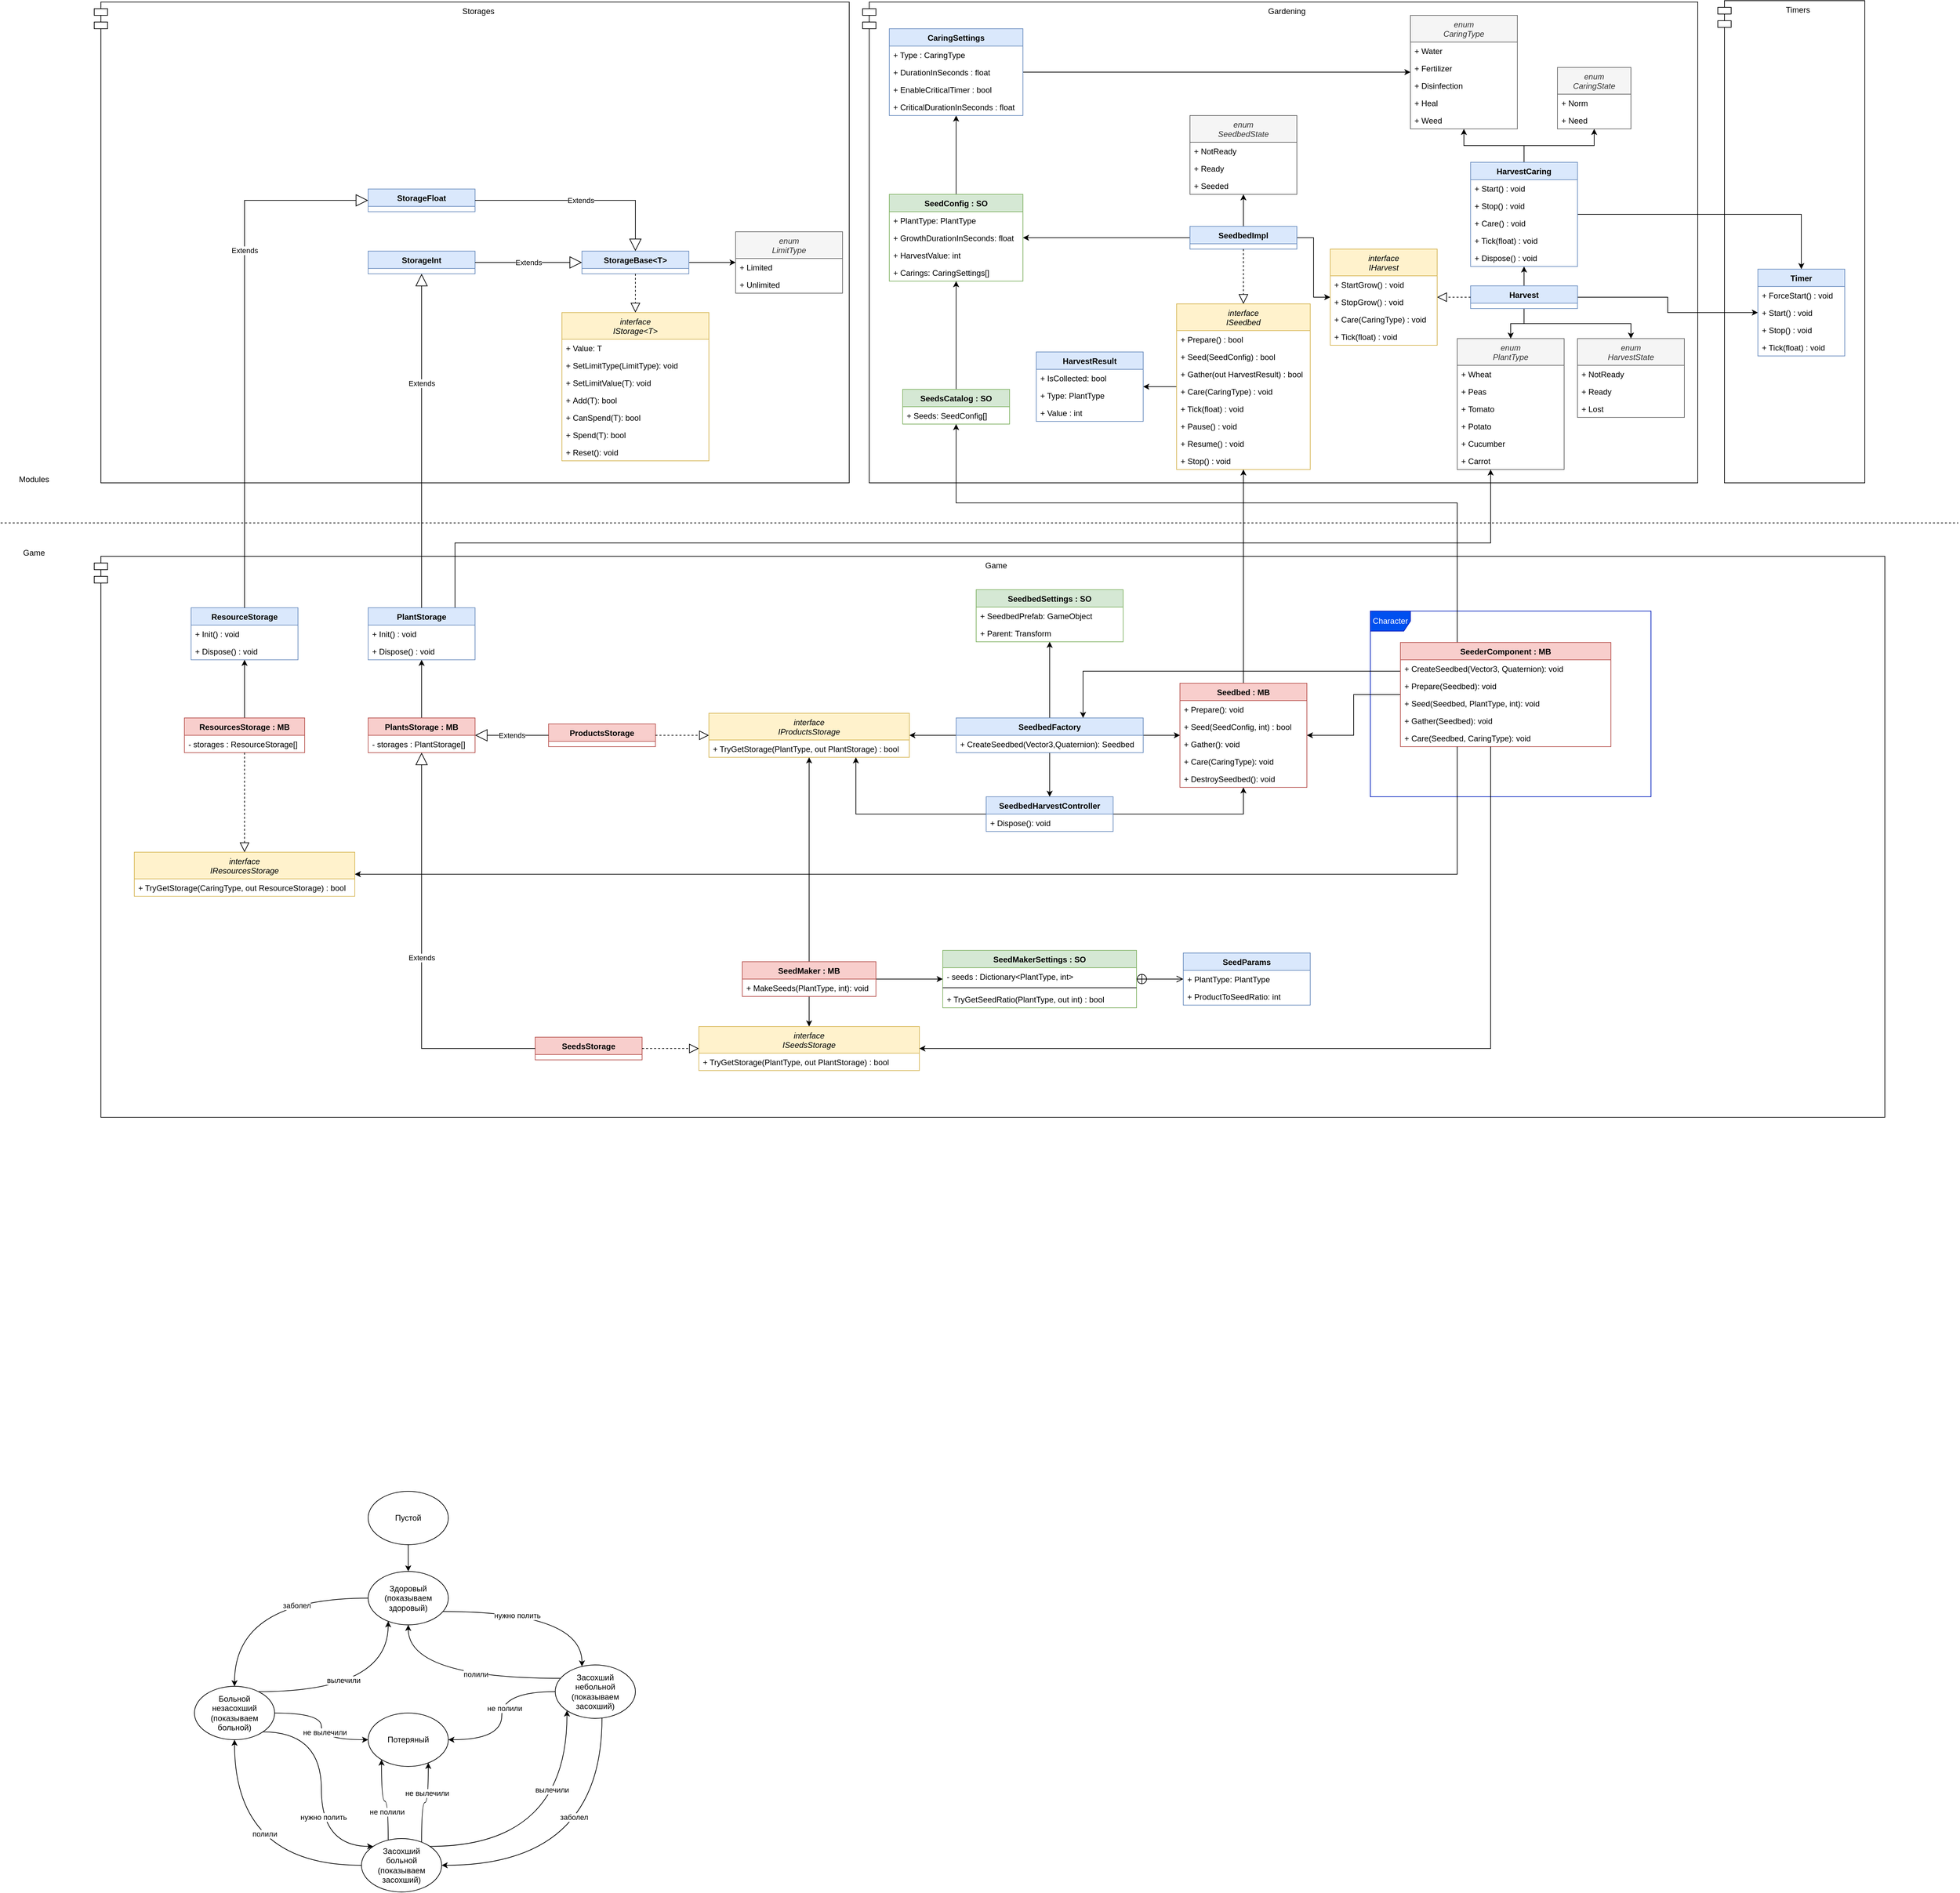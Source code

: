 <mxfile version="15.7.3" type="device" pages="2"><diagram id="C5RBs43oDa-KdzZeNtuy" name="Gardening"><mxGraphModel dx="2839" dy="747" grid="1" gridSize="10" guides="1" tooltips="1" connect="1" arrows="1" fold="1" page="1" pageScale="1" pageWidth="827" pageHeight="1169" math="0" shadow="0"><root><mxCell id="WIyWlLk6GJQsqaUBKTNV-0"/><mxCell id="WIyWlLk6GJQsqaUBKTNV-1" parent="WIyWlLk6GJQsqaUBKTNV-0"/><mxCell id="x1Nlkqiug-07ES-f3ZcW-5" value="Game" style="shape=module;align=left;spacingLeft=20;align=center;verticalAlign=top;" parent="WIyWlLk6GJQsqaUBKTNV-1" vertex="1"><mxGeometry x="-1270" y="1150" width="2680" height="840" as="geometry"/></mxCell><mxCell id="x1Nlkqiug-07ES-f3ZcW-4" value="Gardening" style="shape=module;align=left;spacingLeft=20;align=center;verticalAlign=top;" parent="WIyWlLk6GJQsqaUBKTNV-1" vertex="1"><mxGeometry x="-120" y="320" width="1250" height="720" as="geometry"/></mxCell><mxCell id="x1Nlkqiug-07ES-f3ZcW-32" style="edgeStyle=orthogonalEdgeStyle;rounded=0;orthogonalLoop=1;jettySize=auto;html=1;" parent="WIyWlLk6GJQsqaUBKTNV-1" source="x1Nlkqiug-07ES-f3ZcW-6" target="x1Nlkqiug-07ES-f3ZcW-25" edge="1"><mxGeometry relative="1" as="geometry"/></mxCell><mxCell id="x1Nlkqiug-07ES-f3ZcW-35" style="edgeStyle=orthogonalEdgeStyle;rounded=0;orthogonalLoop=1;jettySize=auto;html=1;" parent="WIyWlLk6GJQsqaUBKTNV-1" source="x1Nlkqiug-07ES-f3ZcW-6" target="x1Nlkqiug-07ES-f3ZcW-33" edge="1"><mxGeometry relative="1" as="geometry"/></mxCell><mxCell id="x1Nlkqiug-07ES-f3ZcW-66" style="edgeStyle=orthogonalEdgeStyle;rounded=0;orthogonalLoop=1;jettySize=auto;html=1;" parent="WIyWlLk6GJQsqaUBKTNV-1" source="x1Nlkqiug-07ES-f3ZcW-6" target="x1Nlkqiug-07ES-f3ZcW-62" edge="1"><mxGeometry relative="1" as="geometry"/></mxCell><mxCell id="x1Nlkqiug-07ES-f3ZcW-6" value="SeedbedImpl" style="swimlane;fontStyle=1;align=center;verticalAlign=top;childLayout=stackLayout;horizontal=1;startSize=26;horizontalStack=0;resizeParent=1;resizeParentMax=0;resizeLast=0;collapsible=1;marginBottom=0;fillColor=#dae8fc;strokeColor=#6c8ebf;" parent="WIyWlLk6GJQsqaUBKTNV-1" vertex="1"><mxGeometry x="370" y="656" width="160" height="34" as="geometry"/></mxCell><mxCell id="x1Nlkqiug-07ES-f3ZcW-10" value="Storages" style="shape=module;align=left;spacingLeft=20;align=center;verticalAlign=top;" parent="WIyWlLk6GJQsqaUBKTNV-1" vertex="1"><mxGeometry x="-1270" y="320" width="1130" height="720" as="geometry"/></mxCell><mxCell id="x1Nlkqiug-07ES-f3ZcW-11" value="Timers" style="shape=module;align=left;spacingLeft=20;align=center;verticalAlign=top;" parent="WIyWlLk6GJQsqaUBKTNV-1" vertex="1"><mxGeometry x="1160" y="318" width="220" height="722" as="geometry"/></mxCell><mxCell id="x1Nlkqiug-07ES-f3ZcW-12" value="" style="endArrow=none;dashed=1;html=1;rounded=0;" parent="WIyWlLk6GJQsqaUBKTNV-1" edge="1"><mxGeometry width="50" height="50" relative="1" as="geometry"><mxPoint x="-1410" y="1100" as="sourcePoint"/><mxPoint x="1520" y="1100" as="targetPoint"/></mxGeometry></mxCell><mxCell id="x1Nlkqiug-07ES-f3ZcW-13" value="Modules" style="text;html=1;strokeColor=none;fillColor=none;align=center;verticalAlign=middle;whiteSpace=wrap;rounded=0;" parent="WIyWlLk6GJQsqaUBKTNV-1" vertex="1"><mxGeometry x="-1390" y="1020" width="60" height="30" as="geometry"/></mxCell><mxCell id="x1Nlkqiug-07ES-f3ZcW-14" value="Game" style="text;html=1;strokeColor=none;fillColor=none;align=center;verticalAlign=middle;whiteSpace=wrap;rounded=0;" parent="WIyWlLk6GJQsqaUBKTNV-1" vertex="1"><mxGeometry x="-1390" y="1130" width="60" height="30" as="geometry"/></mxCell><mxCell id="x1Nlkqiug-07ES-f3ZcW-82" style="edgeStyle=orthogonalEdgeStyle;rounded=0;orthogonalLoop=1;jettySize=auto;html=1;" parent="WIyWlLk6GJQsqaUBKTNV-1" source="x1Nlkqiug-07ES-f3ZcW-19" target="x1Nlkqiug-07ES-f3ZcW-56" edge="1"><mxGeometry relative="1" as="geometry"/></mxCell><mxCell id="x1Nlkqiug-07ES-f3ZcW-19" value="interface&#10;ISeedbed" style="swimlane;fontStyle=2;align=center;verticalAlign=top;childLayout=stackLayout;horizontal=1;startSize=40;horizontalStack=0;resizeParent=1;resizeParentMax=0;resizeLast=0;collapsible=1;marginBottom=0;fillColor=#fff2cc;strokeColor=#d6b656;" parent="WIyWlLk6GJQsqaUBKTNV-1" vertex="1"><mxGeometry x="350" y="772" width="200" height="248" as="geometry"/></mxCell><mxCell id="x1Nlkqiug-07ES-f3ZcW-22" value="+ Prepare() : bool" style="text;strokeColor=none;fillColor=none;align=left;verticalAlign=top;spacingLeft=4;spacingRight=4;overflow=hidden;rotatable=0;points=[[0,0.5],[1,0.5]];portConstraint=eastwest;" parent="x1Nlkqiug-07ES-f3ZcW-19" vertex="1"><mxGeometry y="40" width="200" height="26" as="geometry"/></mxCell><mxCell id="x1Nlkqiug-07ES-f3ZcW-210" value="+ Seed(SeedConfig) : bool" style="text;strokeColor=none;fillColor=none;align=left;verticalAlign=top;spacingLeft=4;spacingRight=4;overflow=hidden;rotatable=0;points=[[0,0.5],[1,0.5]];portConstraint=eastwest;" parent="x1Nlkqiug-07ES-f3ZcW-19" vertex="1"><mxGeometry y="66" width="200" height="26" as="geometry"/></mxCell><mxCell id="x1Nlkqiug-07ES-f3ZcW-211" value="+ Gather(out HarvestResult) : bool" style="text;strokeColor=none;fillColor=none;align=left;verticalAlign=top;spacingLeft=4;spacingRight=4;overflow=hidden;rotatable=0;points=[[0,0.5],[1,0.5]];portConstraint=eastwest;" parent="x1Nlkqiug-07ES-f3ZcW-19" vertex="1"><mxGeometry y="92" width="200" height="26" as="geometry"/></mxCell><mxCell id="x1Nlkqiug-07ES-f3ZcW-213" value="+ Care(CaringType) : void" style="text;strokeColor=none;fillColor=none;align=left;verticalAlign=top;spacingLeft=4;spacingRight=4;overflow=hidden;rotatable=0;points=[[0,0.5],[1,0.5]];portConstraint=eastwest;" parent="x1Nlkqiug-07ES-f3ZcW-19" vertex="1"><mxGeometry y="118" width="200" height="26" as="geometry"/></mxCell><mxCell id="x1Nlkqiug-07ES-f3ZcW-214" value="+ Tick(float) : void" style="text;strokeColor=none;fillColor=none;align=left;verticalAlign=top;spacingLeft=4;spacingRight=4;overflow=hidden;rotatable=0;points=[[0,0.5],[1,0.5]];portConstraint=eastwest;" parent="x1Nlkqiug-07ES-f3ZcW-19" vertex="1"><mxGeometry y="144" width="200" height="26" as="geometry"/></mxCell><mxCell id="x1Nlkqiug-07ES-f3ZcW-215" value="+ Pause() : void" style="text;strokeColor=none;fillColor=none;align=left;verticalAlign=top;spacingLeft=4;spacingRight=4;overflow=hidden;rotatable=0;points=[[0,0.5],[1,0.5]];portConstraint=eastwest;" parent="x1Nlkqiug-07ES-f3ZcW-19" vertex="1"><mxGeometry y="170" width="200" height="26" as="geometry"/></mxCell><mxCell id="x1Nlkqiug-07ES-f3ZcW-216" value="+ Resume() : void" style="text;strokeColor=none;fillColor=none;align=left;verticalAlign=top;spacingLeft=4;spacingRight=4;overflow=hidden;rotatable=0;points=[[0,0.5],[1,0.5]];portConstraint=eastwest;" parent="x1Nlkqiug-07ES-f3ZcW-19" vertex="1"><mxGeometry y="196" width="200" height="26" as="geometry"/></mxCell><mxCell id="x1Nlkqiug-07ES-f3ZcW-217" value="+ Stop() : void" style="text;strokeColor=none;fillColor=none;align=left;verticalAlign=top;spacingLeft=4;spacingRight=4;overflow=hidden;rotatable=0;points=[[0,0.5],[1,0.5]];portConstraint=eastwest;" parent="x1Nlkqiug-07ES-f3ZcW-19" vertex="1"><mxGeometry y="222" width="200" height="26" as="geometry"/></mxCell><mxCell id="x1Nlkqiug-07ES-f3ZcW-24" value="" style="endArrow=block;dashed=1;endFill=0;endSize=12;html=1;rounded=0;" parent="WIyWlLk6GJQsqaUBKTNV-1" source="x1Nlkqiug-07ES-f3ZcW-6" target="x1Nlkqiug-07ES-f3ZcW-19" edge="1"><mxGeometry width="160" relative="1" as="geometry"><mxPoint x="430" y="760" as="sourcePoint"/><mxPoint x="590" y="760" as="targetPoint"/></mxGeometry></mxCell><mxCell id="x1Nlkqiug-07ES-f3ZcW-25" value="interface&#10;IHarvest" style="swimlane;fontStyle=2;align=center;verticalAlign=top;childLayout=stackLayout;horizontal=1;startSize=40;horizontalStack=0;resizeParent=1;resizeParentMax=0;resizeLast=0;collapsible=1;marginBottom=0;fillColor=#fff2cc;strokeColor=#d6b656;" parent="WIyWlLk6GJQsqaUBKTNV-1" vertex="1"><mxGeometry x="580" y="690" width="160" height="144" as="geometry"/></mxCell><mxCell id="x1Nlkqiug-07ES-f3ZcW-26" value="+ StartGrow() : void" style="text;strokeColor=none;fillColor=none;align=left;verticalAlign=top;spacingLeft=4;spacingRight=4;overflow=hidden;rotatable=0;points=[[0,0.5],[1,0.5]];portConstraint=eastwest;" parent="x1Nlkqiug-07ES-f3ZcW-25" vertex="1"><mxGeometry y="40" width="160" height="26" as="geometry"/></mxCell><mxCell id="x1Nlkqiug-07ES-f3ZcW-207" value="+ StopGrow() : void" style="text;strokeColor=none;fillColor=none;align=left;verticalAlign=top;spacingLeft=4;spacingRight=4;overflow=hidden;rotatable=0;points=[[0,0.5],[1,0.5]];portConstraint=eastwest;" parent="x1Nlkqiug-07ES-f3ZcW-25" vertex="1"><mxGeometry y="66" width="160" height="26" as="geometry"/></mxCell><mxCell id="x1Nlkqiug-07ES-f3ZcW-208" value="+ Care(CaringType) : void" style="text;strokeColor=none;fillColor=none;align=left;verticalAlign=top;spacingLeft=4;spacingRight=4;overflow=hidden;rotatable=0;points=[[0,0.5],[1,0.5]];portConstraint=eastwest;" parent="x1Nlkqiug-07ES-f3ZcW-25" vertex="1"><mxGeometry y="92" width="160" height="26" as="geometry"/></mxCell><mxCell id="x1Nlkqiug-07ES-f3ZcW-209" value="+ Tick(float) : void" style="text;strokeColor=none;fillColor=none;align=left;verticalAlign=top;spacingLeft=4;spacingRight=4;overflow=hidden;rotatable=0;points=[[0,0.5],[1,0.5]];portConstraint=eastwest;" parent="x1Nlkqiug-07ES-f3ZcW-25" vertex="1"><mxGeometry y="118" width="160" height="26" as="geometry"/></mxCell><mxCell id="x1Nlkqiug-07ES-f3ZcW-38" style="edgeStyle=orthogonalEdgeStyle;rounded=0;orthogonalLoop=1;jettySize=auto;html=1;" parent="WIyWlLk6GJQsqaUBKTNV-1" source="x1Nlkqiug-07ES-f3ZcW-27" target="x1Nlkqiug-07ES-f3ZcW-36" edge="1"><mxGeometry relative="1" as="geometry"/></mxCell><mxCell id="x1Nlkqiug-07ES-f3ZcW-43" style="edgeStyle=orthogonalEdgeStyle;rounded=0;orthogonalLoop=1;jettySize=auto;html=1;" parent="WIyWlLk6GJQsqaUBKTNV-1" source="x1Nlkqiug-07ES-f3ZcW-27" target="x1Nlkqiug-07ES-f3ZcW-39" edge="1"><mxGeometry relative="1" as="geometry"/></mxCell><mxCell id="x1Nlkqiug-07ES-f3ZcW-52" style="edgeStyle=orthogonalEdgeStyle;rounded=0;orthogonalLoop=1;jettySize=auto;html=1;" parent="WIyWlLk6GJQsqaUBKTNV-1" source="x1Nlkqiug-07ES-f3ZcW-27" target="x1Nlkqiug-07ES-f3ZcW-44" edge="1"><mxGeometry relative="1" as="geometry"/></mxCell><mxCell id="x1Nlkqiug-07ES-f3ZcW-55" style="edgeStyle=orthogonalEdgeStyle;rounded=0;orthogonalLoop=1;jettySize=auto;html=1;" parent="WIyWlLk6GJQsqaUBKTNV-1" source="x1Nlkqiug-07ES-f3ZcW-27" target="x1Nlkqiug-07ES-f3ZcW-53" edge="1"><mxGeometry relative="1" as="geometry"/></mxCell><mxCell id="x1Nlkqiug-07ES-f3ZcW-27" value="Harvest" style="swimlane;fontStyle=1;align=center;verticalAlign=top;childLayout=stackLayout;horizontal=1;startSize=26;horizontalStack=0;resizeParent=1;resizeParentMax=0;resizeLast=0;collapsible=1;marginBottom=0;fillColor=#dae8fc;strokeColor=#6c8ebf;" parent="WIyWlLk6GJQsqaUBKTNV-1" vertex="1"><mxGeometry x="790" y="745" width="160" height="34" as="geometry"/></mxCell><mxCell id="x1Nlkqiug-07ES-f3ZcW-31" value="" style="endArrow=block;dashed=1;endFill=0;endSize=12;html=1;rounded=0;" parent="WIyWlLk6GJQsqaUBKTNV-1" source="x1Nlkqiug-07ES-f3ZcW-27" target="x1Nlkqiug-07ES-f3ZcW-25" edge="1"><mxGeometry width="160" relative="1" as="geometry"><mxPoint x="460" y="736" as="sourcePoint"/><mxPoint x="460" y="790" as="targetPoint"/></mxGeometry></mxCell><mxCell id="x1Nlkqiug-07ES-f3ZcW-33" value="enum&#10;SeedbedState" style="swimlane;fontStyle=2;align=center;verticalAlign=top;childLayout=stackLayout;horizontal=1;startSize=40;horizontalStack=0;resizeParent=1;resizeParentMax=0;resizeLast=0;collapsible=1;marginBottom=0;fillColor=#f5f5f5;strokeColor=#666666;fontColor=#333333;" parent="WIyWlLk6GJQsqaUBKTNV-1" vertex="1"><mxGeometry x="370" y="490" width="160" height="118" as="geometry"/></mxCell><mxCell id="x1Nlkqiug-07ES-f3ZcW-34" value="+ NotReady" style="text;strokeColor=none;fillColor=none;align=left;verticalAlign=top;spacingLeft=4;spacingRight=4;overflow=hidden;rotatable=0;points=[[0,0.5],[1,0.5]];portConstraint=eastwest;" parent="x1Nlkqiug-07ES-f3ZcW-33" vertex="1"><mxGeometry y="40" width="160" height="26" as="geometry"/></mxCell><mxCell id="x1Nlkqiug-07ES-f3ZcW-205" value="+ Ready" style="text;strokeColor=none;fillColor=none;align=left;verticalAlign=top;spacingLeft=4;spacingRight=4;overflow=hidden;rotatable=0;points=[[0,0.5],[1,0.5]];portConstraint=eastwest;" parent="x1Nlkqiug-07ES-f3ZcW-33" vertex="1"><mxGeometry y="66" width="160" height="26" as="geometry"/></mxCell><mxCell id="x1Nlkqiug-07ES-f3ZcW-206" value="+ Seeded" style="text;strokeColor=none;fillColor=none;align=left;verticalAlign=top;spacingLeft=4;spacingRight=4;overflow=hidden;rotatable=0;points=[[0,0.5],[1,0.5]];portConstraint=eastwest;" parent="x1Nlkqiug-07ES-f3ZcW-33" vertex="1"><mxGeometry y="92" width="160" height="26" as="geometry"/></mxCell><mxCell id="x1Nlkqiug-07ES-f3ZcW-36" value="enum&#10;HarvestState" style="swimlane;fontStyle=2;align=center;verticalAlign=top;childLayout=stackLayout;horizontal=1;startSize=40;horizontalStack=0;resizeParent=1;resizeParentMax=0;resizeLast=0;collapsible=1;marginBottom=0;fillColor=#f5f5f5;strokeColor=#666666;fontColor=#333333;" parent="WIyWlLk6GJQsqaUBKTNV-1" vertex="1"><mxGeometry x="950" y="824" width="160" height="118" as="geometry"/></mxCell><mxCell id="x1Nlkqiug-07ES-f3ZcW-37" value="+ NotReady" style="text;strokeColor=none;fillColor=none;align=left;verticalAlign=top;spacingLeft=4;spacingRight=4;overflow=hidden;rotatable=0;points=[[0,0.5],[1,0.5]];portConstraint=eastwest;" parent="x1Nlkqiug-07ES-f3ZcW-36" vertex="1"><mxGeometry y="40" width="160" height="26" as="geometry"/></mxCell><mxCell id="x1Nlkqiug-07ES-f3ZcW-198" value="+ Ready" style="text;strokeColor=none;fillColor=none;align=left;verticalAlign=top;spacingLeft=4;spacingRight=4;overflow=hidden;rotatable=0;points=[[0,0.5],[1,0.5]];portConstraint=eastwest;" parent="x1Nlkqiug-07ES-f3ZcW-36" vertex="1"><mxGeometry y="66" width="160" height="26" as="geometry"/></mxCell><mxCell id="x1Nlkqiug-07ES-f3ZcW-199" value="+ Lost" style="text;strokeColor=none;fillColor=none;align=left;verticalAlign=top;spacingLeft=4;spacingRight=4;overflow=hidden;rotatable=0;points=[[0,0.5],[1,0.5]];portConstraint=eastwest;" parent="x1Nlkqiug-07ES-f3ZcW-36" vertex="1"><mxGeometry y="92" width="160" height="26" as="geometry"/></mxCell><mxCell id="x1Nlkqiug-07ES-f3ZcW-39" value="Timer" style="swimlane;fontStyle=1;align=center;verticalAlign=top;childLayout=stackLayout;horizontal=1;startSize=26;horizontalStack=0;resizeParent=1;resizeParentMax=0;resizeLast=0;collapsible=1;marginBottom=0;fillColor=#dae8fc;strokeColor=#6c8ebf;" parent="WIyWlLk6GJQsqaUBKTNV-1" vertex="1"><mxGeometry x="1220" y="720" width="130" height="130" as="geometry"/></mxCell><mxCell id="x1Nlkqiug-07ES-f3ZcW-42" value="+ ForceStart() : void" style="text;strokeColor=none;fillColor=none;align=left;verticalAlign=top;spacingLeft=4;spacingRight=4;overflow=hidden;rotatable=0;points=[[0,0.5],[1,0.5]];portConstraint=eastwest;" parent="x1Nlkqiug-07ES-f3ZcW-39" vertex="1"><mxGeometry y="26" width="130" height="26" as="geometry"/></mxCell><mxCell id="x1Nlkqiug-07ES-f3ZcW-190" value="+ Start() : void" style="text;strokeColor=none;fillColor=none;align=left;verticalAlign=top;spacingLeft=4;spacingRight=4;overflow=hidden;rotatable=0;points=[[0,0.5],[1,0.5]];portConstraint=eastwest;" parent="x1Nlkqiug-07ES-f3ZcW-39" vertex="1"><mxGeometry y="52" width="130" height="26" as="geometry"/></mxCell><mxCell id="x1Nlkqiug-07ES-f3ZcW-191" value="+ Stop() : void" style="text;strokeColor=none;fillColor=none;align=left;verticalAlign=top;spacingLeft=4;spacingRight=4;overflow=hidden;rotatable=0;points=[[0,0.5],[1,0.5]];portConstraint=eastwest;" parent="x1Nlkqiug-07ES-f3ZcW-39" vertex="1"><mxGeometry y="78" width="130" height="26" as="geometry"/></mxCell><mxCell id="x1Nlkqiug-07ES-f3ZcW-192" value="+ Tick(float) : void" style="text;strokeColor=none;fillColor=none;align=left;verticalAlign=top;spacingLeft=4;spacingRight=4;overflow=hidden;rotatable=0;points=[[0,0.5],[1,0.5]];portConstraint=eastwest;" parent="x1Nlkqiug-07ES-f3ZcW-39" vertex="1"><mxGeometry y="104" width="130" height="26" as="geometry"/></mxCell><mxCell id="x1Nlkqiug-07ES-f3ZcW-48" style="edgeStyle=orthogonalEdgeStyle;rounded=0;orthogonalLoop=1;jettySize=auto;html=1;" parent="WIyWlLk6GJQsqaUBKTNV-1" source="x1Nlkqiug-07ES-f3ZcW-44" target="x1Nlkqiug-07ES-f3ZcW-39" edge="1"><mxGeometry relative="1" as="geometry"/></mxCell><mxCell id="x1Nlkqiug-07ES-f3ZcW-51" style="edgeStyle=orthogonalEdgeStyle;rounded=0;orthogonalLoop=1;jettySize=auto;html=1;" parent="WIyWlLk6GJQsqaUBKTNV-1" source="x1Nlkqiug-07ES-f3ZcW-44" target="x1Nlkqiug-07ES-f3ZcW-49" edge="1"><mxGeometry relative="1" as="geometry"/></mxCell><mxCell id="x1Nlkqiug-07ES-f3ZcW-81" style="edgeStyle=orthogonalEdgeStyle;rounded=0;orthogonalLoop=1;jettySize=auto;html=1;" parent="WIyWlLk6GJQsqaUBKTNV-1" source="x1Nlkqiug-07ES-f3ZcW-44" target="x1Nlkqiug-07ES-f3ZcW-79" edge="1"><mxGeometry relative="1" as="geometry"/></mxCell><mxCell id="x1Nlkqiug-07ES-f3ZcW-44" value="HarvestCaring" style="swimlane;fontStyle=1;align=center;verticalAlign=top;childLayout=stackLayout;horizontal=1;startSize=26;horizontalStack=0;resizeParent=1;resizeParentMax=0;resizeLast=0;collapsible=1;marginBottom=0;fillColor=#dae8fc;strokeColor=#6c8ebf;" parent="WIyWlLk6GJQsqaUBKTNV-1" vertex="1"><mxGeometry x="790" y="560" width="160" height="156" as="geometry"><mxRectangle x="790" y="560" width="110" height="26" as="alternateBounds"/></mxGeometry></mxCell><mxCell id="x1Nlkqiug-07ES-f3ZcW-218" value="+ Start() : void" style="text;strokeColor=none;fillColor=none;align=left;verticalAlign=top;spacingLeft=4;spacingRight=4;overflow=hidden;rotatable=0;points=[[0,0.5],[1,0.5]];portConstraint=eastwest;" parent="x1Nlkqiug-07ES-f3ZcW-44" vertex="1"><mxGeometry y="26" width="160" height="26" as="geometry"/></mxCell><mxCell id="x1Nlkqiug-07ES-f3ZcW-219" value="+ Stop() : void" style="text;strokeColor=none;fillColor=none;align=left;verticalAlign=top;spacingLeft=4;spacingRight=4;overflow=hidden;rotatable=0;points=[[0,0.5],[1,0.5]];portConstraint=eastwest;" parent="x1Nlkqiug-07ES-f3ZcW-44" vertex="1"><mxGeometry y="52" width="160" height="26" as="geometry"/></mxCell><mxCell id="x1Nlkqiug-07ES-f3ZcW-220" value="+ Care() : void" style="text;strokeColor=none;fillColor=none;align=left;verticalAlign=top;spacingLeft=4;spacingRight=4;overflow=hidden;rotatable=0;points=[[0,0.5],[1,0.5]];portConstraint=eastwest;" parent="x1Nlkqiug-07ES-f3ZcW-44" vertex="1"><mxGeometry y="78" width="160" height="26" as="geometry"/></mxCell><mxCell id="x1Nlkqiug-07ES-f3ZcW-221" value="+ Tick(float) : void" style="text;strokeColor=none;fillColor=none;align=left;verticalAlign=top;spacingLeft=4;spacingRight=4;overflow=hidden;rotatable=0;points=[[0,0.5],[1,0.5]];portConstraint=eastwest;" parent="x1Nlkqiug-07ES-f3ZcW-44" vertex="1"><mxGeometry y="104" width="160" height="26" as="geometry"/></mxCell><mxCell id="x1Nlkqiug-07ES-f3ZcW-222" value="+ Dispose() : void" style="text;strokeColor=none;fillColor=none;align=left;verticalAlign=top;spacingLeft=4;spacingRight=4;overflow=hidden;rotatable=0;points=[[0,0.5],[1,0.5]];portConstraint=eastwest;" parent="x1Nlkqiug-07ES-f3ZcW-44" vertex="1"><mxGeometry y="130" width="160" height="26" as="geometry"/></mxCell><mxCell id="x1Nlkqiug-07ES-f3ZcW-49" value="enum&#10;CaringType" style="swimlane;fontStyle=2;align=center;verticalAlign=top;childLayout=stackLayout;horizontal=1;startSize=40;horizontalStack=0;resizeParent=1;resizeParentMax=0;resizeLast=0;collapsible=1;marginBottom=0;fillColor=#f5f5f5;strokeColor=#666666;fontColor=#333333;" parent="WIyWlLk6GJQsqaUBKTNV-1" vertex="1"><mxGeometry x="700" y="340" width="160" height="170" as="geometry"/></mxCell><mxCell id="x1Nlkqiug-07ES-f3ZcW-50" value="+ Water" style="text;strokeColor=none;fillColor=none;align=left;verticalAlign=top;spacingLeft=4;spacingRight=4;overflow=hidden;rotatable=0;points=[[0,0.5],[1,0.5]];portConstraint=eastwest;" parent="x1Nlkqiug-07ES-f3ZcW-49" vertex="1"><mxGeometry y="40" width="160" height="26" as="geometry"/></mxCell><mxCell id="x1Nlkqiug-07ES-f3ZcW-194" value="+ Fertilizer" style="text;strokeColor=none;fillColor=none;align=left;verticalAlign=top;spacingLeft=4;spacingRight=4;overflow=hidden;rotatable=0;points=[[0,0.5],[1,0.5]];portConstraint=eastwest;" parent="x1Nlkqiug-07ES-f3ZcW-49" vertex="1"><mxGeometry y="66" width="160" height="26" as="geometry"/></mxCell><mxCell id="x1Nlkqiug-07ES-f3ZcW-195" value="+ Disinfection" style="text;strokeColor=none;fillColor=none;align=left;verticalAlign=top;spacingLeft=4;spacingRight=4;overflow=hidden;rotatable=0;points=[[0,0.5],[1,0.5]];portConstraint=eastwest;" parent="x1Nlkqiug-07ES-f3ZcW-49" vertex="1"><mxGeometry y="92" width="160" height="26" as="geometry"/></mxCell><mxCell id="x1Nlkqiug-07ES-f3ZcW-196" value="+ Heal" style="text;strokeColor=none;fillColor=none;align=left;verticalAlign=top;spacingLeft=4;spacingRight=4;overflow=hidden;rotatable=0;points=[[0,0.5],[1,0.5]];portConstraint=eastwest;" parent="x1Nlkqiug-07ES-f3ZcW-49" vertex="1"><mxGeometry y="118" width="160" height="26" as="geometry"/></mxCell><mxCell id="x1Nlkqiug-07ES-f3ZcW-197" value="+ Weed" style="text;strokeColor=none;fillColor=none;align=left;verticalAlign=top;spacingLeft=4;spacingRight=4;overflow=hidden;rotatable=0;points=[[0,0.5],[1,0.5]];portConstraint=eastwest;" parent="x1Nlkqiug-07ES-f3ZcW-49" vertex="1"><mxGeometry y="144" width="160" height="26" as="geometry"/></mxCell><mxCell id="x1Nlkqiug-07ES-f3ZcW-53" value="enum&#10;PlantType" style="swimlane;fontStyle=2;align=center;verticalAlign=top;childLayout=stackLayout;horizontal=1;startSize=40;horizontalStack=0;resizeParent=1;resizeParentMax=0;resizeLast=0;collapsible=1;marginBottom=0;fillColor=#f5f5f5;strokeColor=#666666;fontColor=#333333;" parent="WIyWlLk6GJQsqaUBKTNV-1" vertex="1"><mxGeometry x="770" y="824" width="160" height="196" as="geometry"/></mxCell><mxCell id="x1Nlkqiug-07ES-f3ZcW-54" value="+ Wheat" style="text;strokeColor=none;fillColor=none;align=left;verticalAlign=top;spacingLeft=4;spacingRight=4;overflow=hidden;rotatable=0;points=[[0,0.5],[1,0.5]];portConstraint=eastwest;" parent="x1Nlkqiug-07ES-f3ZcW-53" vertex="1"><mxGeometry y="40" width="160" height="26" as="geometry"/></mxCell><mxCell id="x1Nlkqiug-07ES-f3ZcW-200" value="+ Peas" style="text;strokeColor=none;fillColor=none;align=left;verticalAlign=top;spacingLeft=4;spacingRight=4;overflow=hidden;rotatable=0;points=[[0,0.5],[1,0.5]];portConstraint=eastwest;" parent="x1Nlkqiug-07ES-f3ZcW-53" vertex="1"><mxGeometry y="66" width="160" height="26" as="geometry"/></mxCell><mxCell id="x1Nlkqiug-07ES-f3ZcW-201" value="+ Tomato" style="text;strokeColor=none;fillColor=none;align=left;verticalAlign=top;spacingLeft=4;spacingRight=4;overflow=hidden;rotatable=0;points=[[0,0.5],[1,0.5]];portConstraint=eastwest;" parent="x1Nlkqiug-07ES-f3ZcW-53" vertex="1"><mxGeometry y="92" width="160" height="26" as="geometry"/></mxCell><mxCell id="x1Nlkqiug-07ES-f3ZcW-202" value="+ Potato" style="text;strokeColor=none;fillColor=none;align=left;verticalAlign=top;spacingLeft=4;spacingRight=4;overflow=hidden;rotatable=0;points=[[0,0.5],[1,0.5]];portConstraint=eastwest;" parent="x1Nlkqiug-07ES-f3ZcW-53" vertex="1"><mxGeometry y="118" width="160" height="26" as="geometry"/></mxCell><mxCell id="x1Nlkqiug-07ES-f3ZcW-203" value="+ Cucumber" style="text;strokeColor=none;fillColor=none;align=left;verticalAlign=top;spacingLeft=4;spacingRight=4;overflow=hidden;rotatable=0;points=[[0,0.5],[1,0.5]];portConstraint=eastwest;" parent="x1Nlkqiug-07ES-f3ZcW-53" vertex="1"><mxGeometry y="144" width="160" height="26" as="geometry"/></mxCell><mxCell id="x1Nlkqiug-07ES-f3ZcW-204" value="+ Carrot" style="text;strokeColor=none;fillColor=none;align=left;verticalAlign=top;spacingLeft=4;spacingRight=4;overflow=hidden;rotatable=0;points=[[0,0.5],[1,0.5]];portConstraint=eastwest;" parent="x1Nlkqiug-07ES-f3ZcW-53" vertex="1"><mxGeometry y="170" width="160" height="26" as="geometry"/></mxCell><mxCell id="x1Nlkqiug-07ES-f3ZcW-56" value="HarvestResult" style="swimlane;fontStyle=1;align=center;verticalAlign=top;childLayout=stackLayout;horizontal=1;startSize=26;horizontalStack=0;resizeParent=1;resizeParentMax=0;resizeLast=0;collapsible=1;marginBottom=0;fillColor=#dae8fc;strokeColor=#6c8ebf;" parent="WIyWlLk6GJQsqaUBKTNV-1" vertex="1"><mxGeometry x="140" y="844" width="160" height="104" as="geometry"/></mxCell><mxCell id="x1Nlkqiug-07ES-f3ZcW-57" value="+ IsCollected: bool" style="text;strokeColor=none;fillColor=none;align=left;verticalAlign=top;spacingLeft=4;spacingRight=4;overflow=hidden;rotatable=0;points=[[0,0.5],[1,0.5]];portConstraint=eastwest;" parent="x1Nlkqiug-07ES-f3ZcW-56" vertex="1"><mxGeometry y="26" width="160" height="26" as="geometry"/></mxCell><mxCell id="x1Nlkqiug-07ES-f3ZcW-223" value="+ Type: PlantType" style="text;strokeColor=none;fillColor=none;align=left;verticalAlign=top;spacingLeft=4;spacingRight=4;overflow=hidden;rotatable=0;points=[[0,0.5],[1,0.5]];portConstraint=eastwest;" parent="x1Nlkqiug-07ES-f3ZcW-56" vertex="1"><mxGeometry y="52" width="160" height="26" as="geometry"/></mxCell><mxCell id="x1Nlkqiug-07ES-f3ZcW-224" value="+ Value : int" style="text;strokeColor=none;fillColor=none;align=left;verticalAlign=top;spacingLeft=4;spacingRight=4;overflow=hidden;rotatable=0;points=[[0,0.5],[1,0.5]];portConstraint=eastwest;" parent="x1Nlkqiug-07ES-f3ZcW-56" vertex="1"><mxGeometry y="78" width="160" height="26" as="geometry"/></mxCell><mxCell id="x1Nlkqiug-07ES-f3ZcW-212" style="edgeStyle=orthogonalEdgeStyle;rounded=0;orthogonalLoop=1;jettySize=auto;html=1;" parent="WIyWlLk6GJQsqaUBKTNV-1" source="x1Nlkqiug-07ES-f3ZcW-62" target="x1Nlkqiug-07ES-f3ZcW-67" edge="1"><mxGeometry relative="1" as="geometry"/></mxCell><mxCell id="x1Nlkqiug-07ES-f3ZcW-62" value="SeedConfig : SO" style="swimlane;fontStyle=1;align=center;verticalAlign=top;childLayout=stackLayout;horizontal=1;startSize=26;horizontalStack=0;resizeParent=1;resizeParentMax=0;resizeLast=0;collapsible=1;marginBottom=0;fillColor=#d5e8d4;strokeColor=#82b366;" parent="WIyWlLk6GJQsqaUBKTNV-1" vertex="1"><mxGeometry x="-80" y="608" width="200" height="130" as="geometry"/></mxCell><mxCell id="x1Nlkqiug-07ES-f3ZcW-63" value="+ PlantType: PlantType" style="text;strokeColor=none;fillColor=none;align=left;verticalAlign=top;spacingLeft=4;spacingRight=4;overflow=hidden;rotatable=0;points=[[0,0.5],[1,0.5]];portConstraint=eastwest;" parent="x1Nlkqiug-07ES-f3ZcW-62" vertex="1"><mxGeometry y="26" width="200" height="26" as="geometry"/></mxCell><mxCell id="x1Nlkqiug-07ES-f3ZcW-229" value="+ GrowthDurationInSeconds: float" style="text;strokeColor=none;fillColor=none;align=left;verticalAlign=top;spacingLeft=4;spacingRight=4;overflow=hidden;rotatable=0;points=[[0,0.5],[1,0.5]];portConstraint=eastwest;" parent="x1Nlkqiug-07ES-f3ZcW-62" vertex="1"><mxGeometry y="52" width="200" height="26" as="geometry"/></mxCell><mxCell id="x1Nlkqiug-07ES-f3ZcW-230" value="+ HarvestValue: int" style="text;strokeColor=none;fillColor=none;align=left;verticalAlign=top;spacingLeft=4;spacingRight=4;overflow=hidden;rotatable=0;points=[[0,0.5],[1,0.5]];portConstraint=eastwest;" parent="x1Nlkqiug-07ES-f3ZcW-62" vertex="1"><mxGeometry y="78" width="200" height="26" as="geometry"/></mxCell><mxCell id="x1Nlkqiug-07ES-f3ZcW-231" value="+ Carings: CaringSettings[]" style="text;strokeColor=none;fillColor=none;align=left;verticalAlign=top;spacingLeft=4;spacingRight=4;overflow=hidden;rotatable=0;points=[[0,0.5],[1,0.5]];portConstraint=eastwest;" parent="x1Nlkqiug-07ES-f3ZcW-62" vertex="1"><mxGeometry y="104" width="200" height="26" as="geometry"/></mxCell><mxCell id="x1Nlkqiug-07ES-f3ZcW-73" style="edgeStyle=orthogonalEdgeStyle;rounded=0;orthogonalLoop=1;jettySize=auto;html=1;" parent="WIyWlLk6GJQsqaUBKTNV-1" source="x1Nlkqiug-07ES-f3ZcW-67" target="x1Nlkqiug-07ES-f3ZcW-49" edge="1"><mxGeometry relative="1" as="geometry"/></mxCell><mxCell id="x1Nlkqiug-07ES-f3ZcW-67" value="CaringSettings" style="swimlane;fontStyle=1;align=center;verticalAlign=top;childLayout=stackLayout;horizontal=1;startSize=26;horizontalStack=0;resizeParent=1;resizeParentMax=0;resizeLast=0;collapsible=1;marginBottom=0;fillColor=#dae8fc;strokeColor=#6c8ebf;" parent="WIyWlLk6GJQsqaUBKTNV-1" vertex="1"><mxGeometry x="-80" y="360" width="200" height="130" as="geometry"/></mxCell><mxCell id="x1Nlkqiug-07ES-f3ZcW-68" value="+ Type : CaringType" style="text;strokeColor=none;fillColor=none;align=left;verticalAlign=top;spacingLeft=4;spacingRight=4;overflow=hidden;rotatable=0;points=[[0,0.5],[1,0.5]];portConstraint=eastwest;" parent="x1Nlkqiug-07ES-f3ZcW-67" vertex="1"><mxGeometry y="26" width="200" height="26" as="geometry"/></mxCell><mxCell id="x1Nlkqiug-07ES-f3ZcW-225" value="+ DurationInSeconds : float" style="text;strokeColor=none;fillColor=none;align=left;verticalAlign=top;spacingLeft=4;spacingRight=4;overflow=hidden;rotatable=0;points=[[0,0.5],[1,0.5]];portConstraint=eastwest;" parent="x1Nlkqiug-07ES-f3ZcW-67" vertex="1"><mxGeometry y="52" width="200" height="26" as="geometry"/></mxCell><mxCell id="x1Nlkqiug-07ES-f3ZcW-226" value="+ EnableCriticalTimer : bool" style="text;strokeColor=none;fillColor=none;align=left;verticalAlign=top;spacingLeft=4;spacingRight=4;overflow=hidden;rotatable=0;points=[[0,0.5],[1,0.5]];portConstraint=eastwest;" parent="x1Nlkqiug-07ES-f3ZcW-67" vertex="1"><mxGeometry y="78" width="200" height="26" as="geometry"/></mxCell><mxCell id="x1Nlkqiug-07ES-f3ZcW-228" value="+ CriticalDurationInSeconds : float" style="text;strokeColor=none;fillColor=none;align=left;verticalAlign=top;spacingLeft=4;spacingRight=4;overflow=hidden;rotatable=0;points=[[0,0.5],[1,0.5]];portConstraint=eastwest;" parent="x1Nlkqiug-07ES-f3ZcW-67" vertex="1"><mxGeometry y="104" width="200" height="26" as="geometry"/></mxCell><mxCell id="x1Nlkqiug-07ES-f3ZcW-78" style="edgeStyle=orthogonalEdgeStyle;rounded=0;orthogonalLoop=1;jettySize=auto;html=1;" parent="WIyWlLk6GJQsqaUBKTNV-1" source="x1Nlkqiug-07ES-f3ZcW-74" target="x1Nlkqiug-07ES-f3ZcW-62" edge="1"><mxGeometry relative="1" as="geometry"/></mxCell><mxCell id="x1Nlkqiug-07ES-f3ZcW-74" value="SeedsCatalog : SO" style="swimlane;fontStyle=1;align=center;verticalAlign=top;childLayout=stackLayout;horizontal=1;startSize=26;horizontalStack=0;resizeParent=1;resizeParentMax=0;resizeLast=0;collapsible=1;marginBottom=0;fillColor=#d5e8d4;strokeColor=#82b366;" parent="WIyWlLk6GJQsqaUBKTNV-1" vertex="1"><mxGeometry x="-60" y="900" width="160" height="52" as="geometry"/></mxCell><mxCell id="x1Nlkqiug-07ES-f3ZcW-75" value="+ Seeds: SeedConfig[]" style="text;strokeColor=none;fillColor=none;align=left;verticalAlign=top;spacingLeft=4;spacingRight=4;overflow=hidden;rotatable=0;points=[[0,0.5],[1,0.5]];portConstraint=eastwest;" parent="x1Nlkqiug-07ES-f3ZcW-74" vertex="1"><mxGeometry y="26" width="160" height="26" as="geometry"/></mxCell><mxCell id="x1Nlkqiug-07ES-f3ZcW-79" value="enum&#10;CaringState" style="swimlane;fontStyle=2;align=center;verticalAlign=top;childLayout=stackLayout;horizontal=1;startSize=40;horizontalStack=0;resizeParent=1;resizeParentMax=0;resizeLast=0;collapsible=1;marginBottom=0;fillColor=#f5f5f5;strokeColor=#666666;fontColor=#333333;" parent="WIyWlLk6GJQsqaUBKTNV-1" vertex="1"><mxGeometry x="920" y="418" width="110" height="92" as="geometry"/></mxCell><mxCell id="x1Nlkqiug-07ES-f3ZcW-80" value="+ Norm" style="text;strokeColor=none;fillColor=none;align=left;verticalAlign=top;spacingLeft=4;spacingRight=4;overflow=hidden;rotatable=0;points=[[0,0.5],[1,0.5]];portConstraint=eastwest;" parent="x1Nlkqiug-07ES-f3ZcW-79" vertex="1"><mxGeometry y="40" width="110" height="26" as="geometry"/></mxCell><mxCell id="x1Nlkqiug-07ES-f3ZcW-193" value="+ Need" style="text;strokeColor=none;fillColor=none;align=left;verticalAlign=top;spacingLeft=4;spacingRight=4;overflow=hidden;rotatable=0;points=[[0,0.5],[1,0.5]];portConstraint=eastwest;" parent="x1Nlkqiug-07ES-f3ZcW-79" vertex="1"><mxGeometry y="66" width="110" height="26" as="geometry"/></mxCell><mxCell id="x1Nlkqiug-07ES-f3ZcW-83" value="interface&#10;IStorage&lt;T&gt;" style="swimlane;fontStyle=2;align=center;verticalAlign=top;childLayout=stackLayout;horizontal=1;startSize=40;horizontalStack=0;resizeParent=1;resizeParentMax=0;resizeLast=0;collapsible=1;marginBottom=0;fillColor=#fff2cc;strokeColor=#d6b656;" parent="WIyWlLk6GJQsqaUBKTNV-1" vertex="1"><mxGeometry x="-570" y="785" width="220" height="222" as="geometry"/></mxCell><mxCell id="x1Nlkqiug-07ES-f3ZcW-238" value="+ Value: T" style="text;strokeColor=none;fillColor=none;align=left;verticalAlign=top;spacingLeft=4;spacingRight=4;overflow=hidden;rotatable=0;points=[[0,0.5],[1,0.5]];portConstraint=eastwest;" parent="x1Nlkqiug-07ES-f3ZcW-83" vertex="1"><mxGeometry y="40" width="220" height="26" as="geometry"/></mxCell><mxCell id="x1Nlkqiug-07ES-f3ZcW-84" value="+ SetLimitType(LimitType): void" style="text;strokeColor=none;fillColor=none;align=left;verticalAlign=top;spacingLeft=4;spacingRight=4;overflow=hidden;rotatable=0;points=[[0,0.5],[1,0.5]];portConstraint=eastwest;" parent="x1Nlkqiug-07ES-f3ZcW-83" vertex="1"><mxGeometry y="66" width="220" height="26" as="geometry"/></mxCell><mxCell id="x1Nlkqiug-07ES-f3ZcW-233" value="+ SetLimitValue(T): void" style="text;strokeColor=none;fillColor=none;align=left;verticalAlign=top;spacingLeft=4;spacingRight=4;overflow=hidden;rotatable=0;points=[[0,0.5],[1,0.5]];portConstraint=eastwest;" parent="x1Nlkqiug-07ES-f3ZcW-83" vertex="1"><mxGeometry y="92" width="220" height="26" as="geometry"/></mxCell><mxCell id="x1Nlkqiug-07ES-f3ZcW-234" value="+ Add(T): bool" style="text;strokeColor=none;fillColor=none;align=left;verticalAlign=top;spacingLeft=4;spacingRight=4;overflow=hidden;rotatable=0;points=[[0,0.5],[1,0.5]];portConstraint=eastwest;" parent="x1Nlkqiug-07ES-f3ZcW-83" vertex="1"><mxGeometry y="118" width="220" height="26" as="geometry"/></mxCell><mxCell id="x1Nlkqiug-07ES-f3ZcW-235" value="+ CanSpend(T): bool" style="text;strokeColor=none;fillColor=none;align=left;verticalAlign=top;spacingLeft=4;spacingRight=4;overflow=hidden;rotatable=0;points=[[0,0.5],[1,0.5]];portConstraint=eastwest;" parent="x1Nlkqiug-07ES-f3ZcW-83" vertex="1"><mxGeometry y="144" width="220" height="26" as="geometry"/></mxCell><mxCell id="x1Nlkqiug-07ES-f3ZcW-236" value="+ Spend(T): bool" style="text;strokeColor=none;fillColor=none;align=left;verticalAlign=top;spacingLeft=4;spacingRight=4;overflow=hidden;rotatable=0;points=[[0,0.5],[1,0.5]];portConstraint=eastwest;" parent="x1Nlkqiug-07ES-f3ZcW-83" vertex="1"><mxGeometry y="170" width="220" height="26" as="geometry"/></mxCell><mxCell id="x1Nlkqiug-07ES-f3ZcW-237" value="+ Reset(): void" style="text;strokeColor=none;fillColor=none;align=left;verticalAlign=top;spacingLeft=4;spacingRight=4;overflow=hidden;rotatable=0;points=[[0,0.5],[1,0.5]];portConstraint=eastwest;" parent="x1Nlkqiug-07ES-f3ZcW-83" vertex="1"><mxGeometry y="196" width="220" height="26" as="geometry"/></mxCell><mxCell id="x1Nlkqiug-07ES-f3ZcW-92" style="edgeStyle=orthogonalEdgeStyle;rounded=0;orthogonalLoop=1;jettySize=auto;html=1;" parent="WIyWlLk6GJQsqaUBKTNV-1" source="x1Nlkqiug-07ES-f3ZcW-85" target="x1Nlkqiug-07ES-f3ZcW-90" edge="1"><mxGeometry relative="1" as="geometry"/></mxCell><mxCell id="x1Nlkqiug-07ES-f3ZcW-85" value="StorageBase&lt;T&gt;" style="swimlane;fontStyle=1;align=center;verticalAlign=top;childLayout=stackLayout;horizontal=1;startSize=26;horizontalStack=0;resizeParent=1;resizeParentMax=0;resizeLast=0;collapsible=1;marginBottom=0;fillColor=#dae8fc;strokeColor=#6c8ebf;" parent="WIyWlLk6GJQsqaUBKTNV-1" vertex="1"><mxGeometry x="-540" y="693" width="160" height="34" as="geometry"/></mxCell><mxCell id="x1Nlkqiug-07ES-f3ZcW-89" value="" style="endArrow=block;dashed=1;endFill=0;endSize=12;html=1;rounded=0;" parent="WIyWlLk6GJQsqaUBKTNV-1" source="x1Nlkqiug-07ES-f3ZcW-85" target="x1Nlkqiug-07ES-f3ZcW-83" edge="1"><mxGeometry width="160" relative="1" as="geometry"><mxPoint x="-290" y="682" as="sourcePoint"/><mxPoint x="-290" y="866" as="targetPoint"/></mxGeometry></mxCell><mxCell id="x1Nlkqiug-07ES-f3ZcW-90" value="enum&#10;LimitType" style="swimlane;fontStyle=2;align=center;verticalAlign=top;childLayout=stackLayout;horizontal=1;startSize=40;horizontalStack=0;resizeParent=1;resizeParentMax=0;resizeLast=0;collapsible=1;marginBottom=0;fillColor=#f5f5f5;strokeColor=#666666;fontColor=#333333;" parent="WIyWlLk6GJQsqaUBKTNV-1" vertex="1"><mxGeometry x="-310" y="664" width="160" height="92" as="geometry"/></mxCell><mxCell id="x1Nlkqiug-07ES-f3ZcW-91" value="+ Limited" style="text;strokeColor=none;fillColor=none;align=left;verticalAlign=top;spacingLeft=4;spacingRight=4;overflow=hidden;rotatable=0;points=[[0,0.5],[1,0.5]];portConstraint=eastwest;" parent="x1Nlkqiug-07ES-f3ZcW-90" vertex="1"><mxGeometry y="40" width="160" height="26" as="geometry"/></mxCell><mxCell id="x1Nlkqiug-07ES-f3ZcW-232" value="+ Unlimited" style="text;strokeColor=none;fillColor=none;align=left;verticalAlign=top;spacingLeft=4;spacingRight=4;overflow=hidden;rotatable=0;points=[[0,0.5],[1,0.5]];portConstraint=eastwest;" parent="x1Nlkqiug-07ES-f3ZcW-90" vertex="1"><mxGeometry y="66" width="160" height="26" as="geometry"/></mxCell><mxCell id="x1Nlkqiug-07ES-f3ZcW-94" value="StorageFloat" style="swimlane;fontStyle=1;align=center;verticalAlign=top;childLayout=stackLayout;horizontal=1;startSize=26;horizontalStack=0;resizeParent=1;resizeParentMax=0;resizeLast=0;collapsible=1;marginBottom=0;fillColor=#dae8fc;strokeColor=#6c8ebf;" parent="WIyWlLk6GJQsqaUBKTNV-1" vertex="1"><mxGeometry x="-860" y="600" width="160" height="34" as="geometry"/></mxCell><mxCell id="x1Nlkqiug-07ES-f3ZcW-98" value="Extends" style="endArrow=block;endSize=16;endFill=0;html=1;rounded=0;edgeStyle=orthogonalEdgeStyle;" parent="WIyWlLk6GJQsqaUBKTNV-1" source="x1Nlkqiug-07ES-f3ZcW-94" target="x1Nlkqiug-07ES-f3ZcW-85" edge="1"><mxGeometry width="160" relative="1" as="geometry"><mxPoint x="-640" y="580" as="sourcePoint"/><mxPoint x="-480" y="580" as="targetPoint"/></mxGeometry></mxCell><mxCell id="x1Nlkqiug-07ES-f3ZcW-99" value="StorageInt" style="swimlane;fontStyle=1;align=center;verticalAlign=top;childLayout=stackLayout;horizontal=1;startSize=26;horizontalStack=0;resizeParent=1;resizeParentMax=0;resizeLast=0;collapsible=1;marginBottom=0;fillColor=#dae8fc;strokeColor=#6c8ebf;" parent="WIyWlLk6GJQsqaUBKTNV-1" vertex="1"><mxGeometry x="-860" y="693" width="160" height="34" as="geometry"/></mxCell><mxCell id="x1Nlkqiug-07ES-f3ZcW-103" value="Extends" style="endArrow=block;endSize=16;endFill=0;html=1;rounded=0;edgeStyle=orthogonalEdgeStyle;" parent="WIyWlLk6GJQsqaUBKTNV-1" source="x1Nlkqiug-07ES-f3ZcW-99" target="x1Nlkqiug-07ES-f3ZcW-85" edge="1"><mxGeometry width="160" relative="1" as="geometry"><mxPoint x="-560" y="553" as="sourcePoint"/><mxPoint x="-450.0" y="674" as="targetPoint"/></mxGeometry></mxCell><mxCell id="x1Nlkqiug-07ES-f3ZcW-108" style="edgeStyle=orthogonalEdgeStyle;rounded=0;orthogonalLoop=1;jettySize=auto;html=1;" parent="WIyWlLk6GJQsqaUBKTNV-1" source="x1Nlkqiug-07ES-f3ZcW-104" target="x1Nlkqiug-07ES-f3ZcW-19" edge="1"><mxGeometry relative="1" as="geometry"/></mxCell><mxCell id="x1Nlkqiug-07ES-f3ZcW-104" value="Seedbed : MB" style="swimlane;fontStyle=1;align=center;verticalAlign=top;childLayout=stackLayout;horizontal=1;startSize=26;horizontalStack=0;resizeParent=1;resizeParentMax=0;resizeLast=0;collapsible=1;marginBottom=0;fillColor=#f8cecc;strokeColor=#b85450;" parent="WIyWlLk6GJQsqaUBKTNV-1" vertex="1"><mxGeometry x="355" y="1340" width="190" height="156" as="geometry"/></mxCell><mxCell id="x1Nlkqiug-07ES-f3ZcW-107" value="+ Prepare(): void" style="text;strokeColor=none;fillColor=none;align=left;verticalAlign=top;spacingLeft=4;spacingRight=4;overflow=hidden;rotatable=0;points=[[0,0.5],[1,0.5]];portConstraint=eastwest;" parent="x1Nlkqiug-07ES-f3ZcW-104" vertex="1"><mxGeometry y="26" width="190" height="26" as="geometry"/></mxCell><mxCell id="x1Nlkqiug-07ES-f3ZcW-183" value="+ Seed(SeedConfig, int) : bool" style="text;strokeColor=none;fillColor=none;align=left;verticalAlign=top;spacingLeft=4;spacingRight=4;overflow=hidden;rotatable=0;points=[[0,0.5],[1,0.5]];portConstraint=eastwest;" parent="x1Nlkqiug-07ES-f3ZcW-104" vertex="1"><mxGeometry y="52" width="190" height="26" as="geometry"/></mxCell><mxCell id="x1Nlkqiug-07ES-f3ZcW-184" value="+ Gather(): void" style="text;strokeColor=none;fillColor=none;align=left;verticalAlign=top;spacingLeft=4;spacingRight=4;overflow=hidden;rotatable=0;points=[[0,0.5],[1,0.5]];portConstraint=eastwest;" parent="x1Nlkqiug-07ES-f3ZcW-104" vertex="1"><mxGeometry y="78" width="190" height="26" as="geometry"/></mxCell><mxCell id="x1Nlkqiug-07ES-f3ZcW-185" value="+ Care(CaringType): void" style="text;strokeColor=none;fillColor=none;align=left;verticalAlign=top;spacingLeft=4;spacingRight=4;overflow=hidden;rotatable=0;points=[[0,0.5],[1,0.5]];portConstraint=eastwest;" parent="x1Nlkqiug-07ES-f3ZcW-104" vertex="1"><mxGeometry y="104" width="190" height="26" as="geometry"/></mxCell><mxCell id="x1Nlkqiug-07ES-f3ZcW-186" value="+ DestroySeedbed(): void" style="text;strokeColor=none;fillColor=none;align=left;verticalAlign=top;spacingLeft=4;spacingRight=4;overflow=hidden;rotatable=0;points=[[0,0.5],[1,0.5]];portConstraint=eastwest;" parent="x1Nlkqiug-07ES-f3ZcW-104" vertex="1"><mxGeometry y="130" width="190" height="26" as="geometry"/></mxCell><mxCell id="x1Nlkqiug-07ES-f3ZcW-117" style="edgeStyle=orthogonalEdgeStyle;rounded=0;orthogonalLoop=1;jettySize=auto;html=1;" parent="WIyWlLk6GJQsqaUBKTNV-1" source="x1Nlkqiug-07ES-f3ZcW-109" target="x1Nlkqiug-07ES-f3ZcW-113" edge="1"><mxGeometry relative="1" as="geometry"/></mxCell><mxCell id="x1Nlkqiug-07ES-f3ZcW-120" style="edgeStyle=orthogonalEdgeStyle;rounded=0;orthogonalLoop=1;jettySize=auto;html=1;" parent="WIyWlLk6GJQsqaUBKTNV-1" source="x1Nlkqiug-07ES-f3ZcW-109" target="x1Nlkqiug-07ES-f3ZcW-118" edge="1"><mxGeometry relative="1" as="geometry"/></mxCell><mxCell id="x1Nlkqiug-07ES-f3ZcW-121" style="edgeStyle=orthogonalEdgeStyle;rounded=0;orthogonalLoop=1;jettySize=auto;html=1;" parent="WIyWlLk6GJQsqaUBKTNV-1" source="x1Nlkqiug-07ES-f3ZcW-109" target="x1Nlkqiug-07ES-f3ZcW-104" edge="1"><mxGeometry relative="1" as="geometry"/></mxCell><mxCell id="x1Nlkqiug-07ES-f3ZcW-126" style="edgeStyle=orthogonalEdgeStyle;rounded=0;orthogonalLoop=1;jettySize=auto;html=1;" parent="WIyWlLk6GJQsqaUBKTNV-1" source="x1Nlkqiug-07ES-f3ZcW-109" target="x1Nlkqiug-07ES-f3ZcW-122" edge="1"><mxGeometry relative="1" as="geometry"/></mxCell><mxCell id="x1Nlkqiug-07ES-f3ZcW-109" value="SeedbedFactory" style="swimlane;fontStyle=1;align=center;verticalAlign=top;childLayout=stackLayout;horizontal=1;startSize=26;horizontalStack=0;resizeParent=1;resizeParentMax=0;resizeLast=0;collapsible=1;marginBottom=0;fillColor=#dae8fc;strokeColor=#6c8ebf;" parent="WIyWlLk6GJQsqaUBKTNV-1" vertex="1"><mxGeometry x="20" y="1392" width="280" height="52" as="geometry"/></mxCell><mxCell id="x1Nlkqiug-07ES-f3ZcW-112" value="+ CreateSeedbed(Vector3,Quaternion): Seedbed" style="text;strokeColor=none;fillColor=none;align=left;verticalAlign=top;spacingLeft=4;spacingRight=4;overflow=hidden;rotatable=0;points=[[0,0.5],[1,0.5]];portConstraint=eastwest;" parent="x1Nlkqiug-07ES-f3ZcW-109" vertex="1"><mxGeometry y="26" width="280" height="26" as="geometry"/></mxCell><mxCell id="x1Nlkqiug-07ES-f3ZcW-113" value="SeedbedSettings : SO" style="swimlane;fontStyle=1;align=center;verticalAlign=top;childLayout=stackLayout;horizontal=1;startSize=26;horizontalStack=0;resizeParent=1;resizeParentMax=0;resizeLast=0;collapsible=1;marginBottom=0;fillColor=#d5e8d4;strokeColor=#82b366;" parent="WIyWlLk6GJQsqaUBKTNV-1" vertex="1"><mxGeometry x="50" y="1200" width="220" height="78" as="geometry"/></mxCell><mxCell id="x1Nlkqiug-07ES-f3ZcW-114" value="+ SeedbedPrefab: GameObject" style="text;strokeColor=none;fillColor=none;align=left;verticalAlign=top;spacingLeft=4;spacingRight=4;overflow=hidden;rotatable=0;points=[[0,0.5],[1,0.5]];portConstraint=eastwest;" parent="x1Nlkqiug-07ES-f3ZcW-113" vertex="1"><mxGeometry y="26" width="220" height="26" as="geometry"/></mxCell><mxCell id="x1Nlkqiug-07ES-f3ZcW-189" value="+ Parent: Transform" style="text;strokeColor=none;fillColor=none;align=left;verticalAlign=top;spacingLeft=4;spacingRight=4;overflow=hidden;rotatable=0;points=[[0,0.5],[1,0.5]];portConstraint=eastwest;" parent="x1Nlkqiug-07ES-f3ZcW-113" vertex="1"><mxGeometry y="52" width="220" height="26" as="geometry"/></mxCell><mxCell id="x1Nlkqiug-07ES-f3ZcW-118" value="interface&#10;IProductsStorage" style="swimlane;fontStyle=2;align=center;verticalAlign=top;childLayout=stackLayout;horizontal=1;startSize=40;horizontalStack=0;resizeParent=1;resizeParentMax=0;resizeLast=0;collapsible=1;marginBottom=0;fillColor=#fff2cc;strokeColor=#d6b656;" parent="WIyWlLk6GJQsqaUBKTNV-1" vertex="1"><mxGeometry x="-350" y="1385" width="300" height="66" as="geometry"/></mxCell><mxCell id="x1Nlkqiug-07ES-f3ZcW-119" value="+ TryGetStorage(PlantType, out PlantStorage) : bool" style="text;strokeColor=none;fillColor=none;align=left;verticalAlign=top;spacingLeft=4;spacingRight=4;overflow=hidden;rotatable=0;points=[[0,0.5],[1,0.5]];portConstraint=eastwest;" parent="x1Nlkqiug-07ES-f3ZcW-118" vertex="1"><mxGeometry y="40" width="300" height="26" as="geometry"/></mxCell><mxCell id="x1Nlkqiug-07ES-f3ZcW-127" style="edgeStyle=orthogonalEdgeStyle;rounded=0;orthogonalLoop=1;jettySize=auto;html=1;" parent="WIyWlLk6GJQsqaUBKTNV-1" source="x1Nlkqiug-07ES-f3ZcW-122" target="x1Nlkqiug-07ES-f3ZcW-118" edge="1"><mxGeometry relative="1" as="geometry"><Array as="points"><mxPoint x="-130" y="1536"/></Array></mxGeometry></mxCell><mxCell id="x1Nlkqiug-07ES-f3ZcW-128" style="edgeStyle=orthogonalEdgeStyle;rounded=0;orthogonalLoop=1;jettySize=auto;html=1;" parent="WIyWlLk6GJQsqaUBKTNV-1" source="x1Nlkqiug-07ES-f3ZcW-122" target="x1Nlkqiug-07ES-f3ZcW-104" edge="1"><mxGeometry relative="1" as="geometry"/></mxCell><mxCell id="x1Nlkqiug-07ES-f3ZcW-122" value="SeedbedHarvestController" style="swimlane;fontStyle=1;align=center;verticalAlign=top;childLayout=stackLayout;horizontal=1;startSize=26;horizontalStack=0;resizeParent=1;resizeParentMax=0;resizeLast=0;collapsible=1;marginBottom=0;fillColor=#dae8fc;strokeColor=#6c8ebf;" parent="WIyWlLk6GJQsqaUBKTNV-1" vertex="1"><mxGeometry x="65" y="1510" width="190" height="52" as="geometry"/></mxCell><mxCell id="x1Nlkqiug-07ES-f3ZcW-125" value="+ Dispose(): void" style="text;strokeColor=none;fillColor=none;align=left;verticalAlign=top;spacingLeft=4;spacingRight=4;overflow=hidden;rotatable=0;points=[[0,0.5],[1,0.5]];portConstraint=eastwest;" parent="x1Nlkqiug-07ES-f3ZcW-122" vertex="1"><mxGeometry y="26" width="190" height="26" as="geometry"/></mxCell><mxCell id="x1Nlkqiug-07ES-f3ZcW-141" style="edgeStyle=orthogonalEdgeStyle;rounded=0;orthogonalLoop=1;jettySize=auto;html=1;" parent="WIyWlLk6GJQsqaUBKTNV-1" source="x1Nlkqiug-07ES-f3ZcW-129" target="x1Nlkqiug-07ES-f3ZcW-135" edge="1"><mxGeometry relative="1" as="geometry"/></mxCell><mxCell id="x1Nlkqiug-07ES-f3ZcW-129" value="PlantsStorage : MB" style="swimlane;fontStyle=1;align=center;verticalAlign=top;childLayout=stackLayout;horizontal=1;startSize=26;horizontalStack=0;resizeParent=1;resizeParentMax=0;resizeLast=0;collapsible=1;marginBottom=0;fillColor=#f8cecc;strokeColor=#b85450;" parent="WIyWlLk6GJQsqaUBKTNV-1" vertex="1"><mxGeometry x="-860" y="1392" width="160" height="52" as="geometry"/></mxCell><mxCell id="x1Nlkqiug-07ES-f3ZcW-130" value="- storages : PlantStorage[]" style="text;strokeColor=none;fillColor=none;align=left;verticalAlign=top;spacingLeft=4;spacingRight=4;overflow=hidden;rotatable=0;points=[[0,0.5],[1,0.5]];portConstraint=eastwest;" parent="x1Nlkqiug-07ES-f3ZcW-129" vertex="1"><mxGeometry y="26" width="160" height="26" as="geometry"/></mxCell><mxCell id="x1Nlkqiug-07ES-f3ZcW-133" value="interface&#10;ISeedsStorage" style="swimlane;fontStyle=2;align=center;verticalAlign=top;childLayout=stackLayout;horizontal=1;startSize=40;horizontalStack=0;resizeParent=1;resizeParentMax=0;resizeLast=0;collapsible=1;marginBottom=0;fillColor=#fff2cc;strokeColor=#d6b656;" parent="WIyWlLk6GJQsqaUBKTNV-1" vertex="1"><mxGeometry x="-365" y="1854" width="330" height="66" as="geometry"/></mxCell><mxCell id="x1Nlkqiug-07ES-f3ZcW-134" value="+ TryGetStorage(PlantType, out PlantStorage) : bool" style="text;strokeColor=none;fillColor=none;align=left;verticalAlign=top;spacingLeft=4;spacingRight=4;overflow=hidden;rotatable=0;points=[[0,0.5],[1,0.5]];portConstraint=eastwest;" parent="x1Nlkqiug-07ES-f3ZcW-133" vertex="1"><mxGeometry y="40" width="330" height="26" as="geometry"/></mxCell><mxCell id="x1Nlkqiug-07ES-f3ZcW-140" style="edgeStyle=orthogonalEdgeStyle;rounded=0;orthogonalLoop=1;jettySize=auto;html=1;" parent="WIyWlLk6GJQsqaUBKTNV-1" source="x1Nlkqiug-07ES-f3ZcW-135" target="x1Nlkqiug-07ES-f3ZcW-53" edge="1"><mxGeometry relative="1" as="geometry"><Array as="points"><mxPoint x="-730" y="1130"/><mxPoint x="820" y="1130"/></Array></mxGeometry></mxCell><mxCell id="x1Nlkqiug-07ES-f3ZcW-135" value="PlantStorage" style="swimlane;fontStyle=1;align=center;verticalAlign=top;childLayout=stackLayout;horizontal=1;startSize=26;horizontalStack=0;resizeParent=1;resizeParentMax=0;resizeLast=0;collapsible=1;marginBottom=0;fillColor=#dae8fc;strokeColor=#6c8ebf;" parent="WIyWlLk6GJQsqaUBKTNV-1" vertex="1"><mxGeometry x="-860" y="1227" width="160" height="78" as="geometry"/></mxCell><mxCell id="x1Nlkqiug-07ES-f3ZcW-138" value="+ Init() : void" style="text;strokeColor=none;fillColor=none;align=left;verticalAlign=top;spacingLeft=4;spacingRight=4;overflow=hidden;rotatable=0;points=[[0,0.5],[1,0.5]];portConstraint=eastwest;" parent="x1Nlkqiug-07ES-f3ZcW-135" vertex="1"><mxGeometry y="26" width="160" height="26" as="geometry"/></mxCell><mxCell id="x1Nlkqiug-07ES-f3ZcW-246" value="+ Dispose() : void" style="text;strokeColor=none;fillColor=none;align=left;verticalAlign=top;spacingLeft=4;spacingRight=4;overflow=hidden;rotatable=0;points=[[0,0.5],[1,0.5]];portConstraint=eastwest;" parent="x1Nlkqiug-07ES-f3ZcW-135" vertex="1"><mxGeometry y="52" width="160" height="26" as="geometry"/></mxCell><mxCell id="x1Nlkqiug-07ES-f3ZcW-139" value="Extends" style="endArrow=block;endSize=16;endFill=0;html=1;rounded=0;edgeStyle=orthogonalEdgeStyle;" parent="WIyWlLk6GJQsqaUBKTNV-1" source="x1Nlkqiug-07ES-f3ZcW-135" target="x1Nlkqiug-07ES-f3ZcW-99" edge="1"><mxGeometry x="0.346" width="160" relative="1" as="geometry"><mxPoint x="-690" y="827" as="sourcePoint"/><mxPoint x="-540" y="827" as="targetPoint"/><mxPoint as="offset"/></mxGeometry></mxCell><mxCell id="x1Nlkqiug-07ES-f3ZcW-142" value="ProductsStorage" style="swimlane;fontStyle=1;align=center;verticalAlign=top;childLayout=stackLayout;horizontal=1;startSize=26;horizontalStack=0;resizeParent=1;resizeParentMax=0;resizeLast=0;collapsible=1;marginBottom=0;fillColor=#f8cecc;strokeColor=#b85450;" parent="WIyWlLk6GJQsqaUBKTNV-1" vertex="1"><mxGeometry x="-590" y="1401" width="160" height="34" as="geometry"/></mxCell><mxCell id="x1Nlkqiug-07ES-f3ZcW-146" value="" style="endArrow=block;dashed=1;endFill=0;endSize=12;html=1;rounded=0;" parent="WIyWlLk6GJQsqaUBKTNV-1" source="x1Nlkqiug-07ES-f3ZcW-142" target="x1Nlkqiug-07ES-f3ZcW-118" edge="1"><mxGeometry width="160" relative="1" as="geometry"><mxPoint x="-360" y="1470" as="sourcePoint"/><mxPoint x="-200" y="1470" as="targetPoint"/></mxGeometry></mxCell><mxCell id="x1Nlkqiug-07ES-f3ZcW-147" value="Extends" style="endArrow=block;endSize=16;endFill=0;html=1;rounded=0;edgeStyle=orthogonalEdgeStyle;" parent="WIyWlLk6GJQsqaUBKTNV-1" source="x1Nlkqiug-07ES-f3ZcW-142" target="x1Nlkqiug-07ES-f3ZcW-129" edge="1"><mxGeometry width="160" relative="1" as="geometry"><mxPoint x="-770" y="1230.0" as="sourcePoint"/><mxPoint x="-770" y="870.0" as="targetPoint"/></mxGeometry></mxCell><mxCell id="x1Nlkqiug-07ES-f3ZcW-148" value="SeedsStorage" style="swimlane;fontStyle=1;align=center;verticalAlign=top;childLayout=stackLayout;horizontal=1;startSize=26;horizontalStack=0;resizeParent=1;resizeParentMax=0;resizeLast=0;collapsible=1;marginBottom=0;fillColor=#f8cecc;strokeColor=#b85450;" parent="WIyWlLk6GJQsqaUBKTNV-1" vertex="1"><mxGeometry x="-610" y="1870" width="160" height="34" as="geometry"/></mxCell><mxCell id="x1Nlkqiug-07ES-f3ZcW-152" value="" style="endArrow=block;dashed=1;endFill=0;endSize=12;html=1;rounded=0;" parent="WIyWlLk6GJQsqaUBKTNV-1" source="x1Nlkqiug-07ES-f3ZcW-148" target="x1Nlkqiug-07ES-f3ZcW-133" edge="1"><mxGeometry width="160" relative="1" as="geometry"><mxPoint x="-390" y="1532.0" as="sourcePoint"/><mxPoint x="-230" y="1532.0" as="targetPoint"/></mxGeometry></mxCell><mxCell id="x1Nlkqiug-07ES-f3ZcW-153" value="Extends" style="endArrow=block;endSize=16;endFill=0;html=1;rounded=0;edgeStyle=orthogonalEdgeStyle;" parent="WIyWlLk6GJQsqaUBKTNV-1" source="x1Nlkqiug-07ES-f3ZcW-148" target="x1Nlkqiug-07ES-f3ZcW-129" edge="1"><mxGeometry width="160" relative="1" as="geometry"><mxPoint x="-550" y="1399.0" as="sourcePoint"/><mxPoint x="-690" y="1399.0" as="targetPoint"/></mxGeometry></mxCell><mxCell id="x1Nlkqiug-07ES-f3ZcW-162" style="edgeStyle=orthogonalEdgeStyle;rounded=0;orthogonalLoop=1;jettySize=auto;html=1;" parent="WIyWlLk6GJQsqaUBKTNV-1" source="x1Nlkqiug-07ES-f3ZcW-154" target="x1Nlkqiug-07ES-f3ZcW-158" edge="1"><mxGeometry relative="1" as="geometry"/></mxCell><mxCell id="x1Nlkqiug-07ES-f3ZcW-168" style="edgeStyle=orthogonalEdgeStyle;rounded=0;orthogonalLoop=1;jettySize=auto;html=1;" parent="WIyWlLk6GJQsqaUBKTNV-1" source="x1Nlkqiug-07ES-f3ZcW-154" target="x1Nlkqiug-07ES-f3ZcW-133" edge="1"><mxGeometry relative="1" as="geometry"/></mxCell><mxCell id="x1Nlkqiug-07ES-f3ZcW-169" style="edgeStyle=orthogonalEdgeStyle;rounded=0;orthogonalLoop=1;jettySize=auto;html=1;" parent="WIyWlLk6GJQsqaUBKTNV-1" source="x1Nlkqiug-07ES-f3ZcW-154" target="x1Nlkqiug-07ES-f3ZcW-118" edge="1"><mxGeometry relative="1" as="geometry"/></mxCell><mxCell id="x1Nlkqiug-07ES-f3ZcW-154" value="SeedMaker : MB" style="swimlane;fontStyle=1;align=center;verticalAlign=top;childLayout=stackLayout;horizontal=1;startSize=26;horizontalStack=0;resizeParent=1;resizeParentMax=0;resizeLast=0;collapsible=1;marginBottom=0;fillColor=#f8cecc;strokeColor=#b85450;" parent="WIyWlLk6GJQsqaUBKTNV-1" vertex="1"><mxGeometry x="-300" y="1757" width="200" height="52" as="geometry"/></mxCell><mxCell id="x1Nlkqiug-07ES-f3ZcW-157" value="+ MakeSeeds(PlantType, int): void" style="text;strokeColor=none;fillColor=none;align=left;verticalAlign=top;spacingLeft=4;spacingRight=4;overflow=hidden;rotatable=0;points=[[0,0.5],[1,0.5]];portConstraint=eastwest;" parent="x1Nlkqiug-07ES-f3ZcW-154" vertex="1"><mxGeometry y="26" width="200" height="26" as="geometry"/></mxCell><mxCell id="x1Nlkqiug-07ES-f3ZcW-158" value="SeedMakerSettings : SO" style="swimlane;fontStyle=1;align=center;verticalAlign=top;childLayout=stackLayout;horizontal=1;startSize=26;horizontalStack=0;resizeParent=1;resizeParentMax=0;resizeLast=0;collapsible=1;marginBottom=0;fillColor=#d5e8d4;strokeColor=#82b366;" parent="WIyWlLk6GJQsqaUBKTNV-1" vertex="1"><mxGeometry y="1740" width="290" height="86" as="geometry"/></mxCell><mxCell id="x1Nlkqiug-07ES-f3ZcW-159" value="- seeds : Dictionary&lt;PlantType, int&gt;" style="text;strokeColor=none;fillColor=none;align=left;verticalAlign=top;spacingLeft=4;spacingRight=4;overflow=hidden;rotatable=0;points=[[0,0.5],[1,0.5]];portConstraint=eastwest;" parent="x1Nlkqiug-07ES-f3ZcW-158" vertex="1"><mxGeometry y="26" width="290" height="26" as="geometry"/></mxCell><mxCell id="x1Nlkqiug-07ES-f3ZcW-160" value="" style="line;strokeWidth=1;fillColor=none;align=left;verticalAlign=middle;spacingTop=-1;spacingLeft=3;spacingRight=3;rotatable=0;labelPosition=right;points=[];portConstraint=eastwest;" parent="x1Nlkqiug-07ES-f3ZcW-158" vertex="1"><mxGeometry y="52" width="290" height="8" as="geometry"/></mxCell><mxCell id="x1Nlkqiug-07ES-f3ZcW-161" value="+ TryGetSeedRatio(PlantType, out int) : bool" style="text;strokeColor=none;fillColor=none;align=left;verticalAlign=top;spacingLeft=4;spacingRight=4;overflow=hidden;rotatable=0;points=[[0,0.5],[1,0.5]];portConstraint=eastwest;" parent="x1Nlkqiug-07ES-f3ZcW-158" vertex="1"><mxGeometry y="60" width="290" height="26" as="geometry"/></mxCell><mxCell id="x1Nlkqiug-07ES-f3ZcW-163" value="SeedParams" style="swimlane;fontStyle=1;align=center;verticalAlign=top;childLayout=stackLayout;horizontal=1;startSize=26;horizontalStack=0;resizeParent=1;resizeParentMax=0;resizeLast=0;collapsible=1;marginBottom=0;fillColor=#dae8fc;strokeColor=#6c8ebf;" parent="WIyWlLk6GJQsqaUBKTNV-1" vertex="1"><mxGeometry x="360" y="1744" width="190" height="78" as="geometry"/></mxCell><mxCell id="x1Nlkqiug-07ES-f3ZcW-164" value="+ PlantType: PlantType" style="text;strokeColor=none;fillColor=none;align=left;verticalAlign=top;spacingLeft=4;spacingRight=4;overflow=hidden;rotatable=0;points=[[0,0.5],[1,0.5]];portConstraint=eastwest;" parent="x1Nlkqiug-07ES-f3ZcW-163" vertex="1"><mxGeometry y="26" width="190" height="26" as="geometry"/></mxCell><mxCell id="x1Nlkqiug-07ES-f3ZcW-187" value="+ ProductToSeedRatio: int" style="text;strokeColor=none;fillColor=none;align=left;verticalAlign=top;spacingLeft=4;spacingRight=4;overflow=hidden;rotatable=0;points=[[0,0.5],[1,0.5]];portConstraint=eastwest;" parent="x1Nlkqiug-07ES-f3ZcW-163" vertex="1"><mxGeometry y="52" width="190" height="26" as="geometry"/></mxCell><mxCell id="x1Nlkqiug-07ES-f3ZcW-167" value="" style="endArrow=open;startArrow=circlePlus;endFill=0;startFill=0;endSize=8;html=1;rounded=0;" parent="WIyWlLk6GJQsqaUBKTNV-1" source="x1Nlkqiug-07ES-f3ZcW-158" target="x1Nlkqiug-07ES-f3ZcW-163" edge="1"><mxGeometry width="160" relative="1" as="geometry"><mxPoint x="820" y="1743" as="sourcePoint"/><mxPoint x="980" y="1743" as="targetPoint"/></mxGeometry></mxCell><mxCell id="x1Nlkqiug-07ES-f3ZcW-174" value="Character" style="shape=umlFrame;whiteSpace=wrap;html=1;shadow=0;fillColor=#0050ef;fontColor=#ffffff;strokeColor=#001DBC;" parent="WIyWlLk6GJQsqaUBKTNV-1" vertex="1"><mxGeometry x="640" y="1232" width="420" height="278" as="geometry"/></mxCell><mxCell id="x1Nlkqiug-07ES-f3ZcW-175" style="edgeStyle=orthogonalEdgeStyle;rounded=0;orthogonalLoop=1;jettySize=auto;html=1;" parent="WIyWlLk6GJQsqaUBKTNV-1" source="x1Nlkqiug-07ES-f3ZcW-170" target="x1Nlkqiug-07ES-f3ZcW-74" edge="1"><mxGeometry relative="1" as="geometry"><Array as="points"><mxPoint x="770" y="1070"/><mxPoint x="20" y="1070"/></Array></mxGeometry></mxCell><mxCell id="x1Nlkqiug-07ES-f3ZcW-176" style="edgeStyle=orthogonalEdgeStyle;rounded=0;orthogonalLoop=1;jettySize=auto;html=1;" parent="WIyWlLk6GJQsqaUBKTNV-1" source="x1Nlkqiug-07ES-f3ZcW-170" target="x1Nlkqiug-07ES-f3ZcW-109" edge="1"><mxGeometry relative="1" as="geometry"><Array as="points"><mxPoint x="210" y="1322"/></Array></mxGeometry></mxCell><mxCell id="x1Nlkqiug-07ES-f3ZcW-178" style="edgeStyle=orthogonalEdgeStyle;rounded=0;orthogonalLoop=1;jettySize=auto;html=1;" parent="WIyWlLk6GJQsqaUBKTNV-1" source="x1Nlkqiug-07ES-f3ZcW-170" target="x1Nlkqiug-07ES-f3ZcW-104" edge="1"><mxGeometry relative="1" as="geometry"/></mxCell><mxCell id="x1Nlkqiug-07ES-f3ZcW-170" value="SeederComponent : MB" style="swimlane;fontStyle=1;align=center;verticalAlign=top;childLayout=stackLayout;horizontal=1;startSize=26;horizontalStack=0;resizeParent=1;resizeParentMax=0;resizeLast=0;collapsible=1;marginBottom=0;fillColor=#f8cecc;strokeColor=#b85450;" parent="WIyWlLk6GJQsqaUBKTNV-1" vertex="1"><mxGeometry x="685" y="1279" width="315" height="156" as="geometry"/></mxCell><mxCell id="x1Nlkqiug-07ES-f3ZcW-173" value="+ CreateSeedbed(Vector3, Quaternion): void" style="text;strokeColor=none;fillColor=none;align=left;verticalAlign=top;spacingLeft=4;spacingRight=4;overflow=hidden;rotatable=0;points=[[0,0.5],[1,0.5]];portConstraint=eastwest;" parent="x1Nlkqiug-07ES-f3ZcW-170" vertex="1"><mxGeometry y="26" width="315" height="26" as="geometry"/></mxCell><mxCell id="x1Nlkqiug-07ES-f3ZcW-179" value="+ Prepare(Seedbed): void" style="text;strokeColor=none;fillColor=none;align=left;verticalAlign=top;spacingLeft=4;spacingRight=4;overflow=hidden;rotatable=0;points=[[0,0.5],[1,0.5]];portConstraint=eastwest;" parent="x1Nlkqiug-07ES-f3ZcW-170" vertex="1"><mxGeometry y="52" width="315" height="26" as="geometry"/></mxCell><mxCell id="x1Nlkqiug-07ES-f3ZcW-180" value="+ Seed(Seedbed, PlantType, int): void" style="text;strokeColor=none;fillColor=none;align=left;verticalAlign=top;spacingLeft=4;spacingRight=4;overflow=hidden;rotatable=0;points=[[0,0.5],[1,0.5]];portConstraint=eastwest;" parent="x1Nlkqiug-07ES-f3ZcW-170" vertex="1"><mxGeometry y="78" width="315" height="26" as="geometry"/></mxCell><mxCell id="x1Nlkqiug-07ES-f3ZcW-181" value="+ Gather(Seedbed): void" style="text;strokeColor=none;fillColor=none;align=left;verticalAlign=top;spacingLeft=4;spacingRight=4;overflow=hidden;rotatable=0;points=[[0,0.5],[1,0.5]];portConstraint=eastwest;" parent="x1Nlkqiug-07ES-f3ZcW-170" vertex="1"><mxGeometry y="104" width="315" height="26" as="geometry"/></mxCell><mxCell id="x1Nlkqiug-07ES-f3ZcW-182" value="+ Care(Seedbed, CaringType): void" style="text;strokeColor=none;fillColor=none;align=left;verticalAlign=top;spacingLeft=4;spacingRight=4;overflow=hidden;rotatable=0;points=[[0,0.5],[1,0.5]];portConstraint=eastwest;" parent="x1Nlkqiug-07ES-f3ZcW-170" vertex="1"><mxGeometry y="130" width="315" height="26" as="geometry"/></mxCell><mxCell id="x1Nlkqiug-07ES-f3ZcW-177" style="edgeStyle=orthogonalEdgeStyle;rounded=0;orthogonalLoop=1;jettySize=auto;html=1;entryX=1;entryY=0.5;entryDx=0;entryDy=0;" parent="WIyWlLk6GJQsqaUBKTNV-1" source="x1Nlkqiug-07ES-f3ZcW-170" target="x1Nlkqiug-07ES-f3ZcW-133" edge="1"><mxGeometry relative="1" as="geometry"><Array as="points"><mxPoint x="820" y="1887"/></Array></mxGeometry></mxCell><mxCell id="x1Nlkqiug-07ES-f3ZcW-255" style="edgeStyle=orthogonalEdgeStyle;rounded=0;orthogonalLoop=1;jettySize=auto;html=1;" parent="WIyWlLk6GJQsqaUBKTNV-1" source="x1Nlkqiug-07ES-f3ZcW-170" target="x1Nlkqiug-07ES-f3ZcW-252" edge="1"><mxGeometry relative="1" as="geometry"><mxPoint x="110" y="1626" as="sourcePoint"/><Array as="points"><mxPoint x="770" y="1626"/></Array></mxGeometry></mxCell><mxCell id="x1Nlkqiug-07ES-f3ZcW-244" value="ResourceStorage" style="swimlane;fontStyle=1;align=center;verticalAlign=top;childLayout=stackLayout;horizontal=1;startSize=26;horizontalStack=0;resizeParent=1;resizeParentMax=0;resizeLast=0;collapsible=1;marginBottom=0;fillColor=#dae8fc;strokeColor=#6c8ebf;" parent="WIyWlLk6GJQsqaUBKTNV-1" vertex="1"><mxGeometry x="-1125" y="1227" width="160" height="78" as="geometry"/></mxCell><mxCell id="x1Nlkqiug-07ES-f3ZcW-247" value="+ Init() : void" style="text;strokeColor=none;fillColor=none;align=left;verticalAlign=top;spacingLeft=4;spacingRight=4;overflow=hidden;rotatable=0;points=[[0,0.5],[1,0.5]];portConstraint=eastwest;" parent="x1Nlkqiug-07ES-f3ZcW-244" vertex="1"><mxGeometry y="26" width="160" height="26" as="geometry"/></mxCell><mxCell id="x1Nlkqiug-07ES-f3ZcW-245" value="+ Dispose() : void" style="text;strokeColor=none;fillColor=none;align=left;verticalAlign=top;spacingLeft=4;spacingRight=4;overflow=hidden;rotatable=0;points=[[0,0.5],[1,0.5]];portConstraint=eastwest;" parent="x1Nlkqiug-07ES-f3ZcW-244" vertex="1"><mxGeometry y="52" width="160" height="26" as="geometry"/></mxCell><mxCell id="x1Nlkqiug-07ES-f3ZcW-248" value="Extends" style="endArrow=block;endSize=16;endFill=0;html=1;rounded=0;edgeStyle=orthogonalEdgeStyle;" parent="WIyWlLk6GJQsqaUBKTNV-1" source="x1Nlkqiug-07ES-f3ZcW-244" target="x1Nlkqiug-07ES-f3ZcW-94" edge="1"><mxGeometry x="0.346" width="160" relative="1" as="geometry"><mxPoint x="-780" y="1227" as="sourcePoint"/><mxPoint x="-780" y="727" as="targetPoint"/><Array as="points"><mxPoint x="-1045" y="617"/></Array><mxPoint as="offset"/></mxGeometry></mxCell><mxCell id="x1Nlkqiug-07ES-f3ZcW-251" style="edgeStyle=orthogonalEdgeStyle;rounded=0;orthogonalLoop=1;jettySize=auto;html=1;" parent="WIyWlLk6GJQsqaUBKTNV-1" source="x1Nlkqiug-07ES-f3ZcW-249" target="x1Nlkqiug-07ES-f3ZcW-244" edge="1"><mxGeometry relative="1" as="geometry"/></mxCell><mxCell id="x1Nlkqiug-07ES-f3ZcW-249" value="ResourcesStorage : MB" style="swimlane;fontStyle=1;align=center;verticalAlign=top;childLayout=stackLayout;horizontal=1;startSize=26;horizontalStack=0;resizeParent=1;resizeParentMax=0;resizeLast=0;collapsible=1;marginBottom=0;fillColor=#f8cecc;strokeColor=#b85450;" parent="WIyWlLk6GJQsqaUBKTNV-1" vertex="1"><mxGeometry x="-1135" y="1392" width="180" height="52" as="geometry"/></mxCell><mxCell id="x1Nlkqiug-07ES-f3ZcW-250" value="- storages : ResourceStorage[]" style="text;strokeColor=none;fillColor=none;align=left;verticalAlign=top;spacingLeft=4;spacingRight=4;overflow=hidden;rotatable=0;points=[[0,0.5],[1,0.5]];portConstraint=eastwest;" parent="x1Nlkqiug-07ES-f3ZcW-249" vertex="1"><mxGeometry y="26" width="180" height="26" as="geometry"/></mxCell><mxCell id="x1Nlkqiug-07ES-f3ZcW-252" value="interface&#10;IResourcesStorage" style="swimlane;fontStyle=2;align=center;verticalAlign=top;childLayout=stackLayout;horizontal=1;startSize=40;horizontalStack=0;resizeParent=1;resizeParentMax=0;resizeLast=0;collapsible=1;marginBottom=0;fillColor=#fff2cc;strokeColor=#d6b656;" parent="WIyWlLk6GJQsqaUBKTNV-1" vertex="1"><mxGeometry x="-1210" y="1593" width="330" height="66" as="geometry"/></mxCell><mxCell id="x1Nlkqiug-07ES-f3ZcW-253" value="+ TryGetStorage(CaringType, out ResourceStorage) : bool" style="text;strokeColor=none;fillColor=none;align=left;verticalAlign=top;spacingLeft=4;spacingRight=4;overflow=hidden;rotatable=0;points=[[0,0.5],[1,0.5]];portConstraint=eastwest;" parent="x1Nlkqiug-07ES-f3ZcW-252" vertex="1"><mxGeometry y="40" width="330" height="26" as="geometry"/></mxCell><mxCell id="x1Nlkqiug-07ES-f3ZcW-254" value="" style="endArrow=block;dashed=1;endFill=0;endSize=12;html=1;rounded=0;" parent="WIyWlLk6GJQsqaUBKTNV-1" source="x1Nlkqiug-07ES-f3ZcW-249" target="x1Nlkqiug-07ES-f3ZcW-252" edge="1"><mxGeometry width="160" relative="1" as="geometry"><mxPoint x="-985" y="1470.0" as="sourcePoint"/><mxPoint x="-900" y="1470.0" as="targetPoint"/></mxGeometry></mxCell><mxCell id="im5tENEJe_Xm_2axMJ5F-6" style="edgeStyle=orthogonalEdgeStyle;rounded=0;orthogonalLoop=1;jettySize=auto;html=1;" edge="1" parent="WIyWlLk6GJQsqaUBKTNV-1" source="im5tENEJe_Xm_2axMJ5F-0" target="im5tENEJe_Xm_2axMJ5F-1"><mxGeometry relative="1" as="geometry"/></mxCell><mxCell id="im5tENEJe_Xm_2axMJ5F-0" value="Пустой" style="ellipse;whiteSpace=wrap;html=1;" vertex="1" parent="WIyWlLk6GJQsqaUBKTNV-1"><mxGeometry x="-860" y="2550" width="120" height="80" as="geometry"/></mxCell><mxCell id="im5tENEJe_Xm_2axMJ5F-7" style="edgeStyle=orthogonalEdgeStyle;rounded=0;orthogonalLoop=1;jettySize=auto;html=1;curved=1;" edge="1" parent="WIyWlLk6GJQsqaUBKTNV-1" source="im5tENEJe_Xm_2axMJ5F-1" target="im5tENEJe_Xm_2axMJ5F-3"><mxGeometry relative="1" as="geometry"><Array as="points"><mxPoint x="-540" y="2730"/></Array></mxGeometry></mxCell><mxCell id="im5tENEJe_Xm_2axMJ5F-11" value="нужно полить" style="edgeLabel;html=1;align=center;verticalAlign=middle;resizable=0;points=[];" vertex="1" connectable="0" parent="im5tENEJe_Xm_2axMJ5F-7"><mxGeometry x="-0.24" y="-6" relative="1" as="geometry"><mxPoint as="offset"/></mxGeometry></mxCell><mxCell id="im5tENEJe_Xm_2axMJ5F-33" style="edgeStyle=orthogonalEdgeStyle;curved=1;rounded=0;orthogonalLoop=1;jettySize=auto;html=1;elbow=vertical;" edge="1" parent="WIyWlLk6GJQsqaUBKTNV-1" source="im5tENEJe_Xm_2axMJ5F-1" target="im5tENEJe_Xm_2axMJ5F-2"><mxGeometry relative="1" as="geometry"/></mxCell><mxCell id="im5tENEJe_Xm_2axMJ5F-35" value="заболел" style="edgeLabel;html=1;align=center;verticalAlign=middle;resizable=0;points=[];" vertex="1" connectable="0" parent="im5tENEJe_Xm_2axMJ5F-33"><mxGeometry x="-0.353" y="11" relative="1" as="geometry"><mxPoint as="offset"/></mxGeometry></mxCell><mxCell id="im5tENEJe_Xm_2axMJ5F-1" value="Здоровый&lt;br&gt;(показываем здоровый)" style="ellipse;whiteSpace=wrap;html=1;" vertex="1" parent="WIyWlLk6GJQsqaUBKTNV-1"><mxGeometry x="-860" y="2670" width="120" height="80" as="geometry"/></mxCell><mxCell id="im5tENEJe_Xm_2axMJ5F-26" style="edgeStyle=orthogonalEdgeStyle;curved=1;rounded=0;orthogonalLoop=1;jettySize=auto;html=1;elbow=vertical;" edge="1" parent="WIyWlLk6GJQsqaUBKTNV-1" source="im5tENEJe_Xm_2axMJ5F-2" target="im5tENEJe_Xm_2axMJ5F-5"><mxGeometry relative="1" as="geometry"/></mxCell><mxCell id="im5tENEJe_Xm_2axMJ5F-27" value="не вылечили" style="edgeLabel;html=1;align=center;verticalAlign=middle;resizable=0;points=[];" vertex="1" connectable="0" parent="im5tENEJe_Xm_2axMJ5F-26"><mxGeometry x="0.1" y="5" relative="1" as="geometry"><mxPoint as="offset"/></mxGeometry></mxCell><mxCell id="im5tENEJe_Xm_2axMJ5F-30" style="edgeStyle=orthogonalEdgeStyle;curved=1;rounded=0;orthogonalLoop=1;jettySize=auto;html=1;entryX=0;entryY=0;entryDx=0;entryDy=0;elbow=vertical;exitX=1;exitY=1;exitDx=0;exitDy=0;" edge="1" parent="WIyWlLk6GJQsqaUBKTNV-1" source="im5tENEJe_Xm_2axMJ5F-2" target="im5tENEJe_Xm_2axMJ5F-4"><mxGeometry relative="1" as="geometry"><Array as="points"><mxPoint x="-930" y="2910"/><mxPoint x="-930" y="3082"/></Array></mxGeometry></mxCell><mxCell id="im5tENEJe_Xm_2axMJ5F-31" value="нужно полить" style="edgeLabel;html=1;align=center;verticalAlign=middle;resizable=0;points=[];" vertex="1" connectable="0" parent="im5tENEJe_Xm_2axMJ5F-30"><mxGeometry x="0.279" y="3" relative="1" as="geometry"><mxPoint as="offset"/></mxGeometry></mxCell><mxCell id="im5tENEJe_Xm_2axMJ5F-32" style="edgeStyle=orthogonalEdgeStyle;curved=1;rounded=0;orthogonalLoop=1;jettySize=auto;html=1;elbow=vertical;" edge="1" parent="WIyWlLk6GJQsqaUBKTNV-1" source="im5tENEJe_Xm_2axMJ5F-2" target="im5tENEJe_Xm_2axMJ5F-1"><mxGeometry relative="1" as="geometry"><Array as="points"><mxPoint x="-830" y="2850"/></Array></mxGeometry></mxCell><mxCell id="im5tENEJe_Xm_2axMJ5F-34" value="вылечили" style="edgeLabel;html=1;align=center;verticalAlign=middle;resizable=0;points=[];" vertex="1" connectable="0" parent="im5tENEJe_Xm_2axMJ5F-32"><mxGeometry x="-0.152" y="17" relative="1" as="geometry"><mxPoint as="offset"/></mxGeometry></mxCell><mxCell id="im5tENEJe_Xm_2axMJ5F-2" value="Больной&lt;br&gt;незасохший&lt;br&gt;(показываем больной)" style="ellipse;whiteSpace=wrap;html=1;" vertex="1" parent="WIyWlLk6GJQsqaUBKTNV-1"><mxGeometry x="-1120" y="2842" width="120" height="80" as="geometry"/></mxCell><mxCell id="im5tENEJe_Xm_2axMJ5F-8" style="edgeStyle=orthogonalEdgeStyle;rounded=0;orthogonalLoop=1;jettySize=auto;html=1;curved=1;" edge="1" parent="WIyWlLk6GJQsqaUBKTNV-1" source="im5tENEJe_Xm_2axMJ5F-3" target="im5tENEJe_Xm_2axMJ5F-1"><mxGeometry relative="1" as="geometry"><Array as="points"><mxPoint x="-800" y="2830"/></Array></mxGeometry></mxCell><mxCell id="im5tENEJe_Xm_2axMJ5F-12" value="полили" style="edgeLabel;html=1;align=center;verticalAlign=middle;resizable=0;points=[];" vertex="1" connectable="0" parent="im5tENEJe_Xm_2axMJ5F-8"><mxGeometry x="-0.174" y="-6" relative="1" as="geometry"><mxPoint as="offset"/></mxGeometry></mxCell><mxCell id="im5tENEJe_Xm_2axMJ5F-9" style="edgeStyle=orthogonalEdgeStyle;curved=1;rounded=0;orthogonalLoop=1;jettySize=auto;html=1;" edge="1" parent="WIyWlLk6GJQsqaUBKTNV-1" source="im5tENEJe_Xm_2axMJ5F-3" target="im5tENEJe_Xm_2axMJ5F-4"><mxGeometry relative="1" as="geometry"><mxPoint x="-520" y="3090.0" as="targetPoint"/><Array as="points"><mxPoint x="-510" y="3110"/></Array></mxGeometry></mxCell><mxCell id="im5tENEJe_Xm_2axMJ5F-13" value="заболел" style="edgeLabel;html=1;align=center;verticalAlign=middle;resizable=0;points=[];" vertex="1" connectable="0" parent="im5tENEJe_Xm_2axMJ5F-9"><mxGeometry x="-0.356" y="-42" relative="1" as="geometry"><mxPoint as="offset"/></mxGeometry></mxCell><mxCell id="im5tENEJe_Xm_2axMJ5F-10" style="edgeStyle=orthogonalEdgeStyle;curved=1;rounded=0;orthogonalLoop=1;jettySize=auto;html=1;" edge="1" parent="WIyWlLk6GJQsqaUBKTNV-1" source="im5tENEJe_Xm_2axMJ5F-3" target="im5tENEJe_Xm_2axMJ5F-5"><mxGeometry relative="1" as="geometry"/></mxCell><mxCell id="im5tENEJe_Xm_2axMJ5F-14" value="не полили" style="edgeLabel;html=1;align=center;verticalAlign=middle;resizable=0;points=[];" vertex="1" connectable="0" parent="im5tENEJe_Xm_2axMJ5F-10"><mxGeometry x="-0.1" y="4" relative="1" as="geometry"><mxPoint as="offset"/></mxGeometry></mxCell><mxCell id="im5tENEJe_Xm_2axMJ5F-3" value="Засохший&lt;br&gt;небольной&lt;br&gt;(показываем засохший)" style="ellipse;whiteSpace=wrap;html=1;" vertex="1" parent="WIyWlLk6GJQsqaUBKTNV-1"><mxGeometry x="-580" y="2810" width="120" height="80" as="geometry"/></mxCell><mxCell id="im5tENEJe_Xm_2axMJ5F-15" style="edgeStyle=orthogonalEdgeStyle;curved=1;rounded=0;orthogonalLoop=1;jettySize=auto;html=1;" edge="1" parent="WIyWlLk6GJQsqaUBKTNV-1" source="im5tENEJe_Xm_2axMJ5F-4" target="im5tENEJe_Xm_2axMJ5F-5"><mxGeometry relative="1" as="geometry"><Array as="points"><mxPoint x="-780" y="3016"/><mxPoint x="-770" y="3016"/></Array></mxGeometry></mxCell><mxCell id="im5tENEJe_Xm_2axMJ5F-17" value="не вылечили" style="edgeLabel;html=1;align=center;verticalAlign=middle;resizable=0;points=[];" vertex="1" connectable="0" parent="im5tENEJe_Xm_2axMJ5F-15"><mxGeometry x="0.295" y="2" relative="1" as="geometry"><mxPoint as="offset"/></mxGeometry></mxCell><mxCell id="im5tENEJe_Xm_2axMJ5F-16" style="edgeStyle=orthogonalEdgeStyle;rounded=0;orthogonalLoop=1;jettySize=auto;html=1;curved=1;" edge="1" parent="WIyWlLk6GJQsqaUBKTNV-1" source="im5tENEJe_Xm_2axMJ5F-4" target="im5tENEJe_Xm_2axMJ5F-5"><mxGeometry relative="1" as="geometry"><Array as="points"><mxPoint x="-830" y="3014"/><mxPoint x="-840" y="3014"/></Array></mxGeometry></mxCell><mxCell id="im5tENEJe_Xm_2axMJ5F-18" value="не полили" style="edgeLabel;html=1;align=center;verticalAlign=middle;resizable=0;points=[];" vertex="1" connectable="0" parent="im5tENEJe_Xm_2axMJ5F-16"><mxGeometry x="-0.345" y="2" relative="1" as="geometry"><mxPoint as="offset"/></mxGeometry></mxCell><mxCell id="im5tENEJe_Xm_2axMJ5F-22" style="edgeStyle=orthogonalEdgeStyle;rounded=0;orthogonalLoop=1;jettySize=auto;html=1;entryX=0;entryY=1;entryDx=0;entryDy=0;exitX=1;exitY=0;exitDx=0;exitDy=0;elbow=vertical;curved=1;" edge="1" parent="WIyWlLk6GJQsqaUBKTNV-1" source="im5tENEJe_Xm_2axMJ5F-4" target="im5tENEJe_Xm_2axMJ5F-3"><mxGeometry relative="1" as="geometry"/></mxCell><mxCell id="im5tENEJe_Xm_2axMJ5F-23" value="вылечили" style="edgeLabel;html=1;align=center;verticalAlign=middle;resizable=0;points=[];" vertex="1" connectable="0" parent="im5tENEJe_Xm_2axMJ5F-22"><mxGeometry x="0.421" y="23" relative="1" as="geometry"><mxPoint as="offset"/></mxGeometry></mxCell><mxCell id="im5tENEJe_Xm_2axMJ5F-24" style="edgeStyle=orthogonalEdgeStyle;curved=1;rounded=0;orthogonalLoop=1;jettySize=auto;html=1;elbow=vertical;" edge="1" parent="WIyWlLk6GJQsqaUBKTNV-1" source="im5tENEJe_Xm_2axMJ5F-4" target="im5tENEJe_Xm_2axMJ5F-2"><mxGeometry relative="1" as="geometry"/></mxCell><mxCell id="im5tENEJe_Xm_2axMJ5F-25" value="полили" style="edgeLabel;html=1;align=center;verticalAlign=middle;resizable=0;points=[];" vertex="1" connectable="0" parent="im5tENEJe_Xm_2axMJ5F-24"><mxGeometry x="0.256" y="-45" relative="1" as="geometry"><mxPoint as="offset"/></mxGeometry></mxCell><mxCell id="im5tENEJe_Xm_2axMJ5F-4" value="Засохший&lt;br&gt;больной&lt;br&gt;(показываем засохший)" style="ellipse;whiteSpace=wrap;html=1;" vertex="1" parent="WIyWlLk6GJQsqaUBKTNV-1"><mxGeometry x="-870" y="3070" width="120" height="80" as="geometry"/></mxCell><mxCell id="im5tENEJe_Xm_2axMJ5F-5" value="Потеряный" style="ellipse;whiteSpace=wrap;html=1;" vertex="1" parent="WIyWlLk6GJQsqaUBKTNV-1"><mxGeometry x="-860" y="2882" width="120" height="80" as="geometry"/></mxCell></root></mxGraphModel></diagram><diagram id="IHi0fnQUSSSBDAE3tD3d" name="Cooking/Crafting/Inventory"><mxGraphModel dx="3076" dy="928" grid="1" gridSize="10" guides="1" tooltips="1" connect="1" arrows="1" fold="1" page="1" pageScale="1" pageWidth="827" pageHeight="1169" math="0" shadow="0"><root><mxCell id="i6VjR5usd7hFSjBjCAtv-0"/><mxCell id="i6VjR5usd7hFSjBjCAtv-1" parent="i6VjR5usd7hFSjBjCAtv-0"/><mxCell id="2fpDV3w2lZ8k7Uaa_-w--0" value="Inventories" style="shape=module;align=left;spacingLeft=20;align=center;verticalAlign=top;" parent="i6VjR5usd7hFSjBjCAtv-1" vertex="1"><mxGeometry x="-450" y="320" width="880" height="640" as="geometry"/></mxCell><mxCell id="hFBLw9o3h8VAwjYziMyI-0" value="Game" style="shape=module;align=left;spacingLeft=20;align=center;verticalAlign=top;" parent="i6VjR5usd7hFSjBjCAtv-1" vertex="1"><mxGeometry x="-1270" y="1140" width="2890" height="1180" as="geometry"/></mxCell><mxCell id="hFBLw9o3h8VAwjYziMyI-1" value="Crafting" style="shape=module;align=left;spacingLeft=20;align=center;verticalAlign=top;" parent="i6VjR5usd7hFSjBjCAtv-1" vertex="1"><mxGeometry x="460" y="320" width="690" height="720" as="geometry"/></mxCell><mxCell id="hFBLw9o3h8VAwjYziMyI-6" value="Items" style="shape=module;align=left;spacingLeft=20;align=center;verticalAlign=top;" parent="i6VjR5usd7hFSjBjCAtv-1" vertex="1"><mxGeometry x="-1270" y="318" width="800" height="720" as="geometry"/></mxCell><mxCell id="hFBLw9o3h8VAwjYziMyI-7" value="Timers" style="shape=module;align=left;spacingLeft=20;align=center;verticalAlign=top;" parent="i6VjR5usd7hFSjBjCAtv-1" vertex="1"><mxGeometry x="1160" y="318" width="220" height="722" as="geometry"/></mxCell><mxCell id="hFBLw9o3h8VAwjYziMyI-8" value="" style="endArrow=none;dashed=1;html=1;rounded=0;" parent="i6VjR5usd7hFSjBjCAtv-1" edge="1"><mxGeometry width="50" height="50" relative="1" as="geometry"><mxPoint x="-1410" y="1100" as="sourcePoint"/><mxPoint x="2393.333" y="1100" as="targetPoint"/></mxGeometry></mxCell><mxCell id="hFBLw9o3h8VAwjYziMyI-9" value="Modules" style="text;html=1;strokeColor=none;fillColor=none;align=center;verticalAlign=middle;whiteSpace=wrap;rounded=0;" parent="i6VjR5usd7hFSjBjCAtv-1" vertex="1"><mxGeometry x="-1390" y="1020" width="60" height="30" as="geometry"/></mxCell><mxCell id="hFBLw9o3h8VAwjYziMyI-10" value="Game" style="text;html=1;strokeColor=none;fillColor=none;align=center;verticalAlign=middle;whiteSpace=wrap;rounded=0;" parent="i6VjR5usd7hFSjBjCAtv-1" vertex="1"><mxGeometry x="-1390" y="1130" width="60" height="30" as="geometry"/></mxCell><mxCell id="hFBLw9o3h8VAwjYziMyI-41" value="Countdown" style="swimlane;fontStyle=1;align=center;verticalAlign=top;childLayout=stackLayout;horizontal=1;startSize=26;horizontalStack=0;resizeParent=1;resizeParentMax=0;resizeLast=0;collapsible=1;marginBottom=0;fillColor=#dae8fc;strokeColor=#6c8ebf;" parent="i6VjR5usd7hFSjBjCAtv-1" vertex="1"><mxGeometry x="1220" y="720" width="130" height="104" as="geometry"/></mxCell><mxCell id="hFBLw9o3h8VAwjYziMyI-43" value="+ Start() : void" style="text;strokeColor=none;fillColor=none;align=left;verticalAlign=top;spacingLeft=4;spacingRight=4;overflow=hidden;rotatable=0;points=[[0,0.5],[1,0.5]];portConstraint=eastwest;" parent="hFBLw9o3h8VAwjYziMyI-41" vertex="1"><mxGeometry y="26" width="130" height="26" as="geometry"/></mxCell><mxCell id="hFBLw9o3h8VAwjYziMyI-44" value="+ Stop() : void" style="text;strokeColor=none;fillColor=none;align=left;verticalAlign=top;spacingLeft=4;spacingRight=4;overflow=hidden;rotatable=0;points=[[0,0.5],[1,0.5]];portConstraint=eastwest;" parent="hFBLw9o3h8VAwjYziMyI-41" vertex="1"><mxGeometry y="52" width="130" height="26" as="geometry"/></mxCell><mxCell id="hFBLw9o3h8VAwjYziMyI-45" value="+ Tick(float) : void" style="text;strokeColor=none;fillColor=none;align=left;verticalAlign=top;spacingLeft=4;spacingRight=4;overflow=hidden;rotatable=0;points=[[0,0.5],[1,0.5]];portConstraint=eastwest;" parent="hFBLw9o3h8VAwjYziMyI-41" vertex="1"><mxGeometry y="78" width="130" height="26" as="geometry"/></mxCell><mxCell id="UKiaGB5WutZota2BbjE0-29" style="edgeStyle=orthogonalEdgeStyle;rounded=0;orthogonalLoop=1;jettySize=auto;html=1;" parent="i6VjR5usd7hFSjBjCAtv-1" source="hFBLw9o3h8VAwjYziMyI-109" target="TGhGWSyWYRe-ep9QoWs0-0" edge="1"><mxGeometry relative="1" as="geometry"/></mxCell><mxCell id="UKiaGB5WutZota2BbjE0-30" style="edgeStyle=orthogonalEdgeStyle;rounded=0;orthogonalLoop=1;jettySize=auto;html=1;" parent="i6VjR5usd7hFSjBjCAtv-1" source="hFBLw9o3h8VAwjYziMyI-109" target="P7hymnX6GJ8oJQ0KwO3N-22" edge="1"><mxGeometry relative="1" as="geometry"/></mxCell><mxCell id="hFBLw9o3h8VAwjYziMyI-109" value="InventoryContext&lt;T&gt; T : Item : MB" style="swimlane;fontStyle=1;align=center;verticalAlign=top;childLayout=stackLayout;horizontal=1;startSize=26;horizontalStack=0;resizeParent=1;resizeParentMax=0;resizeLast=0;collapsible=1;marginBottom=0;fillColor=#f8cecc;strokeColor=#b85450;" parent="i6VjR5usd7hFSjBjCAtv-1" vertex="1"><mxGeometry x="-310" y="1230" width="270" height="130" as="geometry"/></mxCell><mxCell id="hFBLw9o3h8VAwjYziMyI-110" value="+ AddItemByName(string): void" style="text;strokeColor=none;fillColor=none;align=left;verticalAlign=top;spacingLeft=4;spacingRight=4;overflow=hidden;rotatable=0;points=[[0,0.5],[1,0.5]];portConstraint=eastwest;" parent="hFBLw9o3h8VAwjYziMyI-109" vertex="1"><mxGeometry y="26" width="270" height="26" as="geometry"/></mxCell><mxCell id="hFBLw9o3h8VAwjYziMyI-111" value="+ AddItemByConfig(ItemConfig&lt;T&gt;) : void" style="text;strokeColor=none;fillColor=none;align=left;verticalAlign=top;spacingLeft=4;spacingRight=4;overflow=hidden;rotatable=0;points=[[0,0.5],[1,0.5]];portConstraint=eastwest;" parent="hFBLw9o3h8VAwjYziMyI-109" vertex="1"><mxGeometry y="52" width="270" height="26" as="geometry"/></mxCell><mxCell id="UKiaGB5WutZota2BbjE0-27" value="+ RemoveItemByName(string): void" style="text;strokeColor=none;fillColor=none;align=left;verticalAlign=top;spacingLeft=4;spacingRight=4;overflow=hidden;rotatable=0;points=[[0,0.5],[1,0.5]];portConstraint=eastwest;" parent="hFBLw9o3h8VAwjYziMyI-109" vertex="1"><mxGeometry y="78" width="270" height="26" as="geometry"/></mxCell><mxCell id="UKiaGB5WutZota2BbjE0-28" value="+ RemoveItemByConfig(ItemConfig&lt;T&gt;) : void" style="text;strokeColor=none;fillColor=none;align=left;verticalAlign=top;spacingLeft=4;spacingRight=4;overflow=hidden;rotatable=0;points=[[0,0.5],[1,0.5]];portConstraint=eastwest;" parent="hFBLw9o3h8VAwjYziMyI-109" vertex="1"><mxGeometry y="104" width="270" height="26" as="geometry"/></mxCell><mxCell id="P7hymnX6GJ8oJQ0KwO3N-3" style="edgeStyle=orthogonalEdgeStyle;rounded=0;orthogonalLoop=1;jettySize=auto;html=1;" parent="i6VjR5usd7hFSjBjCAtv-1" source="o6WXiZaWjbqa7RNV8dJT-0" target="o6WXiZaWjbqa7RNV8dJT-16" edge="1"><mxGeometry relative="1" as="geometry"/></mxCell><mxCell id="P7hymnX6GJ8oJQ0KwO3N-4" style="edgeStyle=orthogonalEdgeStyle;rounded=0;orthogonalLoop=1;jettySize=auto;html=1;" parent="i6VjR5usd7hFSjBjCAtv-1" source="o6WXiZaWjbqa7RNV8dJT-0" target="o6WXiZaWjbqa7RNV8dJT-19" edge="1"><mxGeometry relative="1" as="geometry"/></mxCell><mxCell id="o6WXiZaWjbqa7RNV8dJT-0" value="Item" style="swimlane;fontStyle=1;align=center;verticalAlign=top;childLayout=stackLayout;horizontal=1;startSize=26;horizontalStack=0;resizeParent=1;resizeParentMax=0;resizeLast=0;collapsible=1;marginBottom=0;fillColor=#dae8fc;strokeColor=#6c8ebf;" parent="i6VjR5usd7hFSjBjCAtv-1" vertex="1"><mxGeometry x="-700" y="699" width="210" height="156" as="geometry"><mxRectangle x="790" y="560" width="110" height="26" as="alternateBounds"/></mxGeometry></mxCell><mxCell id="P7hymnX6GJ8oJQ0KwO3N-0" value="+ ItemName : string" style="text;strokeColor=none;fillColor=none;align=left;verticalAlign=top;spacingLeft=4;spacingRight=4;overflow=hidden;rotatable=0;points=[[0,0.5],[1,0.5]];portConstraint=eastwest;" parent="o6WXiZaWjbqa7RNV8dJT-0" vertex="1"><mxGeometry y="26" width="210" height="26" as="geometry"/></mxCell><mxCell id="P7hymnX6GJ8oJQ0KwO3N-1" value="+ ItemFlags : ItemFlags" style="text;strokeColor=none;fillColor=none;align=left;verticalAlign=top;spacingLeft=4;spacingRight=4;overflow=hidden;rotatable=0;points=[[0,0.5],[1,0.5]];portConstraint=eastwest;" parent="o6WXiZaWjbqa7RNV8dJT-0" vertex="1"><mxGeometry y="52" width="210" height="26" as="geometry"/></mxCell><mxCell id="P7hymnX6GJ8oJQ0KwO3N-2" value="+ ItemMetadata : ItemMetadata" style="text;strokeColor=none;fillColor=none;align=left;verticalAlign=top;spacingLeft=4;spacingRight=4;overflow=hidden;rotatable=0;points=[[0,0.5],[1,0.5]];portConstraint=eastwest;" parent="o6WXiZaWjbqa7RNV8dJT-0" vertex="1"><mxGeometry y="78" width="210" height="26" as="geometry"/></mxCell><mxCell id="P7hymnX6GJ8oJQ0KwO3N-5" value="+ GetAttribute&lt;T&gt; : T" style="text;strokeColor=none;fillColor=none;align=left;verticalAlign=top;spacingLeft=4;spacingRight=4;overflow=hidden;rotatable=0;points=[[0,0.5],[1,0.5]];portConstraint=eastwest;" parent="o6WXiZaWjbqa7RNV8dJT-0" vertex="1"><mxGeometry y="104" width="210" height="26" as="geometry"/></mxCell><mxCell id="P7hymnX6GJ8oJQ0KwO3N-6" value="+ Clone : Item" style="text;strokeColor=none;fillColor=none;align=left;verticalAlign=top;spacingLeft=4;spacingRight=4;overflow=hidden;rotatable=0;points=[[0,0.5],[1,0.5]];portConstraint=eastwest;" parent="o6WXiZaWjbqa7RNV8dJT-0" vertex="1"><mxGeometry y="130" width="210" height="26" as="geometry"/></mxCell><mxCell id="P7hymnX6GJ8oJQ0KwO3N-7" style="edgeStyle=orthogonalEdgeStyle;rounded=0;orthogonalLoop=1;jettySize=auto;html=1;" parent="i6VjR5usd7hFSjBjCAtv-1" source="o6WXiZaWjbqa7RNV8dJT-11" target="o6WXiZaWjbqa7RNV8dJT-0" edge="1"><mxGeometry relative="1" as="geometry"><Array as="points"><mxPoint x="-650" y="933"/></Array></mxGeometry></mxCell><mxCell id="o6WXiZaWjbqa7RNV8dJT-11" value="ItemConfig&lt;T&gt; T : Item : SO" style="swimlane;fontStyle=1;align=center;verticalAlign=top;childLayout=stackLayout;horizontal=1;startSize=26;horizontalStack=0;resizeParent=1;resizeParentMax=0;resizeLast=0;collapsible=1;marginBottom=0;fillColor=#d5e8d4;strokeColor=#82b366;" parent="i6VjR5usd7hFSjBjCAtv-1" vertex="1"><mxGeometry x="-920" y="907" width="200" height="52" as="geometry"/></mxCell><mxCell id="P7hymnX6GJ8oJQ0KwO3N-8" value="+ Item : T" style="text;strokeColor=none;fillColor=none;align=left;verticalAlign=top;spacingLeft=4;spacingRight=4;overflow=hidden;rotatable=0;points=[[0,0.5],[1,0.5]];portConstraint=eastwest;" parent="o6WXiZaWjbqa7RNV8dJT-11" vertex="1"><mxGeometry y="26" width="200" height="26" as="geometry"/></mxCell><mxCell id="o6WXiZaWjbqa7RNV8dJT-16" value="enum&#10;ItemFlags [Flags]" style="swimlane;fontStyle=2;align=center;verticalAlign=top;childLayout=stackLayout;horizontal=1;startSize=40;horizontalStack=0;resizeParent=1;resizeParentMax=0;resizeLast=0;collapsible=1;marginBottom=0;fillColor=#f5f5f5;strokeColor=#666666;fontColor=#333333;" parent="i6VjR5usd7hFSjBjCAtv-1" vertex="1"><mxGeometry x="-920" y="630" width="110" height="170" as="geometry"/></mxCell><mxCell id="P7hymnX6GJ8oJQ0KwO3N-10" value="None" style="text;strokeColor=none;fillColor=none;align=left;verticalAlign=top;spacingLeft=4;spacingRight=4;overflow=hidden;rotatable=0;points=[[0,0.5],[1,0.5]];portConstraint=eastwest;" parent="o6WXiZaWjbqa7RNV8dJT-16" vertex="1"><mxGeometry y="40" width="110" height="26" as="geometry"/></mxCell><mxCell id="P7hymnX6GJ8oJQ0KwO3N-12" value="Stackable" style="text;strokeColor=none;fillColor=none;align=left;verticalAlign=top;spacingLeft=4;spacingRight=4;overflow=hidden;rotatable=0;points=[[0,0.5],[1,0.5]];portConstraint=eastwest;" parent="o6WXiZaWjbqa7RNV8dJT-16" vertex="1"><mxGeometry y="66" width="110" height="26" as="geometry"/></mxCell><mxCell id="P7hymnX6GJ8oJQ0KwO3N-13" value="Consumable" style="text;strokeColor=none;fillColor=none;align=left;verticalAlign=top;spacingLeft=4;spacingRight=4;overflow=hidden;rotatable=0;points=[[0,0.5],[1,0.5]];portConstraint=eastwest;" parent="o6WXiZaWjbqa7RNV8dJT-16" vertex="1"><mxGeometry y="92" width="110" height="26" as="geometry"/></mxCell><mxCell id="P7hymnX6GJ8oJQ0KwO3N-14" value="Equippable" style="text;strokeColor=none;fillColor=none;align=left;verticalAlign=top;spacingLeft=4;spacingRight=4;overflow=hidden;rotatable=0;points=[[0,0.5],[1,0.5]];portConstraint=eastwest;" parent="o6WXiZaWjbqa7RNV8dJT-16" vertex="1"><mxGeometry y="118" width="110" height="26" as="geometry"/></mxCell><mxCell id="P7hymnX6GJ8oJQ0KwO3N-15" value="Effectible" style="text;strokeColor=none;fillColor=none;align=left;verticalAlign=top;spacingLeft=4;spacingRight=4;overflow=hidden;rotatable=0;points=[[0,0.5],[1,0.5]];portConstraint=eastwest;" parent="o6WXiZaWjbqa7RNV8dJT-16" vertex="1"><mxGeometry y="144" width="110" height="26" as="geometry"/></mxCell><mxCell id="o6WXiZaWjbqa7RNV8dJT-19" value="ItemMetadata" style="swimlane;fontStyle=1;align=center;verticalAlign=top;childLayout=stackLayout;horizontal=1;startSize=26;horizontalStack=0;resizeParent=1;resizeParentMax=0;resizeLast=0;collapsible=1;marginBottom=0;fillColor=#dae8fc;strokeColor=#6c8ebf;" parent="i6VjR5usd7hFSjBjCAtv-1" vertex="1"><mxGeometry x="-675" y="460" width="160" height="104" as="geometry"><mxRectangle x="790" y="560" width="110" height="26" as="alternateBounds"/></mxGeometry></mxCell><mxCell id="P7hymnX6GJ8oJQ0KwO3N-16" value="+ Title : string" style="text;strokeColor=none;fillColor=none;align=left;verticalAlign=top;spacingLeft=4;spacingRight=4;overflow=hidden;rotatable=0;points=[[0,0.5],[1,0.5]];portConstraint=eastwest;" parent="o6WXiZaWjbqa7RNV8dJT-19" vertex="1"><mxGeometry y="26" width="160" height="26" as="geometry"/></mxCell><mxCell id="P7hymnX6GJ8oJQ0KwO3N-17" value="+ Description : string" style="text;strokeColor=none;fillColor=none;align=left;verticalAlign=top;spacingLeft=4;spacingRight=4;overflow=hidden;rotatable=0;points=[[0,0.5],[1,0.5]];portConstraint=eastwest;" parent="o6WXiZaWjbqa7RNV8dJT-19" vertex="1"><mxGeometry y="52" width="160" height="26" as="geometry"/></mxCell><mxCell id="P7hymnX6GJ8oJQ0KwO3N-18" value="+ Icon : Sprite" style="text;strokeColor=none;fillColor=none;align=left;verticalAlign=top;spacingLeft=4;spacingRight=4;overflow=hidden;rotatable=0;points=[[0,0.5],[1,0.5]];portConstraint=eastwest;" parent="o6WXiZaWjbqa7RNV8dJT-19" vertex="1"><mxGeometry y="78" width="160" height="26" as="geometry"/></mxCell><mxCell id="P7hymnX6GJ8oJQ0KwO3N-19" style="edgeStyle=orthogonalEdgeStyle;rounded=0;orthogonalLoop=1;jettySize=auto;html=1;" parent="i6VjR5usd7hFSjBjCAtv-1" source="P7hymnX6GJ8oJQ0KwO3N-22" target="o6WXiZaWjbqa7RNV8dJT-11" edge="1"><mxGeometry relative="1" as="geometry"/></mxCell><mxCell id="P7hymnX6GJ8oJQ0KwO3N-22" value="ItemCatalog&lt;T&gt; T : Item : SO" style="swimlane;fontStyle=1;align=center;verticalAlign=top;childLayout=stackLayout;horizontal=1;startSize=26;horizontalStack=0;resizeParent=1;resizeParentMax=0;resizeLast=0;collapsible=1;marginBottom=0;fillColor=#d5e8d4;strokeColor=#82b366;" parent="i6VjR5usd7hFSjBjCAtv-1" vertex="1"><mxGeometry x="-1240" y="890" width="283.5" height="86" as="geometry"/></mxCell><mxCell id="P7hymnX6GJ8oJQ0KwO3N-23" value="# Items : ItemConfig&lt;T&gt;[]" style="text;strokeColor=none;fillColor=none;align=left;verticalAlign=top;spacingLeft=4;spacingRight=4;overflow=hidden;rotatable=0;points=[[0,0.5],[1,0.5]];portConstraint=eastwest;" parent="P7hymnX6GJ8oJQ0KwO3N-22" vertex="1"><mxGeometry y="26" width="283.5" height="26" as="geometry"/></mxCell><mxCell id="P7hymnX6GJ8oJQ0KwO3N-24" value="" style="line;strokeWidth=1;fillColor=none;align=left;verticalAlign=middle;spacingTop=-1;spacingLeft=3;spacingRight=3;rotatable=0;labelPosition=right;points=[];portConstraint=eastwest;" parent="P7hymnX6GJ8oJQ0KwO3N-22" vertex="1"><mxGeometry y="52" width="283.5" height="8" as="geometry"/></mxCell><mxCell id="P7hymnX6GJ8oJQ0KwO3N-25" value="+ TryGetItem(string, out ItemConfig&lt;T&gt;) : bool" style="text;strokeColor=none;fillColor=none;align=left;verticalAlign=top;spacingLeft=4;spacingRight=4;overflow=hidden;rotatable=0;points=[[0,0.5],[1,0.5]];portConstraint=eastwest;" parent="P7hymnX6GJ8oJQ0KwO3N-22" vertex="1"><mxGeometry y="60" width="283.5" height="26" as="geometry"/></mxCell><mxCell id="TGhGWSyWYRe-ep9QoWs0-0" value="interface&#10;IInventory&lt;T&gt; T : Item" style="swimlane;fontStyle=2;align=center;verticalAlign=top;childLayout=stackLayout;horizontal=1;startSize=40;horizontalStack=0;resizeParent=1;resizeParentMax=0;resizeLast=0;collapsible=1;marginBottom=0;fillColor=#fff2cc;strokeColor=#d6b656;" parent="i6VjR5usd7hFSjBjCAtv-1" vertex="1"><mxGeometry x="-170" y="542" width="330" height="378" as="geometry"/></mxCell><mxCell id="TGhGWSyWYRe-ep9QoWs0-1" value="OnItemAdded : event Action&lt;T&gt;" style="text;strokeColor=none;fillColor=none;align=left;verticalAlign=top;spacingLeft=4;spacingRight=4;overflow=hidden;rotatable=0;points=[[0,0.5],[1,0.5]];portConstraint=eastwest;" parent="TGhGWSyWYRe-ep9QoWs0-0" vertex="1"><mxGeometry y="40" width="330" height="26" as="geometry"/></mxCell><mxCell id="TGhGWSyWYRe-ep9QoWs0-2" value="OnItemRemoved : event Action&lt;T&gt; " style="text;strokeColor=none;fillColor=none;align=left;verticalAlign=top;spacingLeft=4;spacingRight=4;overflow=hidden;rotatable=0;points=[[0,0.5],[1,0.5]];portConstraint=eastwest;" parent="TGhGWSyWYRe-ep9QoWs0-0" vertex="1"><mxGeometry y="66" width="330" height="26" as="geometry"/></mxCell><mxCell id="TGhGWSyWYRe-ep9QoWs0-3" value="Items : List&lt;T&gt;" style="text;strokeColor=none;fillColor=none;align=left;verticalAlign=top;spacingLeft=4;spacingRight=4;overflow=hidden;rotatable=0;points=[[0,0.5],[1,0.5]];portConstraint=eastwest;" parent="TGhGWSyWYRe-ep9QoWs0-0" vertex="1"><mxGeometry y="92" width="330" height="26" as="geometry"/></mxCell><mxCell id="TGhGWSyWYRe-ep9QoWs0-4" value="Setup(params T[]) : void" style="text;strokeColor=none;fillColor=none;align=left;verticalAlign=top;spacingLeft=4;spacingRight=4;overflow=hidden;rotatable=0;points=[[0,0.5],[1,0.5]];portConstraint=eastwest;" parent="TGhGWSyWYRe-ep9QoWs0-0" vertex="1"><mxGeometry y="118" width="330" height="26" as="geometry"/></mxCell><mxCell id="TGhGWSyWYRe-ep9QoWs0-5" value="AddItem(T) : void" style="text;strokeColor=none;fillColor=none;align=left;verticalAlign=top;spacingLeft=4;spacingRight=4;overflow=hidden;rotatable=0;points=[[0,0.5],[1,0.5]];portConstraint=eastwest;" parent="TGhGWSyWYRe-ep9QoWs0-0" vertex="1"><mxGeometry y="144" width="330" height="26" as="geometry"/></mxCell><mxCell id="TGhGWSyWYRe-ep9QoWs0-6" value="RemoveItem(T) : void" style="text;strokeColor=none;fillColor=none;align=left;verticalAlign=top;spacingLeft=4;spacingRight=4;overflow=hidden;rotatable=0;points=[[0,0.5],[1,0.5]];portConstraint=eastwest;" parent="TGhGWSyWYRe-ep9QoWs0-0" vertex="1"><mxGeometry y="170" width="330" height="26" as="geometry"/></mxCell><mxCell id="TGhGWSyWYRe-ep9QoWs0-7" value="RemoveItem(string) : T" style="text;strokeColor=none;fillColor=none;align=left;verticalAlign=top;spacingLeft=4;spacingRight=4;overflow=hidden;rotatable=0;points=[[0,0.5],[1,0.5]];portConstraint=eastwest;" parent="TGhGWSyWYRe-ep9QoWs0-0" vertex="1"><mxGeometry y="196" width="330" height="26" as="geometry"/></mxCell><mxCell id="TGhGWSyWYRe-ep9QoWs0-8" value="RemoveItems(string, int) : void" style="text;strokeColor=none;fillColor=none;align=left;verticalAlign=top;spacingLeft=4;spacingRight=4;overflow=hidden;rotatable=0;points=[[0,0.5],[1,0.5]];portConstraint=eastwest;" parent="TGhGWSyWYRe-ep9QoWs0-0" vertex="1"><mxGeometry y="222" width="330" height="26" as="geometry"/></mxCell><mxCell id="TGhGWSyWYRe-ep9QoWs0-9" value="GetItems() : IReadOnlyList&lt;T&gt;" style="text;strokeColor=none;fillColor=none;align=left;verticalAlign=top;spacingLeft=4;spacingRight=4;overflow=hidden;rotatable=0;points=[[0,0.5],[1,0.5]];portConstraint=eastwest;" parent="TGhGWSyWYRe-ep9QoWs0-0" vertex="1"><mxGeometry y="248" width="330" height="26" as="geometry"/></mxCell><mxCell id="TGhGWSyWYRe-ep9QoWs0-10" value="FindItem(string, out T) : bool" style="text;strokeColor=none;fillColor=none;align=left;verticalAlign=top;spacingLeft=4;spacingRight=4;overflow=hidden;rotatable=0;points=[[0,0.5],[1,0.5]];portConstraint=eastwest;" parent="TGhGWSyWYRe-ep9QoWs0-0" vertex="1"><mxGeometry y="274" width="330" height="26" as="geometry"/></mxCell><mxCell id="TGhGWSyWYRe-ep9QoWs0-11" value="GetItemCount(string) : int" style="text;strokeColor=none;fillColor=none;align=left;verticalAlign=top;spacingLeft=4;spacingRight=4;overflow=hidden;rotatable=0;points=[[0,0.5],[1,0.5]];portConstraint=eastwest;" parent="TGhGWSyWYRe-ep9QoWs0-0" vertex="1"><mxGeometry y="300" width="330" height="26" as="geometry"/></mxCell><mxCell id="TGhGWSyWYRe-ep9QoWs0-12" value="FindAllItems(string, out List&lt;T&gt;) : bool" style="text;strokeColor=none;fillColor=none;align=left;verticalAlign=top;spacingLeft=4;spacingRight=4;overflow=hidden;rotatable=0;points=[[0,0.5],[1,0.5]];portConstraint=eastwest;" parent="TGhGWSyWYRe-ep9QoWs0-0" vertex="1"><mxGeometry y="326" width="330" height="26" as="geometry"/></mxCell><mxCell id="TGhGWSyWYRe-ep9QoWs0-13" value="IsItemExist(T) : bool" style="text;strokeColor=none;fillColor=none;align=left;verticalAlign=top;spacingLeft=4;spacingRight=4;overflow=hidden;rotatable=0;points=[[0,0.5],[1,0.5]];portConstraint=eastwest;" parent="TGhGWSyWYRe-ep9QoWs0-0" vertex="1"><mxGeometry y="352" width="330" height="26" as="geometry"/></mxCell><mxCell id="d-Lj97T_f4RKfgSpION5-0" value="ListInventory&lt;T&gt;" style="swimlane;fontStyle=1;align=center;verticalAlign=top;childLayout=stackLayout;horizontal=1;startSize=26;horizontalStack=0;resizeParent=1;resizeParentMax=0;resizeLast=0;collapsible=1;marginBottom=0;fillColor=#dae8fc;strokeColor=#6c8ebf;" parent="i6VjR5usd7hFSjBjCAtv-1" vertex="1"><mxGeometry x="203.5" y="699" width="210" height="52" as="geometry"><mxRectangle x="790" y="560" width="110" height="26" as="alternateBounds"/></mxGeometry></mxCell><mxCell id="d-Lj97T_f4RKfgSpION5-6" value="" style="endArrow=block;dashed=1;endFill=0;endSize=12;html=1;rounded=0;" parent="i6VjR5usd7hFSjBjCAtv-1" source="d-Lj97T_f4RKfgSpION5-0" target="TGhGWSyWYRe-ep9QoWs0-0" edge="1"><mxGeometry width="160" relative="1" as="geometry"><mxPoint x="155" y="492.13" as="sourcePoint"/><mxPoint x="10" y="495.997" as="targetPoint"/></mxGeometry></mxCell><mxCell id="d-Lj97T_f4RKfgSpION5-18" style="edgeStyle=orthogonalEdgeStyle;rounded=0;orthogonalLoop=1;jettySize=auto;html=1;" parent="i6VjR5usd7hFSjBjCAtv-1" source="d-Lj97T_f4RKfgSpION5-8" target="d-Lj97T_f4RKfgSpION5-14" edge="1"><mxGeometry relative="1" as="geometry"/></mxCell><mxCell id="d-Lj97T_f4RKfgSpION5-8" value="StackableInventory&lt;T&gt;" style="swimlane;fontStyle=1;align=center;verticalAlign=top;childLayout=stackLayout;horizontal=1;startSize=26;horizontalStack=0;resizeParent=1;resizeParentMax=0;resizeLast=0;collapsible=1;marginBottom=0;fillColor=#dae8fc;strokeColor=#6c8ebf;" parent="i6VjR5usd7hFSjBjCAtv-1" vertex="1"><mxGeometry x="-380" y="647" width="160" height="52" as="geometry"><mxRectangle x="790" y="560" width="110" height="26" as="alternateBounds"/></mxGeometry></mxCell><mxCell id="d-Lj97T_f4RKfgSpION5-13" value="" style="endArrow=block;dashed=1;endFill=0;endSize=12;html=1;rounded=0;edgeStyle=orthogonalEdgeStyle;" parent="i6VjR5usd7hFSjBjCAtv-1" source="d-Lj97T_f4RKfgSpION5-8" target="TGhGWSyWYRe-ep9QoWs0-0" edge="1"><mxGeometry width="160" relative="1" as="geometry"><mxPoint x="-215" y="401.0" as="sourcePoint"/><mxPoint x="-215" y="560" as="targetPoint"/></mxGeometry></mxCell><mxCell id="d-Lj97T_f4RKfgSpION5-14" value="AttributeStackable" style="swimlane;fontStyle=1;align=center;verticalAlign=top;childLayout=stackLayout;horizontal=1;startSize=26;horizontalStack=0;resizeParent=1;resizeParentMax=0;resizeLast=0;collapsible=1;marginBottom=0;fillColor=#dae8fc;strokeColor=#6c8ebf;" parent="i6VjR5usd7hFSjBjCAtv-1" vertex="1"><mxGeometry x="-415" y="374" width="230" height="156" as="geometry"><mxRectangle x="790" y="560" width="110" height="26" as="alternateBounds"/></mxGeometry></mxCell><mxCell id="d-Lj97T_f4RKfgSpION5-15" value="+ OnValueChanged : event Action&lt;int&gt;" style="text;strokeColor=none;fillColor=none;align=left;verticalAlign=top;spacingLeft=4;spacingRight=4;overflow=hidden;rotatable=0;points=[[0,0.5],[1,0.5]];portConstraint=eastwest;" parent="d-Lj97T_f4RKfgSpION5-14" vertex="1"><mxGeometry y="26" width="230" height="26" as="geometry"/></mxCell><mxCell id="d-Lj97T_f4RKfgSpION5-16" value="+ IsFull : bool" style="text;strokeColor=none;fillColor=none;align=left;verticalAlign=top;spacingLeft=4;spacingRight=4;overflow=hidden;rotatable=0;points=[[0,0.5],[1,0.5]];portConstraint=eastwest;" parent="d-Lj97T_f4RKfgSpION5-14" vertex="1"><mxGeometry y="52" width="230" height="26" as="geometry"/></mxCell><mxCell id="d-Lj97T_f4RKfgSpION5-17" value="+ Value : int" style="text;strokeColor=none;fillColor=none;align=left;verticalAlign=top;spacingLeft=4;spacingRight=4;overflow=hidden;rotatable=0;points=[[0,0.5],[1,0.5]];portConstraint=eastwest;" parent="d-Lj97T_f4RKfgSpION5-14" vertex="1"><mxGeometry y="78" width="230" height="26" as="geometry"/></mxCell><mxCell id="d-Lj97T_f4RKfgSpION5-23" value="+ Size : int" style="text;strokeColor=none;fillColor=none;align=left;verticalAlign=top;spacingLeft=4;spacingRight=4;overflow=hidden;rotatable=0;points=[[0,0.5],[1,0.5]];portConstraint=eastwest;" parent="d-Lj97T_f4RKfgSpION5-14" vertex="1"><mxGeometry y="104" width="230" height="26" as="geometry"/></mxCell><mxCell id="d-Lj97T_f4RKfgSpION5-24" value="+ Clone() : object" style="text;strokeColor=none;fillColor=none;align=left;verticalAlign=top;spacingLeft=4;spacingRight=4;overflow=hidden;rotatable=0;points=[[0,0.5],[1,0.5]];portConstraint=eastwest;" parent="d-Lj97T_f4RKfgSpION5-14" vertex="1"><mxGeometry y="130" width="230" height="26" as="geometry"/></mxCell><mxCell id="UKiaGB5WutZota2BbjE0-13" style="edgeStyle=orthogonalEdgeStyle;rounded=0;orthogonalLoop=1;jettySize=auto;html=1;" parent="i6VjR5usd7hFSjBjCAtv-1" source="UKiaGB5WutZota2BbjE0-7" target="o6WXiZaWjbqa7RNV8dJT-11" edge="1"><mxGeometry relative="1" as="geometry"><Array as="points"><mxPoint x="-510" y="1000"/><mxPoint x="-510" y="950"/></Array></mxGeometry></mxCell><mxCell id="UKiaGB5WutZota2BbjE0-7" value="Ingredient&lt;T&gt; T : Item" style="swimlane;fontStyle=1;align=center;verticalAlign=top;childLayout=stackLayout;horizontal=1;startSize=26;horizontalStack=0;resizeParent=1;resizeParentMax=0;resizeLast=0;collapsible=1;marginBottom=0;fillColor=#dae8fc;strokeColor=#6c8ebf;" parent="i6VjR5usd7hFSjBjCAtv-1" vertex="1"><mxGeometry x="510" y="942" width="230" height="78" as="geometry"><mxRectangle x="790" y="560" width="110" height="26" as="alternateBounds"/></mxGeometry></mxCell><mxCell id="UKiaGB5WutZota2BbjE0-8" value="+ ItemConfig : ItemConfig&lt;T&gt;" style="text;strokeColor=none;fillColor=none;align=left;verticalAlign=top;spacingLeft=4;spacingRight=4;overflow=hidden;rotatable=0;points=[[0,0.5],[1,0.5]];portConstraint=eastwest;" parent="UKiaGB5WutZota2BbjE0-7" vertex="1"><mxGeometry y="26" width="230" height="26" as="geometry"/></mxCell><mxCell id="UKiaGB5WutZota2BbjE0-9" value="+ Amount : int" style="text;strokeColor=none;fillColor=none;align=left;verticalAlign=top;spacingLeft=4;spacingRight=4;overflow=hidden;rotatable=0;points=[[0,0.5],[1,0.5]];portConstraint=eastwest;" parent="UKiaGB5WutZota2BbjE0-7" vertex="1"><mxGeometry y="52" width="230" height="26" as="geometry"/></mxCell><mxCell id="UKiaGB5WutZota2BbjE0-17" style="edgeStyle=orthogonalEdgeStyle;rounded=0;orthogonalLoop=1;jettySize=auto;html=1;" parent="i6VjR5usd7hFSjBjCAtv-1" source="UKiaGB5WutZota2BbjE0-14" target="o6WXiZaWjbqa7RNV8dJT-0" edge="1"><mxGeometry relative="1" as="geometry"><mxPoint x="309.31" y="980" as="targetPoint"/><Array as="points"><mxPoint x="450" y="804"/><mxPoint x="450" y="990"/><mxPoint x="-500" y="990"/></Array></mxGeometry></mxCell><mxCell id="UKiaGB5WutZota2BbjE0-14" value="ItemRecipe&lt;T&gt; T : Item : SO" style="swimlane;fontStyle=1;align=center;verticalAlign=top;childLayout=stackLayout;horizontal=1;startSize=26;horizontalStack=0;resizeParent=1;resizeParentMax=0;resizeLast=0;collapsible=1;marginBottom=0;fillColor=#d5e8d4;strokeColor=#82b366;" parent="i6VjR5usd7hFSjBjCAtv-1" vertex="1"><mxGeometry x="660" y="760" width="230" height="104" as="geometry"><mxRectangle x="790" y="560" width="110" height="26" as="alternateBounds"/></mxGeometry></mxCell><mxCell id="UKiaGB5WutZota2BbjE0-15" value="+ Name : string" style="text;strokeColor=none;fillColor=none;align=left;verticalAlign=top;spacingLeft=4;spacingRight=4;overflow=hidden;rotatable=0;points=[[0,0.5],[1,0.5]];portConstraint=eastwest;" parent="UKiaGB5WutZota2BbjE0-14" vertex="1"><mxGeometry y="26" width="230" height="26" as="geometry"/></mxCell><mxCell id="UKiaGB5WutZota2BbjE0-18" value="+ ResultItem : ItemConfig&lt;T&gt;" style="text;strokeColor=none;fillColor=none;align=left;verticalAlign=top;spacingLeft=4;spacingRight=4;overflow=hidden;rotatable=0;points=[[0,0.5],[1,0.5]];portConstraint=eastwest;" parent="UKiaGB5WutZota2BbjE0-14" vertex="1"><mxGeometry y="52" width="230" height="26" as="geometry"/></mxCell><mxCell id="UKiaGB5WutZota2BbjE0-16" value="+ CraftingTimeInSeconds : int" style="text;strokeColor=none;fillColor=none;align=left;verticalAlign=top;spacingLeft=4;spacingRight=4;overflow=hidden;rotatable=0;points=[[0,0.5],[1,0.5]];portConstraint=eastwest;" parent="UKiaGB5WutZota2BbjE0-14" vertex="1"><mxGeometry y="78" width="230" height="26" as="geometry"/></mxCell><mxCell id="UKiaGB5WutZota2BbjE0-23" style="edgeStyle=orthogonalEdgeStyle;rounded=0;orthogonalLoop=1;jettySize=auto;html=1;" parent="i6VjR5usd7hFSjBjCAtv-1" source="UKiaGB5WutZota2BbjE0-19" target="UKiaGB5WutZota2BbjE0-14" edge="1"><mxGeometry relative="1" as="geometry"/></mxCell><mxCell id="UKiaGB5WutZota2BbjE0-24" style="edgeStyle=orthogonalEdgeStyle;rounded=0;orthogonalLoop=1;jettySize=auto;html=1;" parent="i6VjR5usd7hFSjBjCAtv-1" source="UKiaGB5WutZota2BbjE0-19" target="TGhGWSyWYRe-ep9QoWs0-0" edge="1"><mxGeometry relative="1" as="geometry"><Array as="points"><mxPoint x="470" y="570"/><mxPoint x="470" y="570"/></Array></mxGeometry></mxCell><mxCell id="UKiaGB5WutZota2BbjE0-25" style="edgeStyle=orthogonalEdgeStyle;rounded=0;orthogonalLoop=1;jettySize=auto;html=1;" parent="i6VjR5usd7hFSjBjCAtv-1" source="UKiaGB5WutZota2BbjE0-19" target="hFBLw9o3h8VAwjYziMyI-41" edge="1"><mxGeometry relative="1" as="geometry"/></mxCell><mxCell id="UKiaGB5WutZota2BbjE0-19" value="abstract&#10;ItemCrafter&lt;T&gt; T : Item" style="swimlane;fontStyle=3;align=center;verticalAlign=top;childLayout=stackLayout;horizontal=1;startSize=37;horizontalStack=0;resizeParent=1;resizeParentMax=0;resizeLast=0;collapsible=1;marginBottom=0;fillColor=#dae8fc;strokeColor=#6c8ebf;" parent="i6VjR5usd7hFSjBjCAtv-1" vertex="1"><mxGeometry x="900" y="590" width="230" height="115" as="geometry"><mxRectangle x="790" y="560" width="110" height="26" as="alternateBounds"/></mxGeometry></mxCell><mxCell id="UKiaGB5WutZota2BbjE0-20" value="+ OnCrafted : event Action&lt;T&gt;" style="text;strokeColor=none;fillColor=none;align=left;verticalAlign=top;spacingLeft=4;spacingRight=4;overflow=hidden;rotatable=0;points=[[0,0.5],[1,0.5]];portConstraint=eastwest;" parent="UKiaGB5WutZota2BbjE0-19" vertex="1"><mxGeometry y="37" width="230" height="26" as="geometry"/></mxCell><mxCell id="UKiaGB5WutZota2BbjE0-21" value="+ CanCraft(ItemRecipe&lt;T&gt;) : bool" style="text;strokeColor=none;fillColor=none;align=left;verticalAlign=top;spacingLeft=4;spacingRight=4;overflow=hidden;rotatable=0;points=[[0,0.5],[1,0.5]];portConstraint=eastwest;" parent="UKiaGB5WutZota2BbjE0-19" vertex="1"><mxGeometry y="63" width="230" height="26" as="geometry"/></mxCell><mxCell id="UKiaGB5WutZota2BbjE0-22" value="+ Craft(ItemRecipe&lt;T&gt;) : void" style="text;strokeColor=none;fillColor=none;align=left;verticalAlign=top;spacingLeft=4;spacingRight=4;overflow=hidden;rotatable=0;points=[[0,0.5],[1,0.5]];portConstraint=eastwest;" parent="UKiaGB5WutZota2BbjE0-19" vertex="1"><mxGeometry y="89" width="230" height="26" as="geometry"/></mxCell><mxCell id="UKiaGB5WutZota2BbjE0-26" style="edgeStyle=orthogonalEdgeStyle;rounded=0;orthogonalLoop=1;jettySize=auto;html=1;" parent="i6VjR5usd7hFSjBjCAtv-1" source="TGhGWSyWYRe-ep9QoWs0-8" target="o6WXiZaWjbqa7RNV8dJT-0" edge="1"><mxGeometry relative="1" as="geometry"/></mxCell><mxCell id="UKiaGB5WutZota2BbjE0-37" style="edgeStyle=orthogonalEdgeStyle;rounded=0;orthogonalLoop=1;jettySize=auto;html=1;" parent="i6VjR5usd7hFSjBjCAtv-1" source="UKiaGB5WutZota2BbjE0-31" target="UKiaGB5WutZota2BbjE0-35" edge="1"><mxGeometry relative="1" as="geometry"/></mxCell><mxCell id="UKiaGB5WutZota2BbjE0-31" value="LootInventory " style="swimlane;fontStyle=1;align=center;verticalAlign=top;childLayout=stackLayout;horizontal=1;startSize=26;horizontalStack=0;resizeParent=1;resizeParentMax=0;resizeLast=0;collapsible=1;marginBottom=0;fillColor=#dae8fc;strokeColor=#6c8ebf;" parent="i6VjR5usd7hFSjBjCAtv-1" vertex="1"><mxGeometry x="40" y="1390" width="264" height="52" as="geometry"><mxRectangle x="790" y="560" width="110" height="26" as="alternateBounds"/></mxGeometry></mxCell><mxCell id="UKiaGB5WutZota2BbjE0-34" value="Extends" style="endArrow=block;endSize=16;endFill=0;html=1;rounded=0;edgeStyle=orthogonalEdgeStyle;" parent="i6VjR5usd7hFSjBjCAtv-1" source="UKiaGB5WutZota2BbjE0-31" target="d-Lj97T_f4RKfgSpION5-0" edge="1"><mxGeometry x="-0.691" width="160" relative="1" as="geometry"><mxPoint x="480.003" y="1280" as="sourcePoint"/><mxPoint x="611.67" y="1140" as="targetPoint"/><mxPoint as="offset"/></mxGeometry></mxCell><mxCell id="UKiaGB5WutZota2BbjE0-35" value="LootItem" style="swimlane;fontStyle=1;align=center;verticalAlign=top;childLayout=stackLayout;horizontal=1;startSize=26;horizontalStack=0;resizeParent=1;resizeParentMax=0;resizeLast=0;collapsible=1;marginBottom=0;fillColor=#dae8fc;strokeColor=#6c8ebf;" parent="i6VjR5usd7hFSjBjCAtv-1" vertex="1"><mxGeometry x="-830" y="1390" width="264" height="52" as="geometry"><mxRectangle x="790" y="560" width="110" height="26" as="alternateBounds"/></mxGeometry></mxCell><mxCell id="UKiaGB5WutZota2BbjE0-36" value="Extends" style="endArrow=block;endSize=16;endFill=0;html=1;rounded=0;edgeStyle=orthogonalEdgeStyle;" parent="i6VjR5usd7hFSjBjCAtv-1" source="UKiaGB5WutZota2BbjE0-35" target="o6WXiZaWjbqa7RNV8dJT-0" edge="1"><mxGeometry x="-0.375" width="160" relative="1" as="geometry"><mxPoint x="182.059" y="1400" as="sourcePoint"/><mxPoint x="319" y="775.0" as="targetPoint"/><mxPoint y="1" as="offset"/></mxGeometry></mxCell><mxCell id="UKiaGB5WutZota2BbjE0-42" style="edgeStyle=orthogonalEdgeStyle;rounded=0;orthogonalLoop=1;jettySize=auto;html=1;" parent="i6VjR5usd7hFSjBjCAtv-1" source="UKiaGB5WutZota2BbjE0-39" target="UKiaGB5WutZota2BbjE0-35" edge="1"><mxGeometry relative="1" as="geometry"><Array as="points"><mxPoint x="-800" y="1468"/><mxPoint x="-698" y="1468"/></Array></mxGeometry></mxCell><mxCell id="UKiaGB5WutZota2BbjE0-41" value="Extends" style="endArrow=block;endSize=16;endFill=0;html=1;rounded=0;edgeStyle=orthogonalEdgeStyle;" parent="i6VjR5usd7hFSjBjCAtv-1" source="UKiaGB5WutZota2BbjE0-39" target="o6WXiZaWjbqa7RNV8dJT-11" edge="1"><mxGeometry x="-0.375" width="160" relative="1" as="geometry"><mxPoint x="-699.0" y="1400" as="sourcePoint"/><mxPoint x="-699.0" y="865" as="targetPoint"/><mxPoint y="1" as="offset"/></mxGeometry></mxCell><mxCell id="UKiaGB5WutZota2BbjE0-48" style="edgeStyle=orthogonalEdgeStyle;rounded=0;orthogonalLoop=1;jettySize=auto;html=1;" parent="i6VjR5usd7hFSjBjCAtv-1" source="UKiaGB5WutZota2BbjE0-43" target="UKiaGB5WutZota2BbjE0-35" edge="1"><mxGeometry relative="1" as="geometry"/></mxCell><mxCell id="UKiaGB5WutZota2BbjE0-43" value="LootItemCatalog : SO" style="swimlane;fontStyle=1;align=center;verticalAlign=top;childLayout=stackLayout;horizontal=1;startSize=26;horizontalStack=0;resizeParent=1;resizeParentMax=0;resizeLast=0;collapsible=1;marginBottom=0;fillColor=#d5e8d4;strokeColor=#82b366;" parent="i6VjR5usd7hFSjBjCAtv-1" vertex="1"><mxGeometry x="-1220" y="1377" width="283.5" height="78" as="geometry"/></mxCell><mxCell id="UKiaGB5WutZota2BbjE0-47" value="Extends" style="endArrow=block;endSize=16;endFill=0;html=1;rounded=0;edgeStyle=orthogonalEdgeStyle;" parent="i6VjR5usd7hFSjBjCAtv-1" source="UKiaGB5WutZota2BbjE0-43" target="P7hymnX6GJ8oJQ0KwO3N-22" edge="1"><mxGeometry x="-0.375" width="160" relative="1" as="geometry"><mxPoint x="-960" y="1400" as="sourcePoint"/><mxPoint x="-810" y="969" as="targetPoint"/><Array as="points"><mxPoint x="-1150" y="1100"/><mxPoint x="-1150" y="1100"/></Array><mxPoint y="1" as="offset"/></mxGeometry></mxCell><mxCell id="UKiaGB5WutZota2BbjE0-49" value="KitchenItem" style="swimlane;fontStyle=1;align=center;verticalAlign=top;childLayout=stackLayout;horizontal=1;startSize=26;horizontalStack=0;resizeParent=1;resizeParentMax=0;resizeLast=0;collapsible=1;marginBottom=0;fillColor=#dae8fc;strokeColor=#6c8ebf;" parent="i6VjR5usd7hFSjBjCAtv-1" vertex="1"><mxGeometry x="-830" y="1600" width="264" height="52" as="geometry"><mxRectangle x="790" y="560" width="110" height="26" as="alternateBounds"/></mxGeometry></mxCell><mxCell id="UKiaGB5WutZota2BbjE0-53" style="edgeStyle=orthogonalEdgeStyle;rounded=0;orthogonalLoop=1;jettySize=auto;html=1;" parent="i6VjR5usd7hFSjBjCAtv-1" source="UKiaGB5WutZota2BbjE0-51" target="UKiaGB5WutZota2BbjE0-49" edge="1"><mxGeometry relative="1" as="geometry"/></mxCell><mxCell id="UKiaGB5WutZota2BbjE0-51" value="KitchenItemConfig : SO" style="swimlane;fontStyle=1;align=center;verticalAlign=top;childLayout=stackLayout;horizontal=1;startSize=26;horizontalStack=0;resizeParent=1;resizeParentMax=0;resizeLast=0;collapsible=1;marginBottom=0;fillColor=#d5e8d4;strokeColor=#82b366;" parent="i6VjR5usd7hFSjBjCAtv-1" vertex="1"><mxGeometry x="-798" y="1710" width="200" height="52" as="geometry"/></mxCell><mxCell id="UKiaGB5WutZota2BbjE0-54" style="edgeStyle=orthogonalEdgeStyle;rounded=0;orthogonalLoop=1;jettySize=auto;html=1;" parent="i6VjR5usd7hFSjBjCAtv-1" source="UKiaGB5WutZota2BbjE0-52" target="UKiaGB5WutZota2BbjE0-49" edge="1"><mxGeometry relative="1" as="geometry"/></mxCell><mxCell id="UKiaGB5WutZota2BbjE0-52" value="FitchenItemCatalog : SO" style="swimlane;fontStyle=1;align=center;verticalAlign=top;childLayout=stackLayout;horizontal=1;startSize=26;horizontalStack=0;resizeParent=1;resizeParentMax=0;resizeLast=0;collapsible=1;marginBottom=0;fillColor=#d5e8d4;strokeColor=#82b366;" parent="i6VjR5usd7hFSjBjCAtv-1" vertex="1"><mxGeometry x="-1190" y="1602" width="283.5" height="50" as="geometry"/></mxCell><mxCell id="UKiaGB5WutZota2BbjE0-60" style="edgeStyle=orthogonalEdgeStyle;rounded=0;orthogonalLoop=1;jettySize=auto;html=1;" parent="i6VjR5usd7hFSjBjCAtv-1" source="UKiaGB5WutZota2BbjE0-55" target="UKiaGB5WutZota2BbjE0-49" edge="1"><mxGeometry relative="1" as="geometry"/></mxCell><mxCell id="UKiaGB5WutZota2BbjE0-55" value="KitchenInventory " style="swimlane;fontStyle=1;align=center;verticalAlign=top;childLayout=stackLayout;horizontal=1;startSize=26;horizontalStack=0;resizeParent=1;resizeParentMax=0;resizeLast=0;collapsible=1;marginBottom=0;fillColor=#dae8fc;strokeColor=#6c8ebf;" parent="i6VjR5usd7hFSjBjCAtv-1" vertex="1"><mxGeometry x="30" y="1600" width="264" height="52" as="geometry"><mxRectangle x="790" y="560" width="110" height="26" as="alternateBounds"/></mxGeometry></mxCell><mxCell id="UKiaGB5WutZota2BbjE0-58" style="edgeStyle=orthogonalEdgeStyle;rounded=0;orthogonalLoop=1;jettySize=auto;html=1;" parent="i6VjR5usd7hFSjBjCAtv-1" source="UKiaGB5WutZota2BbjE0-56" target="UKiaGB5WutZota2BbjE0-31" edge="1"><mxGeometry relative="1" as="geometry"/></mxCell><mxCell id="UKiaGB5WutZota2BbjE0-56" value="LootInventoryContext " style="swimlane;fontStyle=1;align=center;verticalAlign=top;childLayout=stackLayout;horizontal=1;startSize=26;horizontalStack=0;resizeParent=1;resizeParentMax=0;resizeLast=0;collapsible=1;marginBottom=0;fillColor=#f8cecc;strokeColor=#b85450;" parent="i6VjR5usd7hFSjBjCAtv-1" vertex="1"><mxGeometry x="-307" y="1455" width="264" height="52" as="geometry"><mxRectangle x="790" y="560" width="110" height="26" as="alternateBounds"/></mxGeometry></mxCell><mxCell id="UKiaGB5WutZota2BbjE0-57" value="Extends" style="endArrow=block;endSize=16;endFill=0;html=1;rounded=0;edgeStyle=orthogonalEdgeStyle;" parent="i6VjR5usd7hFSjBjCAtv-1" source="UKiaGB5WutZota2BbjE0-56" target="hFBLw9o3h8VAwjYziMyI-109" edge="1"><mxGeometry x="-0.653" width="160" relative="1" as="geometry"><mxPoint x="-688.0" y="1400" as="sourcePoint"/><mxPoint x="-585" y="865" as="targetPoint"/><mxPoint as="offset"/></mxGeometry></mxCell><mxCell id="UKiaGB5WutZota2BbjE0-61" style="edgeStyle=orthogonalEdgeStyle;rounded=0;orthogonalLoop=1;jettySize=auto;html=1;" parent="i6VjR5usd7hFSjBjCAtv-1" source="UKiaGB5WutZota2BbjE0-59" target="UKiaGB5WutZota2BbjE0-55" edge="1"><mxGeometry relative="1" as="geometry"/></mxCell><mxCell id="UKiaGB5WutZota2BbjE0-59" value="KitchenInventoryContext " style="swimlane;fontStyle=1;align=center;verticalAlign=top;childLayout=stackLayout;horizontal=1;startSize=26;horizontalStack=0;resizeParent=1;resizeParentMax=0;resizeLast=0;collapsible=1;marginBottom=0;fillColor=#f8cecc;strokeColor=#b85450;" parent="i6VjR5usd7hFSjBjCAtv-1" vertex="1"><mxGeometry x="-304" y="1658" width="264" height="52" as="geometry"><mxRectangle x="790" y="560" width="110" height="26" as="alternateBounds"/></mxGeometry></mxCell><mxCell id="UKiaGB5WutZota2BbjE0-62" value="DishItem" style="swimlane;fontStyle=1;align=center;verticalAlign=top;childLayout=stackLayout;horizontal=1;startSize=26;horizontalStack=0;resizeParent=1;resizeParentMax=0;resizeLast=0;collapsible=1;marginBottom=0;fillColor=#dae8fc;strokeColor=#6c8ebf;" parent="i6VjR5usd7hFSjBjCAtv-1" vertex="1"><mxGeometry x="-820" y="1870" width="264" height="52" as="geometry"><mxRectangle x="790" y="560" width="110" height="26" as="alternateBounds"/></mxGeometry></mxCell><mxCell id="UKiaGB5WutZota2BbjE0-63" value="+ DishExotic: int" style="text;strokeColor=none;fillColor=none;align=left;verticalAlign=top;spacingLeft=4;spacingRight=4;overflow=hidden;rotatable=0;points=[[0,0.5],[1,0.5]];portConstraint=eastwest;" parent="UKiaGB5WutZota2BbjE0-62" vertex="1"><mxGeometry y="26" width="264" height="26" as="geometry"/></mxCell><mxCell id="UKiaGB5WutZota2BbjE0-71" style="edgeStyle=orthogonalEdgeStyle;rounded=0;orthogonalLoop=1;jettySize=auto;html=1;" parent="i6VjR5usd7hFSjBjCAtv-1" source="UKiaGB5WutZota2BbjE0-64" target="UKiaGB5WutZota2BbjE0-62" edge="1"><mxGeometry relative="1" as="geometry"/></mxCell><mxCell id="UKiaGB5WutZota2BbjE0-64" value="DishesCatalog : SO" style="swimlane;fontStyle=1;align=center;verticalAlign=top;childLayout=stackLayout;horizontal=1;startSize=26;horizontalStack=0;resizeParent=1;resizeParentMax=0;resizeLast=0;collapsible=1;marginBottom=0;fillColor=#d5e8d4;strokeColor=#82b366;" parent="i6VjR5usd7hFSjBjCAtv-1" vertex="1"><mxGeometry x="-1180" y="1872" width="283.5" height="50" as="geometry"/></mxCell><mxCell id="UKiaGB5WutZota2BbjE0-66" style="edgeStyle=orthogonalEdgeStyle;rounded=0;orthogonalLoop=1;jettySize=auto;html=1;" parent="i6VjR5usd7hFSjBjCAtv-1" source="UKiaGB5WutZota2BbjE0-65" target="UKiaGB5WutZota2BbjE0-62" edge="1"><mxGeometry relative="1" as="geometry"/></mxCell><mxCell id="UKiaGB5WutZota2BbjE0-65" value="DishInventory " style="swimlane;fontStyle=1;align=center;verticalAlign=top;childLayout=stackLayout;horizontal=1;startSize=26;horizontalStack=0;resizeParent=1;resizeParentMax=0;resizeLast=0;collapsible=1;marginBottom=0;fillColor=#dae8fc;strokeColor=#6c8ebf;" parent="i6VjR5usd7hFSjBjCAtv-1" vertex="1"><mxGeometry x="40" y="1870" width="264" height="52" as="geometry"><mxRectangle x="790" y="560" width="110" height="26" as="alternateBounds"/></mxGeometry></mxCell><mxCell id="UKiaGB5WutZota2BbjE0-68" style="edgeStyle=orthogonalEdgeStyle;rounded=0;orthogonalLoop=1;jettySize=auto;html=1;" parent="i6VjR5usd7hFSjBjCAtv-1" source="UKiaGB5WutZota2BbjE0-67" target="UKiaGB5WutZota2BbjE0-65" edge="1"><mxGeometry relative="1" as="geometry"/></mxCell><mxCell id="UKiaGB5WutZota2BbjE0-67" value="DishInventoryContext " style="swimlane;fontStyle=1;align=center;verticalAlign=top;childLayout=stackLayout;horizontal=1;startSize=26;horizontalStack=0;resizeParent=1;resizeParentMax=0;resizeLast=0;collapsible=1;marginBottom=0;fillColor=#f8cecc;strokeColor=#b85450;" parent="i6VjR5usd7hFSjBjCAtv-1" vertex="1"><mxGeometry x="-304" y="1930" width="264" height="52" as="geometry"><mxRectangle x="790" y="560" width="110" height="26" as="alternateBounds"/></mxGeometry></mxCell><mxCell id="UKiaGB5WutZota2BbjE0-70" style="edgeStyle=orthogonalEdgeStyle;rounded=0;orthogonalLoop=1;jettySize=auto;html=1;" parent="i6VjR5usd7hFSjBjCAtv-1" source="UKiaGB5WutZota2BbjE0-69" target="UKiaGB5WutZota2BbjE0-62" edge="1"><mxGeometry relative="1" as="geometry"/></mxCell><mxCell id="UKiaGB5WutZota2BbjE0-69" value="DishItemConfig : SO" style="swimlane;fontStyle=1;align=center;verticalAlign=top;childLayout=stackLayout;horizontal=1;startSize=26;horizontalStack=0;resizeParent=1;resizeParentMax=0;resizeLast=0;collapsible=1;marginBottom=0;fillColor=#d5e8d4;strokeColor=#82b366;" parent="i6VjR5usd7hFSjBjCAtv-1" vertex="1"><mxGeometry x="-788" y="2050" width="200" height="52" as="geometry"/></mxCell><mxCell id="UKiaGB5WutZota2BbjE0-75" style="edgeStyle=orthogonalEdgeStyle;rounded=0;orthogonalLoop=1;jettySize=auto;html=1;" parent="i6VjR5usd7hFSjBjCAtv-1" source="UKiaGB5WutZota2BbjE0-72" target="UKiaGB5WutZota2BbjE0-69" edge="1"><mxGeometry relative="1" as="geometry"/></mxCell><mxCell id="UKiaGB5WutZota2BbjE0-72" value="MenuItem" style="swimlane;fontStyle=1;align=center;verticalAlign=top;childLayout=stackLayout;horizontal=1;startSize=26;horizontalStack=0;resizeParent=1;resizeParentMax=0;resizeLast=0;collapsible=1;marginBottom=0;fillColor=#dae8fc;strokeColor=#6c8ebf;" parent="i6VjR5usd7hFSjBjCAtv-1" vertex="1"><mxGeometry x="-803" y="2170" width="230" height="78" as="geometry"><mxRectangle x="790" y="560" width="110" height="26" as="alternateBounds"/></mxGeometry></mxCell><mxCell id="UKiaGB5WutZota2BbjE0-73" value="+ Dish : DishItemConfig" style="text;strokeColor=none;fillColor=none;align=left;verticalAlign=top;spacingLeft=4;spacingRight=4;overflow=hidden;rotatable=0;points=[[0,0.5],[1,0.5]];portConstraint=eastwest;" parent="UKiaGB5WutZota2BbjE0-72" vertex="1"><mxGeometry y="26" width="230" height="26" as="geometry"/></mxCell><mxCell id="UKiaGB5WutZota2BbjE0-74" value="+ Price : float" style="text;strokeColor=none;fillColor=none;align=left;verticalAlign=top;spacingLeft=4;spacingRight=4;overflow=hidden;rotatable=0;points=[[0,0.5],[1,0.5]];portConstraint=eastwest;" parent="UKiaGB5WutZota2BbjE0-72" vertex="1"><mxGeometry y="52" width="230" height="26" as="geometry"/></mxCell><mxCell id="UKiaGB5WutZota2BbjE0-77" style="edgeStyle=orthogonalEdgeStyle;rounded=0;orthogonalLoop=1;jettySize=auto;html=1;" parent="i6VjR5usd7hFSjBjCAtv-1" source="UKiaGB5WutZota2BbjE0-76" target="UKiaGB5WutZota2BbjE0-72" edge="1"><mxGeometry relative="1" as="geometry"/></mxCell><mxCell id="UKiaGB5WutZota2BbjE0-76" value="DishesMenu : SO" style="swimlane;fontStyle=1;align=center;verticalAlign=top;childLayout=stackLayout;horizontal=1;startSize=26;horizontalStack=0;resizeParent=1;resizeParentMax=0;resizeLast=0;collapsible=1;marginBottom=0;fillColor=#d5e8d4;strokeColor=#82b366;" parent="i6VjR5usd7hFSjBjCAtv-1" vertex="1"><mxGeometry x="-380" y="2170" width="331.75" height="78" as="geometry"/></mxCell><mxCell id="UKiaGB5WutZota2BbjE0-78" value="+ Menu : IReadOnlyDictionary&lt;DishItemConfig, float&gt;" style="text;strokeColor=none;fillColor=none;align=left;verticalAlign=top;spacingLeft=4;spacingRight=4;overflow=hidden;rotatable=0;points=[[0,0.5],[1,0.5]];portConstraint=eastwest;" parent="UKiaGB5WutZota2BbjE0-76" vertex="1"><mxGeometry y="26" width="331.75" height="26" as="geometry"/></mxCell><mxCell id="UKiaGB5WutZota2BbjE0-79" value="+ TryGetPrice(DishItemConfig, out float) : bool" style="text;strokeColor=none;fillColor=none;align=left;verticalAlign=top;spacingLeft=4;spacingRight=4;overflow=hidden;rotatable=0;points=[[0,0.5],[1,0.5]];portConstraint=eastwest;" parent="UKiaGB5WutZota2BbjE0-76" vertex="1"><mxGeometry y="52" width="331.75" height="26" as="geometry"/></mxCell><mxCell id="UKiaGB5WutZota2BbjE0-85" style="edgeStyle=orthogonalEdgeStyle;rounded=0;orthogonalLoop=1;jettySize=auto;html=1;" parent="i6VjR5usd7hFSjBjCAtv-1" source="UKiaGB5WutZota2BbjE0-80" target="UKiaGB5WutZota2BbjE0-62" edge="1"><mxGeometry relative="1" as="geometry"><Array as="points"><mxPoint x="740" y="1790"/><mxPoint x="-688" y="1790"/></Array></mxGeometry></mxCell><mxCell id="cAa5JEpb3r-yRIYIJgPr-0" style="edgeStyle=orthogonalEdgeStyle;rounded=0;orthogonalLoop=1;jettySize=auto;html=1;" parent="i6VjR5usd7hFSjBjCAtv-1" source="UKiaGB5WutZota2BbjE0-80" target="UKiaGB5WutZota2BbjE0-91" edge="1"><mxGeometry relative="1" as="geometry"/></mxCell><mxCell id="cAa5JEpb3r-yRIYIJgPr-1" style="edgeStyle=orthogonalEdgeStyle;rounded=0;orthogonalLoop=1;jettySize=auto;html=1;" parent="i6VjR5usd7hFSjBjCAtv-1" source="UKiaGB5WutZota2BbjE0-80" target="UKiaGB5WutZota2BbjE0-86" edge="1"><mxGeometry relative="1" as="geometry"/></mxCell><mxCell id="cAa5JEpb3r-yRIYIJgPr-2" style="edgeStyle=orthogonalEdgeStyle;rounded=0;orthogonalLoop=1;jettySize=auto;html=1;" parent="i6VjR5usd7hFSjBjCAtv-1" source="UKiaGB5WutZota2BbjE0-80" target="UKiaGB5WutZota2BbjE0-51" edge="1"><mxGeometry relative="1" as="geometry"><Array as="points"><mxPoint x="710" y="1736"/></Array></mxGeometry></mxCell><mxCell id="UKiaGB5WutZota2BbjE0-80" value="DishRecipe : SO" style="swimlane;fontStyle=1;align=center;verticalAlign=top;childLayout=stackLayout;horizontal=1;startSize=26;horizontalStack=0;resizeParent=1;resizeParentMax=0;resizeLast=0;collapsible=1;marginBottom=0;fillColor=#d5e8d4;strokeColor=#82b366;" parent="i6VjR5usd7hFSjBjCAtv-1" vertex="1"><mxGeometry x="660" y="1600" width="230" height="104" as="geometry"><mxRectangle x="790" y="560" width="110" height="26" as="alternateBounds"/></mxGeometry></mxCell><mxCell id="UKiaGB5WutZota2BbjE0-81" value="+ Products : ProductIngredients[]" style="text;strokeColor=none;fillColor=none;align=left;verticalAlign=top;spacingLeft=4;spacingRight=4;overflow=hidden;rotatable=0;points=[[0,0.5],[1,0.5]];portConstraint=eastwest;" parent="UKiaGB5WutZota2BbjE0-80" vertex="1"><mxGeometry y="26" width="230" height="26" as="geometry"/></mxCell><mxCell id="UKiaGB5WutZota2BbjE0-82" value="+ Loots : LootIngredients[]" style="text;strokeColor=none;fillColor=none;align=left;verticalAlign=top;spacingLeft=4;spacingRight=4;overflow=hidden;rotatable=0;points=[[0,0.5],[1,0.5]];portConstraint=eastwest;" parent="UKiaGB5WutZota2BbjE0-80" vertex="1"><mxGeometry y="52" width="230" height="26" as="geometry"/></mxCell><mxCell id="UKiaGB5WutZota2BbjE0-83" value="+ KitchenItems : KitchenItemConfig[]" style="text;strokeColor=none;fillColor=none;align=left;verticalAlign=top;spacingLeft=4;spacingRight=4;overflow=hidden;rotatable=0;points=[[0,0.5],[1,0.5]];portConstraint=eastwest;" parent="UKiaGB5WutZota2BbjE0-80" vertex="1"><mxGeometry y="78" width="230" height="26" as="geometry"/></mxCell><mxCell id="UKiaGB5WutZota2BbjE0-84" value="Extends" style="endArrow=block;endSize=16;endFill=0;html=1;rounded=0;edgeStyle=orthogonalEdgeStyle;" parent="i6VjR5usd7hFSjBjCAtv-1" source="UKiaGB5WutZota2BbjE0-80" target="UKiaGB5WutZota2BbjE0-14" edge="1"><mxGeometry x="-0.691" width="160" relative="1" as="geometry"><mxPoint x="182" y="1400" as="sourcePoint"/><mxPoint x="318.5" y="761" as="targetPoint"/><mxPoint as="offset"/></mxGeometry></mxCell><mxCell id="UKiaGB5WutZota2BbjE0-90" style="edgeStyle=orthogonalEdgeStyle;rounded=0;orthogonalLoop=1;jettySize=auto;html=1;" parent="i6VjR5usd7hFSjBjCAtv-1" source="UKiaGB5WutZota2BbjE0-86" target="UKiaGB5WutZota2BbjE0-39" edge="1"><mxGeometry relative="1" as="geometry"/></mxCell><mxCell id="UKiaGB5WutZota2BbjE0-86" value="LootIngredient" style="swimlane;fontStyle=1;align=center;verticalAlign=top;childLayout=stackLayout;horizontal=1;startSize=26;horizontalStack=0;resizeParent=1;resizeParentMax=0;resizeLast=0;collapsible=1;marginBottom=0;fillColor=#dae8fc;strokeColor=#6c8ebf;" parent="i6VjR5usd7hFSjBjCAtv-1" vertex="1"><mxGeometry x="400" y="1481" width="230" height="78" as="geometry"><mxRectangle x="790" y="560" width="110" height="26" as="alternateBounds"/></mxGeometry></mxCell><mxCell id="UKiaGB5WutZota2BbjE0-87" value="+ Loot : LootConfig" style="text;strokeColor=none;fillColor=none;align=left;verticalAlign=top;spacingLeft=4;spacingRight=4;overflow=hidden;rotatable=0;points=[[0,0.5],[1,0.5]];portConstraint=eastwest;" parent="UKiaGB5WutZota2BbjE0-86" vertex="1"><mxGeometry y="26" width="230" height="26" as="geometry"/></mxCell><mxCell id="UKiaGB5WutZota2BbjE0-88" value="+ LootAmount : int" style="text;strokeColor=none;fillColor=none;align=left;verticalAlign=top;spacingLeft=4;spacingRight=4;overflow=hidden;rotatable=0;points=[[0,0.5],[1,0.5]];portConstraint=eastwest;" parent="UKiaGB5WutZota2BbjE0-86" vertex="1"><mxGeometry y="52" width="230" height="26" as="geometry"/></mxCell><mxCell id="UKiaGB5WutZota2BbjE0-95" style="edgeStyle=orthogonalEdgeStyle;rounded=0;orthogonalLoop=1;jettySize=auto;html=1;" parent="i6VjR5usd7hFSjBjCAtv-1" source="UKiaGB5WutZota2BbjE0-91" target="UKiaGB5WutZota2BbjE0-94" edge="1"><mxGeometry relative="1" as="geometry"/></mxCell><mxCell id="UKiaGB5WutZota2BbjE0-91" value="ProductIngredient" style="swimlane;fontStyle=1;align=center;verticalAlign=top;childLayout=stackLayout;horizontal=1;startSize=26;horizontalStack=0;resizeParent=1;resizeParentMax=0;resizeLast=0;collapsible=1;marginBottom=0;fillColor=#dae8fc;strokeColor=#6c8ebf;" parent="i6VjR5usd7hFSjBjCAtv-1" vertex="1"><mxGeometry x="930" y="1613" width="230" height="78" as="geometry"><mxRectangle x="790" y="560" width="110" height="26" as="alternateBounds"/></mxGeometry></mxCell><mxCell id="UKiaGB5WutZota2BbjE0-92" value="+ ProductType : PlantType" style="text;strokeColor=none;fillColor=none;align=left;verticalAlign=top;spacingLeft=4;spacingRight=4;overflow=hidden;rotatable=0;points=[[0,0.5],[1,0.5]];portConstraint=eastwest;" parent="UKiaGB5WutZota2BbjE0-91" vertex="1"><mxGeometry y="26" width="230" height="26" as="geometry"/></mxCell><mxCell id="UKiaGB5WutZota2BbjE0-93" value="+ Amount : int" style="text;strokeColor=none;fillColor=none;align=left;verticalAlign=top;spacingLeft=4;spacingRight=4;overflow=hidden;rotatable=0;points=[[0,0.5],[1,0.5]];portConstraint=eastwest;" parent="UKiaGB5WutZota2BbjE0-91" vertex="1"><mxGeometry y="52" width="230" height="26" as="geometry"/></mxCell><mxCell id="UKiaGB5WutZota2BbjE0-94" value="Gargening" style="shape=module;align=left;spacingLeft=20;align=center;verticalAlign=top;" parent="i6VjR5usd7hFSjBjCAtv-1" vertex="1"><mxGeometry x="1400" y="320" width="220" height="721" as="geometry"/></mxCell><mxCell id="UKiaGB5WutZota2BbjE0-39" value="LootItemConfig : SO" style="swimlane;fontStyle=1;align=center;verticalAlign=top;childLayout=stackLayout;horizontal=1;startSize=26;horizontalStack=0;resizeParent=1;resizeParentMax=0;resizeLast=0;collapsible=1;marginBottom=0;fillColor=#d5e8d4;strokeColor=#82b366;" parent="i6VjR5usd7hFSjBjCAtv-1" vertex="1"><mxGeometry x="-1030" y="1494" width="283.5" height="52" as="geometry"/></mxCell><mxCell id="cAa5JEpb3r-yRIYIJgPr-6" style="edgeStyle=orthogonalEdgeStyle;rounded=0;orthogonalLoop=1;jettySize=auto;html=1;" parent="i6VjR5usd7hFSjBjCAtv-1" source="cAa5JEpb3r-yRIYIJgPr-3" target="UKiaGB5WutZota2BbjE0-80" edge="1"><mxGeometry relative="1" as="geometry"/></mxCell><mxCell id="cAa5JEpb3r-yRIYIJgPr-7" style="edgeStyle=orthogonalEdgeStyle;rounded=0;orthogonalLoop=1;jettySize=auto;html=1;" parent="i6VjR5usd7hFSjBjCAtv-1" source="cAa5JEpb3r-yRIYIJgPr-3" target="UKiaGB5WutZota2BbjE0-69" edge="1"><mxGeometry relative="1" as="geometry"/></mxCell><mxCell id="cAa5JEpb3r-yRIYIJgPr-3" value="Cookbook" style="swimlane;fontStyle=1;align=center;verticalAlign=top;childLayout=stackLayout;horizontal=1;startSize=26;horizontalStack=0;resizeParent=1;resizeParentMax=0;resizeLast=0;collapsible=1;marginBottom=0;fillColor=#dae8fc;strokeColor=#6c8ebf;" parent="i6VjR5usd7hFSjBjCAtv-1" vertex="1"><mxGeometry x="595" y="2000" width="360" height="156" as="geometry"><mxRectangle x="790" y="560" width="110" height="26" as="alternateBounds"/></mxGeometry></mxCell><mxCell id="cAa5JEpb3r-yRIYIJgPr-4" value="+ TryGetRecipeByConfig(DishItemConfig, out DishRecipe) : bool" style="text;strokeColor=none;fillColor=none;align=left;verticalAlign=top;spacingLeft=4;spacingRight=4;overflow=hidden;rotatable=0;points=[[0,0.5],[1,0.5]];portConstraint=eastwest;" parent="cAa5JEpb3r-yRIYIJgPr-3" vertex="1"><mxGeometry y="26" width="360" height="26" as="geometry"/></mxCell><mxCell id="cAa5JEpb3r-yRIYIJgPr-8" value="+ TryGetRecipeByName(string, out DishRecipe) : bool" style="text;strokeColor=none;fillColor=none;align=left;verticalAlign=top;spacingLeft=4;spacingRight=4;overflow=hidden;rotatable=0;points=[[0,0.5],[1,0.5]];portConstraint=eastwest;" parent="cAa5JEpb3r-yRIYIJgPr-3" vertex="1"><mxGeometry y="52" width="360" height="26" as="geometry"/></mxCell><mxCell id="cAa5JEpb3r-yRIYIJgPr-9" value="+AddRecipe(DishRecipe) : bool" style="text;strokeColor=none;fillColor=none;align=left;verticalAlign=top;spacingLeft=4;spacingRight=4;overflow=hidden;rotatable=0;points=[[0,0.5],[1,0.5]];portConstraint=eastwest;" parent="cAa5JEpb3r-yRIYIJgPr-3" vertex="1"><mxGeometry y="78" width="360" height="26" as="geometry"/></mxCell><mxCell id="cAa5JEpb3r-yRIYIJgPr-10" value="+ RemoveRecipeByConfig(DishItemConfig) : bool" style="text;strokeColor=none;fillColor=none;align=left;verticalAlign=top;spacingLeft=4;spacingRight=4;overflow=hidden;rotatable=0;points=[[0,0.5],[1,0.5]];portConstraint=eastwest;" parent="cAa5JEpb3r-yRIYIJgPr-3" vertex="1"><mxGeometry y="104" width="360" height="26" as="geometry"/></mxCell><mxCell id="cAa5JEpb3r-yRIYIJgPr-12" value="+ RemoveRecipeByName(string) : bool" style="text;strokeColor=none;fillColor=none;align=left;verticalAlign=top;spacingLeft=4;spacingRight=4;overflow=hidden;rotatable=0;points=[[0,0.5],[1,0.5]];portConstraint=eastwest;" parent="cAa5JEpb3r-yRIYIJgPr-3" vertex="1"><mxGeometry y="130" width="360" height="26" as="geometry"/></mxCell><mxCell id="cAa5JEpb3r-yRIYIJgPr-15" style="edgeStyle=orthogonalEdgeStyle;rounded=0;orthogonalLoop=1;jettySize=auto;html=1;" parent="i6VjR5usd7hFSjBjCAtv-1" source="cAa5JEpb3r-yRIYIJgPr-13" target="cAa5JEpb3r-yRIYIJgPr-3" edge="1"><mxGeometry relative="1" as="geometry"/></mxCell><mxCell id="cAa5JEpb3r-yRIYIJgPr-13" value="CookbookContext : MB" style="swimlane;fontStyle=1;align=center;verticalAlign=top;childLayout=stackLayout;horizontal=1;startSize=26;horizontalStack=0;resizeParent=1;resizeParentMax=0;resizeLast=0;collapsible=1;marginBottom=0;fillColor=#f8cecc;strokeColor=#b85450;" parent="i6VjR5usd7hFSjBjCAtv-1" vertex="1"><mxGeometry x="1150" y="2024" width="317" height="104" as="geometry"><mxRectangle x="790" y="560" width="110" height="26" as="alternateBounds"/></mxGeometry></mxCell><mxCell id="cAa5JEpb3r-yRIYIJgPr-14" value="+AddRecipe(DishRecipe) : void" style="text;strokeColor=none;fillColor=none;align=left;verticalAlign=top;spacingLeft=4;spacingRight=4;overflow=hidden;rotatable=0;points=[[0,0.5],[1,0.5]];portConstraint=eastwest;" parent="cAa5JEpb3r-yRIYIJgPr-13" vertex="1"><mxGeometry y="26" width="317" height="26" as="geometry"/></mxCell><mxCell id="cAa5JEpb3r-yRIYIJgPr-16" value="+RemoveRecipe(DishRecipe) : void" style="text;strokeColor=none;fillColor=none;align=left;verticalAlign=top;spacingLeft=4;spacingRight=4;overflow=hidden;rotatable=0;points=[[0,0.5],[1,0.5]];portConstraint=eastwest;" parent="cAa5JEpb3r-yRIYIJgPr-13" vertex="1"><mxGeometry y="52" width="317" height="26" as="geometry"/></mxCell><mxCell id="cAa5JEpb3r-yRIYIJgPr-17" value="+RemoveRecipe(string) : void" style="text;strokeColor=none;fillColor=none;align=left;verticalAlign=top;spacingLeft=4;spacingRight=4;overflow=hidden;rotatable=0;points=[[0,0.5],[1,0.5]];portConstraint=eastwest;" parent="cAa5JEpb3r-yRIYIJgPr-13" vertex="1"><mxGeometry y="78" width="317" height="26" as="geometry"/></mxCell><mxCell id="cAa5JEpb3r-yRIYIJgPr-23" style="edgeStyle=orthogonalEdgeStyle;rounded=0;orthogonalLoop=1;jettySize=auto;html=1;" parent="i6VjR5usd7hFSjBjCAtv-1" source="cAa5JEpb3r-yRIYIJgPr-18" target="UKiaGB5WutZota2BbjE0-31" edge="1"><mxGeometry relative="1" as="geometry"><Array as="points"><mxPoint x="240" y="1309"/></Array></mxGeometry></mxCell><mxCell id="klraGCZgAuqE76QX3OqL-1" style="edgeStyle=orthogonalEdgeStyle;rounded=0;orthogonalLoop=1;jettySize=auto;html=1;" parent="i6VjR5usd7hFSjBjCAtv-1" source="cAa5JEpb3r-yRIYIJgPr-18" target="cAa5JEpb3r-yRIYIJgPr-24" edge="1"><mxGeometry relative="1" as="geometry"/></mxCell><mxCell id="klraGCZgAuqE76QX3OqL-2" style="edgeStyle=orthogonalEdgeStyle;rounded=0;orthogonalLoop=1;jettySize=auto;html=1;" parent="i6VjR5usd7hFSjBjCAtv-1" source="cAa5JEpb3r-yRIYIJgPr-18" target="UKiaGB5WutZota2BbjE0-55" edge="1"><mxGeometry relative="1" as="geometry"><Array as="points"><mxPoint x="350" y="1320"/><mxPoint x="350" y="1626"/></Array></mxGeometry></mxCell><mxCell id="klraGCZgAuqE76QX3OqL-7" style="edgeStyle=orthogonalEdgeStyle;rounded=0;orthogonalLoop=1;jettySize=auto;html=1;" parent="i6VjR5usd7hFSjBjCAtv-1" source="cAa5JEpb3r-yRIYIJgPr-18" target="UKiaGB5WutZota2BbjE0-80" edge="1"><mxGeometry relative="1" as="geometry"><Array as="points"><mxPoint x="820" y="1330"/></Array></mxGeometry></mxCell><mxCell id="cAa5JEpb3r-yRIYIJgPr-18" value="DishCrafter" style="swimlane;fontStyle=1;align=center;verticalAlign=top;childLayout=stackLayout;horizontal=1;startSize=30;horizontalStack=0;resizeParent=1;resizeParentMax=0;resizeLast=0;collapsible=1;marginBottom=0;fillColor=#dae8fc;strokeColor=#6c8ebf;" parent="i6VjR5usd7hFSjBjCAtv-1" vertex="1"><mxGeometry x="900" y="1280" width="230" height="80" as="geometry"><mxRectangle x="790" y="560" width="110" height="26" as="alternateBounds"/></mxGeometry></mxCell><mxCell id="cAa5JEpb3r-yRIYIJgPr-19" value="+ TimerCurrentTime : float" style="text;strokeColor=none;fillColor=none;align=left;verticalAlign=top;spacingLeft=4;spacingRight=4;overflow=hidden;rotatable=0;points=[[0,0.5],[1,0.5]];portConstraint=eastwest;" parent="cAa5JEpb3r-yRIYIJgPr-18" vertex="1"><mxGeometry y="30" width="230" height="26" as="geometry"/></mxCell><mxCell id="cAa5JEpb3r-yRIYIJgPr-20" value="+ InProgress : bool" style="text;strokeColor=none;fillColor=none;align=left;verticalAlign=top;spacingLeft=4;spacingRight=4;overflow=hidden;rotatable=0;points=[[0,0.5],[1,0.5]];portConstraint=eastwest;" parent="cAa5JEpb3r-yRIYIJgPr-18" vertex="1"><mxGeometry y="56" width="230" height="24" as="geometry"/></mxCell><mxCell id="cAa5JEpb3r-yRIYIJgPr-22" value="Extends" style="endArrow=block;endSize=16;endFill=0;html=1;rounded=0;edgeStyle=orthogonalEdgeStyle;" parent="i6VjR5usd7hFSjBjCAtv-1" source="cAa5JEpb3r-yRIYIJgPr-18" target="UKiaGB5WutZota2BbjE0-19" edge="1"><mxGeometry x="-0.691" width="160" relative="1" as="geometry"><mxPoint x="785" y="1610" as="sourcePoint"/><mxPoint x="785" y="874" as="targetPoint"/><mxPoint as="offset"/></mxGeometry></mxCell><mxCell id="klraGCZgAuqE76QX3OqL-4" style="edgeStyle=orthogonalEdgeStyle;rounded=0;orthogonalLoop=1;jettySize=auto;html=1;" parent="i6VjR5usd7hFSjBjCAtv-1" source="cAa5JEpb3r-yRIYIJgPr-24" target="UKiaGB5WutZota2BbjE0-94" edge="1"><mxGeometry relative="1" as="geometry"><Array as="points"><mxPoint x="1329" y="1127"/><mxPoint x="1470" y="1127"/></Array></mxGeometry></mxCell><mxCell id="cAa5JEpb3r-yRIYIJgPr-24" value="ProductsStorage" style="swimlane;fontStyle=1;align=center;verticalAlign=top;childLayout=stackLayout;horizontal=1;startSize=26;horizontalStack=0;resizeParent=1;resizeParentMax=0;resizeLast=0;collapsible=1;marginBottom=0;fillColor=#dae8fc;strokeColor=#6c8ebf;" parent="i6VjR5usd7hFSjBjCAtv-1" vertex="1"><mxGeometry x="1214" y="1212" width="230" height="52" as="geometry"><mxRectangle x="790" y="560" width="110" height="26" as="alternateBounds"/></mxGeometry></mxCell><mxCell id="klraGCZgAuqE76QX3OqL-0" value="Gardening" style="shape=umlFrame;whiteSpace=wrap;html=1;shadow=0;fillColor=#0050ef;fontColor=#ffffff;strokeColor=#001DBC;width=80;height=23;" parent="i6VjR5usd7hFSjBjCAtv-1" vertex="1"><mxGeometry x="1174" y="1168" width="320" height="133" as="geometry"/></mxCell><mxCell id="klraGCZgAuqE76QX3OqL-5" style="edgeStyle=orthogonalEdgeStyle;rounded=0;orthogonalLoop=1;jettySize=auto;html=1;" parent="i6VjR5usd7hFSjBjCAtv-1" source="klraGCZgAuqE76QX3OqL-3" target="cAa5JEpb3r-yRIYIJgPr-18" edge="1"><mxGeometry relative="1" as="geometry"/></mxCell><mxCell id="klraGCZgAuqE76QX3OqL-3" value="DishCrafterContext : MB" style="swimlane;fontStyle=1;align=center;verticalAlign=top;childLayout=stackLayout;horizontal=1;startSize=26;horizontalStack=0;resizeParent=1;resizeParentMax=0;resizeLast=0;collapsible=1;marginBottom=0;fillColor=#f8cecc;strokeColor=#b85450;" parent="i6VjR5usd7hFSjBjCAtv-1" vertex="1"><mxGeometry x="883" y="1442" width="264" height="52" as="geometry"><mxRectangle x="790" y="560" width="110" height="26" as="alternateBounds"/></mxGeometry></mxCell><mxCell id="klraGCZgAuqE76QX3OqL-6" value="+ Craft(DishRecipe) : void" style="text;strokeColor=none;fillColor=none;align=left;verticalAlign=top;spacingLeft=4;spacingRight=4;overflow=hidden;rotatable=0;points=[[0,0.5],[1,0.5]];portConstraint=eastwest;" parent="klraGCZgAuqE76QX3OqL-3" vertex="1"><mxGeometry y="26" width="264" height="26" as="geometry"/></mxCell><mxCell id="84hYxm5W4S75hjPj-cSZ-0" value="Extends" style="endArrow=block;endSize=16;endFill=0;html=1;rounded=0;edgeStyle=orthogonalEdgeStyle;" edge="1" parent="i6VjR5usd7hFSjBjCAtv-1" source="UKiaGB5WutZota2BbjE0-86" target="UKiaGB5WutZota2BbjE0-7"><mxGeometry x="-0.691" width="160" relative="1" as="geometry"><mxPoint x="182" y="1400" as="sourcePoint"/><mxPoint x="318.5" y="761" as="targetPoint"/><mxPoint as="offset"/></mxGeometry></mxCell></root></mxGraphModel></diagram></mxfile>